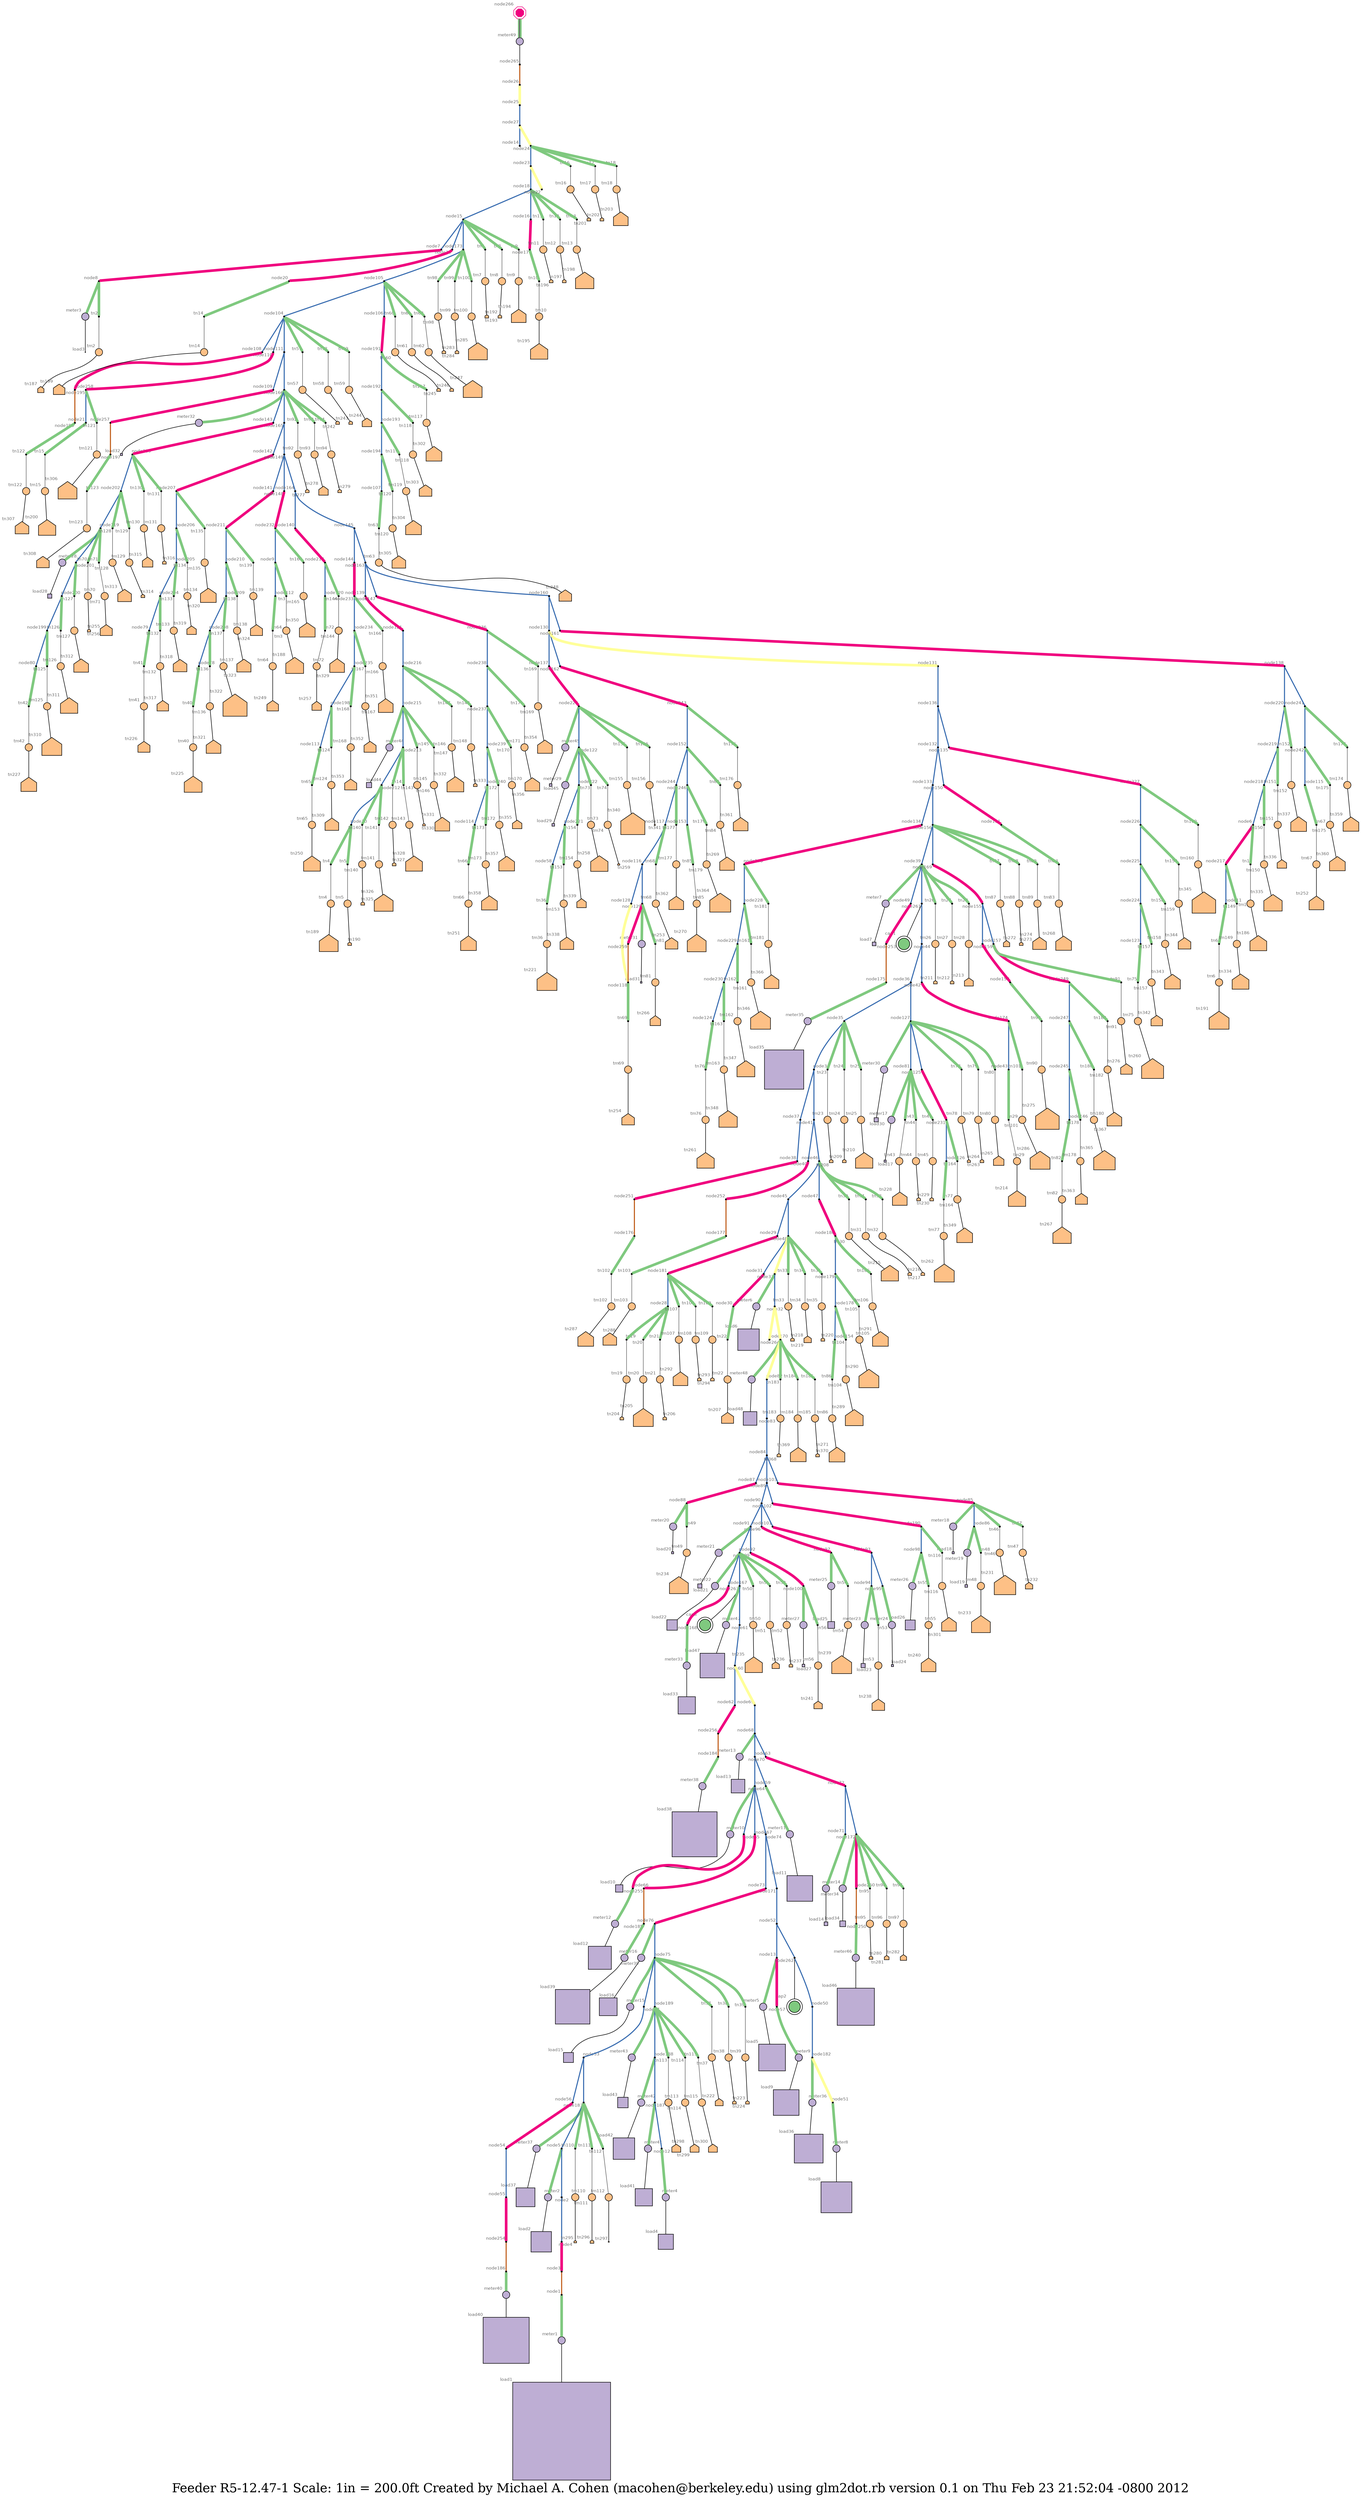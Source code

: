 graph "R5-12.47-1" {
	graph [bb="0,0,3538.1,3278.9",
		fontsize=24,
		label="Feeder R5-12.47-1 Scale: 1in = 200.0ft Created by Michael A. Cohen (macohen@berkeley.edu) using glm2dot.rb version 0.1 on Thu Feb\
 23 21:52:04 -0800 2012",
		lheight=0.40,
		lp="1769,18.4",
		lwidth=21.63
	];
	node [colorscheme=accent8,
		fontcolor=8,
		fontname=Helvetica,
		fontsize=8,
		label="\N"
	];
	edge [colorscheme=accent8];
	cap1	 [fillcolor=1,
		height=0.30556,
		label="",
		pos="2118.8,1878.4",
		shape=doublecircle,
		style=filled,
		width=0.30556,
		xlabel=cap1,
		xlp="2099.2,1894.2"];
	cap2	 [fillcolor=1,
		height=0.30556,
		label="",
		pos="3355.1,770.33",
		shape=doublecircle,
		style=filled,
		width=0.30556,
		xlabel=cap2,
		xlp="3335.5,786.13"];
	cap3	 [fillcolor=1,
		height=0.30556,
		label="",
		pos="2845.5,1138.2",
		shape=doublecircle,
		style=filled,
		width=0.30556,
		xlabel=cap3,
		xlp="2825.8,1154"];
	load1	 [fillcolor=2,
		height=2.5972,
		label="",
		pos="3045.8,130.3",
		shape=square,
		style=filled,
		width=2.5903,
		xlabel=load1,
		xlp="2942.5,228.6"];
	load2	 [fillcolor=2,
		height=0.54167,
		label="",
		pos="3094.2,268.88",
		shape=square,
		style=filled,
		width=0.53472,
		xlabel=load2,
		xlp="3064.9,254.18"];
	load3	 [fillcolor=2,
		height=0.013889,
		label="",
		pos="612.68,1766.6",
		shape=square,
		style=filled,
		width=0.0069444,
		xlabel=load3,
		xlp="602.39,1771.9"];
	load4	 [fillcolor=2,
		height=0.40278,
		label="",
		pos="3380.8,449.35",
		shape=square,
		style=filled,
		width=0.39583,
		xlabel=load4,
		xlp="3356.5,439.65"];
	load5	 [fillcolor=2,
		height=0.70833,
		label="",
		pos="3298.3,786.97",
		shape=square,
		style=filled,
		width=0.70139,
		xlabel=load5,
		xlp="3263,817.27"];
	load6	 [fillcolor=2,
		height=0.56944,
		label="",
		pos="2523.3,1559.2",
		shape=square,
		style=filled,
		width=0.5625,
		xlabel=load6,
		xlp="2493,1584.5"];
	load7	 [fillcolor=2,
		height=0.097222,
		label="",
		pos="1975.3,1935.5",
		shape=square,
		style=filled,
		width=0.090278,
		xlabel=load7,
		xlp="1962,1943.8"];
	load8	 [fillcolor=2,
		height=0.81944,
		label="",
		pos="3493.1,711.89",
		shape=square,
		style=filled,
		width=0.8125,
		xlabel=load8,
		xlp="3453.8,687.19"];
	load9	 [fillcolor=2,
		height=0.68056,
		label="",
		pos="3321.2,721.7",
		shape=square,
		style=filled,
		width=0.67361,
		xlabel=load9,
		xlp="3286.9,702"];
	load10	 [fillcolor=2,
		height=0.19444,
		label="",
		pos="3133,796.26",
		shape=square,
		style=filled,
		width=0.19444,
		xlabel=load10,
		xlp="3114,808.06"];
	load11	 [fillcolor=2,
		height=0.68056,
		label="",
		pos="3136.6,932.58",
		shape=square,
		style=filled,
		width=0.67361,
		xlabel=load11,
		xlp="3100.4,961.88"];
	load12	 [fillcolor=2,
		height=0.61111,
		label="",
		pos="3052.4,796.29",
		shape=square,
		style=filled,
		width=0.61111,
		xlabel=load12,
		xlp="3018.4,823.09"];
	load13	 [fillcolor=2,
		height=0.36111,
		label="",
		pos="3071.1,999.64",
		shape=square,
		style=filled,
		width=0.36111,
		xlabel=load13,
		xlp="3046.1,1017.4"];
	load14	 [fillcolor=2,
		height=0.097222,
		label="",
		pos="3293.7,1090.7",
		shape=square,
		style=filled,
		width=0.090278,
		xlabel=load14,
		xlp="3278.2,1099"];
	load15	 [fillcolor=2,
		height=0.26389,
		label="",
		pos="3077.6,599.14",
		shape=square,
		style=filled,
		width=0.25694,
		xlabel=load15,
		xlp="3056.1,613.44"];
	load16	 [fillcolor=2,
		height=0.47222,
		label="",
		pos="3091.7,685.18",
		shape=square,
		style=filled,
		width=0.47222,
		xlabel=load16,
		xlp="3062.7,706.98"];
	load17	 [fillcolor=2,
		height=0.055556,
		label="",
		pos="2462.7,2006.1",
		shape=square,
		style=filled,
		width=0.055556,
		xlabel=load17,
		xlp="2472.7,2012.9"];
	load18	 [fillcolor=2,
		height=0.055556,
		label="",
		pos="2605.8,1390.3",
		shape=square,
		style=filled,
		width=0.055556,
		xlabel=load18,
		xlp="2591.7,1393.1"];
	load19	 [fillcolor=2,
		height=0.069444,
		label="",
		pos="2541.8,1342.3",
		shape=square,
		style=filled,
		width=0.0625,
		xlabel=load19,
		xlp="2527.3,1335"];
	load20	 [fillcolor=2,
		height=0.055556,
		label="",
		pos="2547.2,1413.6",
		shape=square,
		style=filled,
		width=0.055556,
		xlabel=load20,
		xlp="2548.2,1406.8"];
	load21	 [fillcolor=2,
		height=0.11111,
		label="",
		pos="2739.7,1279.1",
		shape=square,
		style=filled,
		width=0.11111,
		xlabel=load21,
		xlp="2723.7,1287.9"];
	load22	 [fillcolor=2,
		height=0.27778,
		label="",
		pos="2721.5,1202.2",
		shape=square,
		style=filled,
		width=0.27778,
		xlabel=load22,
		xlp="2699.5,1217"];
	load23	 [fillcolor=2,
		height=0.11111,
		label="",
		pos="2891,1427.5",
		shape=square,
		style=filled,
		width=0.11111,
		xlabel=load23,
		xlp="2899,1436.3"];
	load24	 [fillcolor=2,
		height=0.055556,
		label="",
		pos="2835,1407.5",
		shape=square,
		style=filled,
		width=0.055556,
		xlabel=load24,
		xlp="2845,1414.3"];
	load25	 [fillcolor=2,
		height=0.18056,
		label="",
		pos="2690.2,1339.3",
		shape=square,
		style=filled,
		width=0.17361,
		xlabel=load25,
		xlp="2671.7,1350.6"];
	load26	 [fillcolor=2,
		height=0.26389,
		label="",
		pos="2799.6,1486.5",
		shape=square,
		style=filled,
		width=0.25694,
		xlabel=load26,
		xlp="2802.1,1500.8"];
	load27	 [fillcolor=2,
		height=0.069444,
		label="",
		pos="2834.6,1323.3",
		shape=square,
		style=filled,
		width=0.0625,
		xlabel=load27,
		xlp="2820.1,1330.6"];
	load28	 [fillcolor=2,
		height=0.11111,
		label="",
		pos="970.52,2349.8",
		shape=square,
		style=filled,
		width=0.11111,
		xlabel=load28,
		xlp="954.5,2358.6"];
	load29	 [fillcolor=2,
		height=0.069444,
		label="",
		pos="1799.1,2522.5",
		shape=square,
		style=filled,
		width=0.0625,
		xlabel=load29,
		xlp="1784.6,2515.2"];
	load30	 [fillcolor=2,
		height=0.11111,
		label="",
		pos="2343.1,1963.4",
		shape=square,
		style=filled,
		width=0.11111,
		xlabel=load30,
		xlp="2327.1,1972.2"];
	load31	 [fillcolor=2,
		height=0.041667,
		label="",
		pos="2076.5,3255.2",
		shape=square,
		style=filled,
		width=0.034722,
		xlabel=load31,
		xlp="2063,3261.5"];
	load32	 [fillcolor=2,
		height=0.055556,
		label="",
		pos="1150.4,2184.9",
		shape=square,
		style=filled,
		width=0.055556,
		xlabel=load32,
		xlp="1160.4,2191.7"];
	load33	 [fillcolor=2,
		height=0.45833,
		label="",
		pos="2689.7,1138.4",
		shape=square,
		style=filled,
		width=0.45139,
		xlabel=load33,
		xlp="2661.2,1159.7"];
	load34	 [fillcolor=2,
		height=0.15278,
		label="",
		pos="3428,1176.4",
		shape=square,
		style=filled,
		width=0.14583,
		xlabel=load34,
		xlp="3410.5,1186.7"];
	load35	 [fillcolor=2,
		height=1.0417,
		label="",
		pos="2080.9,2053",
		shape=square,
		style=filled,
		width=1.0347,
		xlabel=load35,
		xlp="2031.4,2095.3"];
	load36	 [fillcolor=2,
		height=0.76389,
		label="",
		pos="3474,767.37",
		shape=square,
		style=filled,
		width=0.75694,
		xlabel=load36,
		xlp="3434.5,799.67"];
	load37	 [fillcolor=2,
		height=0.5,
		label="",
		pos="3032.4,346.52",
		shape=square,
		style=filled,
		width=0.5,
		xlabel=load37,
		xlp="3002.4,333.32"];
	load38	 [fillcolor=2,
		height=1.1944,
		label="",
		pos="2859.7,1006.7",
		shape=square,
		style=filled,
		width=1.1944,
		xlabel=load38,
		xlp="2804.7,1054.5"];
	load39	 [fillcolor=2,
		height=0.91667,
		label="",
		pos="2984.1,733.7",
		shape=square,
		style=filled,
		width=0.91667,
		xlabel=load39,
		xlp="2939.1,771.5"];
	load40	 [fillcolor=2,
		height=1.2222,
		label="",
		pos="2905.4,367.79",
		shape=square,
		style=filled,
		width=1.2222,
		xlabel=load40,
		xlp="2849.4,416.59"];
	load41	 [fillcolor=2,
		height=0.45833,
		label="",
		pos="3292.8,454.94",
		shape=square,
		style=filled,
		width=0.45139,
		xlabel=load41,
		xlp="3264.3,476.24"];
	load42	 [fillcolor=2,
		height=0.56944,
		label="",
		pos="3264.7,537.66",
		shape=square,
		style=filled,
		width=0.5625,
		xlabel=load42,
		xlp="3232.2,562.96"];
	load43	 [fillcolor=2,
		height=0.27778,
		label="",
		pos="3171.7,586.1",
		shape=square,
		style=filled,
		width=0.27778,
		xlabel=load43,
		xlp="3149.7,600.9"];
	load44	 [fillcolor=2,
		height=0.13889,
		label="",
		pos="1425.3,2520.8",
		shape=square,
		style=filled,
		width=0.13889,
		xlabel=load44,
		xlp="1408.3,2530.6"];
	load45	 [fillcolor=2,
		height=0.069444,
		label="",
		pos="1666.1,2330.5",
		shape=square,
		style=filled,
		width=0.0625,
		xlabel=load45,
		xlp="1675.6,2323.2"];
	load46	 [fillcolor=2,
		height=0.98611,
		label="",
		pos="3502.8,1220.1",
		shape=square,
		style=filled,
		width=0.97917,
		xlabel=load46,
		xlp="3455.3,1260.4"];
	load47	 [fillcolor=2,
		height=0.65278,
		label="",
		pos="2887.2,1168.7",
		shape=square,
		style=filled,
		width=0.64583,
		xlabel=load47,
		xlp="2851.6,1197"];
	load48	 [fillcolor=2,
		height=0.36111,
		label="",
		pos="2562.6,1516.6",
		shape=square,
		style=filled,
		width=0.36111,
		xlabel=load48,
		xlp="2561.6,1498.8"];
	meter1	 [fillcolor=2,
		height=0.19444,
		label="",
		pos="3045,148.39",
		shape=circle,
		style=filled,
		width=0.19444,
		xlabel=meter1,
		xlp="3025.5,160.19"];
	meter1 -- load1	 [len=0.25,
		pos="3045.3,141.03 3045.3,140.87 3045.3,140.72 3045.3,140.56"];
	meter2	 [fillcolor=2,
		height=0.19444,
		label="",
		pos="3078,279.69",
		shape=circle,
		style=filled,
		width=0.19444,
		xlabel=meter2,
		xlp="3058.6,277.49"];
	meter2 -- load2	 [len=0.25,
		pos="3083.9,275.79 3084,275.69 3084.1,275.6 3084.3,275.5"];
	meter3	 [fillcolor=2,
		height=0.19444,
		label="",
		pos="602.41,1784",
		shape=circle,
		style=filled,
		width=0.19444,
		xlabel=meter3,
		xlp="582.96,1781.8"];
	meter3 -- load3	 [len=0.25,
		pos="606.12,1777.7 608.51,1773.7 611.34,1768.8 612.32,1767.2"];
	meter4	 [fillcolor=2,
		height=0.19444,
		label="",
		pos="3366.1,460.55",
		shape=circle,
		style=filled,
		width=0.19444,
		xlabel=meter4,
		xlp="3346.7,458.35"];
	meter4 -- load4	 [len=0.25,
		pos="3371.8,456.25 3371.9,456.15 3372,456.06 3372.1,455.96"];
	meter5	 [fillcolor=2,
		height=0.19444,
		label="",
		pos="3285.5,773.84",
		shape=circle,
		style=filled,
		width=0.19444,
		xlabel=meter5,
		xlp="3266,785.64"];
	meter5 -- load5	 [len=0.25,
		pos="3290.4,778.88 3290.5,778.99 3290.6,779.11 3290.7,779.23"];
	meter6	 [fillcolor=2,
		height=0.19444,
		label="",
		pos="2540.9,1570.1",
		shape=circle,
		style=filled,
		width=0.19444,
		xlabel=meter6,
		xlp="2560.3,1567.9"];
	meter6 -- load6	 [len=0.25,
		pos="2534.9,1566.4 2534.8,1566.3 2534.6,1566.2 2534.5,1566.1"];
	meter7	 [fillcolor=2,
		height=0.19444,
		label="",
		pos="1985.6,1951.5",
		shape=circle,
		style=filled,
		width=0.19444,
		xlabel=meter7,
		xlp="1966.1,1963.3"];
	meter7 -- load7	 [len=0.25,
		pos="1981.6,1945.4 1980.3,1943.2 1978.8,1941 1977.6,1939.1"];
	meter8	 [fillcolor=2,
		height=0.19444,
		label="",
		pos="3474.6,717",
		shape=circle,
		style=filled,
		width=0.19444,
		xlabel=meter8,
		xlp="3455.2,714.8"];
	meter8 -- load8	 [len=0.25,
		pos="3481.7,715.04 3481.9,714.99 3482,714.95 3482.2,714.9"];
	meter9	 [fillcolor=2,
		height=0.19444,
		label="",
		pos="3304.9,730.33",
		shape=circle,
		style=filled,
		width=0.19444,
		xlabel=meter9,
		xlp="3285.4,728.13"];
	meter9 -- load9	 [len=0.25,
		pos="3311.1,727.02 3311.3,726.94 3311.4,726.87 3311.6,726.79"];
	meter10	 [fillcolor=2,
		height=0.19444,
		label="",
		pos="3120.7,782.99",
		shape=circle,
		style=filled,
		width=0.19444,
		xlabel=meter10,
		xlp="3099,780.79"];
	meter10 -- load10	 [len=0.25,
		pos="3125.7,788.39 3125.9,788.62 3126.1,788.85 3126.3,789.08"];
	meter11	 [fillcolor=2,
		height=0.19444,
		label="",
		pos="3119.3,927.04",
		shape=circle,
		style=filled,
		width=0.19444,
		xlabel=meter11,
		xlp="3097.9,938.84"];
	meter11 -- load11	 [len=0.25,
		pos="3126.4,929.29 3126.5,929.34 3126.7,929.39 3126.8,929.44"];
	meter12	 [fillcolor=2,
		height=0.19444,
		label="",
		pos="3070,801.32",
		shape=circle,
		style=filled,
		width=0.19444,
		xlabel=meter12,
		xlp="3091.7,813.12"];
	meter12 -- load12	 [len=0.25,
		pos="3063.2,799.39 3063.1,799.34 3062.9,799.3 3062.8,799.25"];
	meter13	 [fillcolor=2,
		height=0.19444,
		label="",
		pos="3082.4,1011.1",
		shape=circle,
		style=filled,
		width=0.19444,
		xlabel=meter13,
		xlp="3090.1,1022.9"];
	meter13 -- load13	 [len=0.25,
		pos="3077.3,1005.9 3077.2,1005.8 3077.1,1005.7 3077,1005.6"];
	meter14	 [fillcolor=2,
		height=0.19444,
		label="",
		pos="3275.8,1087.4",
		shape=circle,
		style=filled,
		width=0.19444,
		xlabel=meter14,
		xlp="3254.1,1075.6"];
	meter14 -- load14	 [len=0.25,
		pos="3283.1,1088.7 3285.4,1089.2 3287.9,1089.6 3289.9,1090"];
	meter15	 [fillcolor=2,
		height=0.19444,
		label="",
		pos="3094.1,590.3",
		shape=circle,
		style=filled,
		width=0.19444,
		xlabel=meter15,
		xlp="3101.8,578.5"];
	meter15 -- load15	 [len=0.25,
		pos="3087.8,593.69 3087.6,593.77 3087.5,593.85 3087.3,593.93"];
	meter16	 [fillcolor=2,
		height=0.19444,
		label="",
		pos="3109.3,685.3",
		shape=circle,
		style=filled,
		width=0.19444,
		xlabel=meter16,
		xlp="3131,697.1"];
	meter16 -- load16	 [len=0.25,
		pos="3102.2,685.25 3102,685.25 3101.8,685.25 3101.7,685.25"];
	meter17	 [fillcolor=2,
		height=0.19444,
		label="",
		pos="2442,2005.4",
		shape=circle,
		style=filled,
		width=0.19444,
		xlabel=meter17,
		xlp="2420.3,2003.2"];
	meter17 -- load17	 [len=0.25,
		pos="2449,2005.6 2452.9,2005.8 2457.6,2005.9 2460.4,2006"];
	meter18	 [fillcolor=2,
		height=0.19444,
		label="",
		pos="2599.2,1405.3",
		shape=circle,
		style=filled,
		width=0.19444,
		xlabel=meter18,
		xlp="2606.9,1417.1"];
	meter18 -- load18	 [len=0.25,
		pos="2602,1398.9 2603,1396.6 2604.1,1394.2 2604.8,1392.5"];
	meter19	 [fillcolor=2,
		height=0.19444,
		label="",
		pos="2557.1,1358.5",
		shape=circle,
		style=filled,
		width=0.19444,
		xlabel=meter19,
		xlp="2578.8,1356.3"];
	meter19 -- load19	 [len=0.25,
		pos="2552.3,1353.4 2549.6,1350.5 2546.4,1347.2 2544.2,1344.9"];
	meter20	 [fillcolor=2,
		height=0.19444,
		label="",
		pos="2564.4,1426.9",
		shape=circle,
		style=filled,
		width=0.19444,
		xlabel=meter20,
		xlp="2542.7,1438.7"];
	meter20 -- load20	 [len=0.25,
		pos="2558.6,1422.4 2555.5,1420 2551.8,1417.1 2549.5,1415.3"];
	meter21	 [fillcolor=2,
		height=0.19444,
		label="",
		pos="2752.3,1290",
		shape=circle,
		style=filled,
		width=0.19444,
		xlabel=meter21,
		xlp="2730.7,1301.8"];
	meter21 -- load21	 [len=0.25,
		pos="2746.9,1285.3 2746,1284.5 2745,1283.6 2744,1282.8"];
	meter22	 [fillcolor=2,
		height=0.19444,
		label="",
		pos="2740.2,1207.8",
		shape=circle,
		style=filled,
		width=0.19444,
		xlabel=meter22,
		xlp="2747.8,1219.6"];
	meter22 -- load22	 [len=0.25,
		pos="2733.4,1205.8 2732.8,1205.6 2732.2,1205.4 2731.6,1205.2"];
	meter23	 [fillcolor=2,
		height=0.19444,
		label="",
		pos="2871.2,1428.6",
		shape=circle,
		style=filled,
		width=0.19444,
		xlabel=meter23,
		xlp="2849.6,1426.4"];
	meter23 -- load23	 [len=0.25,
		pos="2878.4,1428.2 2881.2,1428 2884.3,1427.9 2886.8,1427.7"];
	meter24	 [fillcolor=2,
		height=0.19444,
		label="",
		pos="2816.6,1406.4",
		shape=circle,
		style=filled,
		width=0.19444,
		xlabel=meter24,
		xlp="2794.9,1418.2"];
	meter24 -- load24	 [len=0.25,
		pos="2823.6,1406.8 2826.9,1407 2830.5,1407.3 2832.8,1407.4"];
	meter25	 [fillcolor=2,
		height=0.19444,
		label="",
		pos="2702.1,1354.8",
		shape=circle,
		style=filled,
		width=0.19444,
		xlabel=meter25,
		xlp="2680.4,1366.6"];
	meter25 -- load25	 [len=0.25,
		pos="2697.8,1349.2 2697.1,1348.3 2696.3,1347.2 2695.5,1346.2"];
	meter26	 [fillcolor=2,
		height=0.19444,
		label="",
		pos="2779.5,1483",
		shape=circle,
		style=filled,
		width=0.19444,
		xlabel=meter26,
		xlp="2757.8,1480.8"];
	meter26 -- load26	 [len=0.25,
		pos="2786.8,1484.3 2787.8,1484.5 2789,1484.7 2790.1,1484.9"];
	meter27	 [fillcolor=2,
		height=0.19444,
		label="",
		pos="2815.2,1317.2",
		shape=circle,
		style=filled,
		width=0.19444,
		xlabel=meter27,
		xlp="2793.6,1315"];
	meter27 -- load27	 [len=0.25,
		pos="2822.3,1319.4 2825.5,1320.4 2829.3,1321.6 2831.8,1322.4"];
	meter28	 [fillcolor=2,
		height=0.19444,
		label="",
		pos="986.65,2341.2",
		shape=circle,
		style=filled,
		width=0.19444,
		xlabel=meter28,
		xlp="964.98,2339"];
	meter28 -- load28	 [len=0.25,
		pos="980.46,2344.5 978.47,2345.6 976.32,2346.7 974.53,2347.7"];
	meter29	 [fillcolor=2,
		height=0.19444,
		label="",
		pos="1780.4,2526.9",
		shape=circle,
		style=filled,
		width=0.19444,
		xlabel=meter29,
		xlp="1758.8,2524.7"];
	meter29 -- load29	 [len=0.25,
		pos="1787.6,2525.2 1790.7,2524.5 1794.2,2523.7 1796.5,2523.1"];
	meter30	 [fillcolor=2,
		height=0.19444,
		label="",
		pos="2357.3,1952.8",
		shape=circle,
		style=filled,
		width=0.19444,
		xlabel=meter30,
		xlp="2335.7,1950.6"];
	meter30 -- load30	 [len=0.25,
		pos="2351.5,1957.1 2350.1,1958.2 2348.5,1959.4 2347.1,1960.4"];
	meter31	 [fillcolor=2,
		height=0.19444,
		label="",
		pos="2085.6,3238.1",
		shape=circle,
		style=filled,
		width=0.19444,
		xlabel=meter31,
		xlp="2063.9,3235.9"];
	meter31 -- load31	 [len=0.25,
		pos="2082.1,3244.6 2080.4,3247.8 2078.5,3251.3 2077.4,3253.4"];
	meter32	 [fillcolor=2,
		height=0.19444,
		label="",
		pos="1140.7,2201.1",
		shape=circle,
		style=filled,
		width=0.19444,
		xlabel=meter32,
		xlp="1119,2198.9"];
	meter32 -- load32	 [len=0.25,
		pos="1144.4,2194.9 1146,2192.2 1147.8,2189.1 1149,2187.1"];
	meter33	 [fillcolor=2,
		height=0.19444,
		label="",
		pos="2700,1155.7",
		shape=circle,
		style=filled,
		width=0.19444,
		xlabel=meter33,
		xlp="2707.7,1167.5"];
	meter33 -- load33	 [len=0.25,
		pos="2696.3,1149.4 2696.2,1149.3 2696.1,1149.1 2696,1149"];
	meter34	 [fillcolor=2,
		height=0.19444,
		label="",
		pos="3440.9,1164",
		shape=circle,
		style=filled,
		width=0.19444,
		xlabel=meter34,
		xlp="3419.2,1161.8"];
	meter34 -- load34	 [len=0.25,
		pos="3435.6,1169.1 3435,1169.7 3434.3,1170.4 3433.6,1171"];
	meter35	 [fillcolor=2,
		height=0.19444,
		label="",
		pos="2069.6,2038.4",
		shape=circle,
		style=filled,
		width=0.19444,
		xlabel=meter35,
		xlp="2048,2050.2"];
	meter35 -- load35	 [len=0.25,
		pos="2073.9,2044 2074,2044.1 2074.1,2044.3 2074.2,2044.4"];
	meter36	 [fillcolor=2,
		height=0.19444,
		label="",
		pos="3456.8,758.28",
		shape=circle,
		style=filled,
		width=0.19444,
		xlabel=meter36,
		xlp="3435.2,770.08"];
	meter36 -- load36	 [len=0.25,
		pos="3463,761.56 3463.2,761.64 3463.4,761.72 3463.5,761.8"];
	meter37	 [fillcolor=2,
		height=0.19444,
		label="",
		pos="3041.6,363.13",
		shape=circle,
		style=filled,
		width=0.19444,
		xlabel=meter37,
		xlp="3049.3,374.93"];
	meter37 -- load37	 [len=0.25,
		pos="3038.1,356.75 3038,356.61 3037.9,356.46 3037.9,356.31"];
	meter38	 [fillcolor=2,
		height=0.19444,
		label="",
		pos="2870.7,1022.2",
		shape=circle,
		style=filled,
		width=0.19444,
		xlabel=meter38,
		xlp="2892.4,1020"];
	meter38 -- load38	 [len=0.25,
		pos="2866.5,1016.3 2866.4,1016.1 2866.3,1016 2866.2,1015.9"];
	meter39	 [fillcolor=2,
		height=0.19444,
		label="",
		pos="2999.9,743.65",
		shape=circle,
		style=filled,
		width=0.19444,
		xlabel=meter39,
		xlp="3021.6,731.85"];
	meter39 -- load39	 [len=0.25,
		pos="2993.8,739.83 2993.7,739.74 2993.6,739.65 2993.4,739.56"];
	meter40	 [fillcolor=2,
		height=0.19444,
		label="",
		pos="2916.8,383.57",
		shape=circle,
		style=filled,
		width=0.19444,
		xlabel=meter40,
		xlp="2938.4,371.77"];
	meter40 -- load40	 [len=0.25,
		pos="2912.6,377.88 2912.5,377.73 2912.4,377.59 2912.3,377.45"];
	meter41	 [fillcolor=2,
		height=0.19444,
		label="",
		pos="3287.2,472.44",
		shape=circle,
		style=filled,
		width=0.19444,
		xlabel=meter41,
		xlp="3308.9,484.24"];
	meter41 -- load41	 [len=0.25,
		pos="3289.4,465.73 3289.4,465.57 3289.5,465.42 3289.5,465.26"];
	meter42	 [fillcolor=2,
		height=0.19444,
		label="",
		pos="3246.9,533.7",
		shape=circle,
		style=filled,
		width=0.19444,
		xlabel=meter42,
		xlp="3225.2,545.5"];
	meter42 -- load42	 [len=0.25,
		pos="3253.7,535.22 3253.9,535.25 3254,535.29 3254.2,535.32"];
	meter43	 [fillcolor=2,
		height=0.19444,
		label="",
		pos="3156.8,573.59",
		shape=circle,
		style=filled,
		width=0.19444,
		xlabel=meter43,
		xlp="3135.1,585.39"];
	meter43 -- load43	 [len=0.25,
		pos="3162.2,578.11 3162.3,578.22 3162.4,578.33 3162.6,578.44"];
	meter44	 [fillcolor=2,
		height=0.19444,
		label="",
		pos="1424.5,2502.2",
		shape=circle,
		style=filled,
		width=0.19444,
		xlabel=meter44,
		xlp="1402.9,2514"];
	meter44 -- load44	 [len=0.25,
		pos="1424.8,2509.3 1424.9,2511.5 1425,2513.8 1425.1,2515.7"];
	meter45	 [fillcolor=2,
		height=0.19444,
		label="",
		pos="1654.6,2316",
		shape=circle,
		style=filled,
		width=0.19444,
		xlabel=meter45,
		xlp="1632.9,2313.8"];
	meter45 -- load45	 [len=0.25,
		pos="1659,2321.6 1660.7,2323.7 1662.6,2326.1 1664,2327.9"];
	meter46	 [fillcolor=2,
		height=0.19444,
		label="",
		pos="3485.6,1210.5",
		shape=circle,
		style=filled,
		width=0.19444,
		xlabel=meter46,
		xlp="3464,1222.3"];
	meter46 -- load46	 [len=0.25,
		pos="3491.9,1214 3492,1214 3492.2,1214.1 3492.3,1214.2"];
	meter47	 [fillcolor=2,
		height=0.19444,
		label="",
		pos="2869.7,1162.1",
		shape=circle,
		style=filled,
		width=0.19444,
		xlabel=meter47,
		xlp="2848,1173.9"];
	meter47 -- load47	 [len=0.25,
		pos="2876.4,1164.6 2876.5,1164.7 2876.7,1164.7 2876.8,1164.8"];
	meter48	 [fillcolor=2,
		height=0.19444,
		label="",
		pos="2576.5,1530.3",
		shape=circle,
		style=filled,
		width=0.19444,
		xlabel=meter48,
		xlp="2598.2,1528.1"];
	meter48 -- load48	 [len=0.25,
		pos="2571.5,1525.3 2571.4,1525.2 2571.2,1525.1 2571.1,1525"];
	meter49	 [fillcolor=2,
		height=0.19444,
		label="",
		pos="56.718,1700.8",
		shape=circle,
		style=filled,
		width=0.19444,
		xlabel=meter49,
		xlp="35.044,1712.6"];
	node265	 [height=0.05,
		label="",
		pos="74.798,1701",
		shape=point,
		style=filled,
		width=0.038889,
		xlabel=node265,
		xlp="88.57,1707.6"];
	meter49 -- node265	 [len=0.25,
		pos="64.072,1700.9 67.2,1700.9 70.608,1700.9 72.724,1700.9"];
	node1	 [height=0.05,
		label="",
		pos="3042.9,166.42",
		shape=point,
		style=filled,
		width=0.038889,
		xlabel=node1,
		xlp="3055.8,159.82"];
	node1 -- meter1	 [color=1,
		len=0.25,
		penwidth=5,
		pos="3043.1,164.49 3043.4,162.31 3043.8,158.64 3044.2,155.35"];
	node2	 [height=0.05,
		label="",
		pos="3036.4,259.48",
		shape=point,
		style=filled,
		width=0.038889,
		xlabel=node2,
		xlp="3023.5,266.08"];
	node4	 [height=0.05,
		label="",
		pos="3031,241.48",
		shape=point,
		style=filled,
		width=0.038889,
		xlabel=node4,
		xlp="3018.1,248.08"];
	node2 -- node4	 [color=5,
		len=0.25,
		penwidth=2,
		pos="3035.8,257.56 3034.8,254.07 3032.6,246.77 3031.5,243.34",
		weight=5];
	node3	 [height=0.05,
		label="",
		pos="3029.5,222.96",
		shape=point,
		style=filled,
		width=0.038889,
		xlabel=node3,
		xlp="3016.6,229.56"];
	node3 -- node1	 [color=7,
		len=0.76,
		penwidth=2,
		pos="3029.9,221.08 3032,212.5 3040.4,177.09 3042.4,168.37",
		weight=5];
	node4 -- node3	 [color=6,
		len=0.25,
		penwidth=5,
		pos="3030.8,239.5 3030.5,235.92 3029.9,228.41 3029.7,224.87"];
	node5	 [height=0.05,
		label="",
		pos="3059.9,287.99",
		shape=point,
		style=filled,
		width=0.038889,
		xlabel=node5,
		xlp="3047,294.59"];
	node5 -- node2	 [color=5,
		len=0.445,
		penwidth=2,
		pos="3058.6,286.46 3054.5,281.46 3041.5,265.69 3037.5,260.89",
		weight=5];
	node5 -- meter2	 [color=1,
		len=0.25,
		penwidth=5,
		pos="3061.6,287.22 3063.8,286.2 3067.9,284.31 3071.5,282.69"];
	node6	 [height=0.05,
		label="",
		pos="1652.6,2992.4",
		shape=point,
		style=filled,
		width=0.038889,
		xlabel=node6,
		xlp="1639.7,2999"];
	node217	 [height=0.05,
		label="",
		pos="1639.9,3007.7",
		shape=point,
		style=filled,
		width=0.038889,
		xlabel=node217,
		xlp="1622.5,3014.3"];
	node6 -- node217	 [color=6,
		len=0.25,
		penwidth=5,
		pos="1651.5,2993.8 1649.1,2996.7 1643.8,3003 1641.3,3006.1"];
	tn1	 [height=0.05,
		label="",
		pos="1672.2,2994.7",
		shape=point,
		style=filled,
		width=0.038889,
		xlabel=tn1,
		xlp="1664.8,3001.3"];
	node6 -- tn1	 [color=1,
		len=0.25,
		penwidth=5,
		pos="1654.4,2992.6 1658.1,2993 1666.2,2994 1670.1,2994.4"];
	node7	 [height=0.05,
		label="",
		pos="579.03,1813.9",
		shape=point,
		style=filled,
		width=0.038889,
		xlabel=node7,
		xlp="588.35,1820.5"];
	node8	 [height=0.05,
		label="",
		pos="585.93,1793.8",
		shape=point,
		style=filled,
		width=0.038889,
		xlabel=node8,
		xlp="573,1800.4"];
	node7 -- node8	 [color=6,
		len=0.25,
		penwidth=5,
		pos="579.67,1812.1 580.95,1808.3 583.83,1799.9 585.19,1795.9"];
	tn2	 [height=0.05,
		label="",
		pos="583.49,1773",
		shape=point,
		style=filled,
		width=0.038889,
		xlabel=tn2,
		xlp="587.25,1766.4"];
	node8 -- tn2	 [color=1,
		len=0.25,
		penwidth=5,
		pos="585.7,1791.8 585.25,1788 584.23,1779.3 583.75,1775.2"];
	node8 -- meter3	 [color=1,
		len=0.25,
		penwidth=5,
		pos="587.69,1792.7 589.75,1791.5 593.27,1789.4 596.35,1787.6"];
	node9	 [height=0.05,
		label="",
		pos="1075,2564",
		shape=point,
		style=filled,
		width=0.038889,
		xlabel=node9,
		xlp="1062.1,2570.6"];
	node112	 [height=0.05,
		label="",
		pos="954.28,1518.6",
		shape=point,
		style=filled,
		width=0.038889,
		xlabel=node112,
		xlp="937.2,1525.2"];
	node9 -- node112	 [color=5,
		len=4.525,
		penwidth=2,
		pos="1074.8,2562 1069.1,2512.9 960.03,1568.4 954.49,1520.5",
		weight=5];
	tn3	 [height=0.05,
		label="",
		pos="1065.8,2580.8",
		shape=point,
		style=filled,
		width=0.038889,
		xlabel=tn3,
		xlp="1058.4,2583.8"];
	node9 -- tn3	 [color=1,
		len=0.25,
		penwidth=5,
		pos="1074,2565.8 1072.2,2569.1 1068.5,2575.9 1066.7,2579.1"];
	node10	 [height=0.05,
		label="",
		pos="1338.5,3141.3",
		shape=point,
		style=filled,
		width=0.038889,
		xlabel=node10,
		xlp="1323.3,3134.7"];
	tn4	 [height=0.05,
		label="",
		pos="1354.5,3153.5",
		shape=point,
		style=filled,
		width=0.038889,
		xlabel=tn4,
		xlp="1347.1,3160.1"];
	node10 -- tn4	 [color=1,
		len=0.25,
		penwidth=5,
		pos="1340,3142.4 1342.9,3144.7 1349.6,3149.8 1352.8,3152.2"];
	tn5	 [height=0.05,
		label="",
		pos="1319.5,3147.4",
		shape=point,
		style=filled,
		width=0.038889,
		xlabel=tn5,
		xlp="1323.2,3154"];
	node10 -- tn5	 [color=1,
		len=0.25,
		penwidth=5,
		pos="1336.7,3141.8 1333.2,3143 1325.3,3145.6 1321.5,3146.8"];
	node11	 [height=0.05,
		label="",
		pos="1672.7,3190.4",
		shape=point,
		style=filled,
		width=0.038889,
		xlabel=node11,
		xlp="1657.9,3197"];
	tn6	 [height=0.05,
		label="",
		pos="1675.2,3208.9",
		shape=point,
		style=filled,
		width=0.038889,
		xlabel=tn6,
		xlp="1679,3215.5"];
	node11 -- tn6	 [color=1,
		len=0.25,
		penwidth=5,
		pos="1673,3192.4 1673.5,3195.9 1674.5,3203.4 1675,3207"];
	node12	 [height=0.05,
		label="",
		pos="3351.2,471.66",
		shape=point,
		style=filled,
		width=0.038889,
		xlabel=node12,
		xlp="3336.1,474.66"];
	node12 -- meter4	 [color=1,
		len=0.25,
		penwidth=5,
		pos="3353.1,470.3 3354.9,468.96 3357.7,466.83 3360.3,464.9"];
	node13	 [height=0.05,
		label="",
		pos="3279.1,756.25",
		shape=point,
		style=filled,
		width=0.038889,
		xlabel=node13,
		xlp="3280,749.65"];
	node57	 [height=0.05,
		label="",
		pos="3290.2,741.22",
		shape=point,
		style=filled,
		width=0.038889,
		xlabel=node57,
		xlp="3275,734.62"];
	node13 -- node57	 [color=6,
		len=0.25,
		penwidth=5,
		pos="3280.5,754.41 3282.7,751.4 3287,745.49 3289.1,742.72"];
	node13 -- meter5	 [color=1,
		len=0.25,
		penwidth=5,
		pos="3279.8,758.13 3280.6,760.26 3281.9,763.84 3283,767.05"];
	node14	 [height=0.05,
		label="",
		pos="233.29,1753.4",
		shape=point,
		style=filled,
		width=0.038889,
		xlabel=node14,
		xlp="218.14,1760"];
	node15	 [height=0.05,
		label="",
		pos="566.39,1831.7",
		shape=point,
		style=filled,
		width=0.038889,
		xlabel=node15,
		xlp="551.25,1825.1"];
	node15 -- node7	 [color=5,
		len=0.25,
		penwidth=2,
		pos="567.56,1830 570,1826.6 575.63,1818.7 577.98,1815.4",
		weight=5];
	node19	 [height=0.05,
		label="",
		pos="544.12,1837.4",
		shape=point,
		style=filled,
		width=0.038889,
		xlabel=node19,
		xlp="528.97,1840.4"];
	node15 -- node19	 [color=5,
		len=0.25,
		penwidth=2,
		pos="564.65,1832.1 560.54,1833.2 550.32,1835.8 546.05,1836.9",
		weight=5];
	node173	 [height=0.05,
		label="",
		pos="619.97,1863.1",
		shape=point,
		style=filled,
		width=0.038889,
		xlabel=node173,
		xlp="602.6,1869.7"];
	node15 -- node173	 [color=5,
		len=0.685,
		penwidth=2,
		pos="568.18,1832.7 576.31,1837.5 609.86,1857.2 618.12,1862.1",
		weight=5];
	tn7	 [height=0.05,
		label="",
		pos="571.69,1847.1",
		shape=point,
		style=filled,
		width=0.038889,
		xlabel=tn7,
		xlp="564.33,1853.7"];
	node15 -- tn7	 [color=1,
		len=0.25,
		penwidth=5,
		pos="567.04,1833.6 568.06,1836.5 570.02,1842.2 571.04,1845.2"];
	tn8	 [height=0.05,
		label="",
		pos="556.58,1845.2",
		shape=point,
		style=filled,
		width=0.038889,
		xlabel=tn8,
		xlp="549.22,1848.2"];
	node15 -- tn8	 [color=1,
		len=0.25,
		penwidth=5,
		pos="565.19,1833.3 563.31,1835.9 559.68,1840.9 557.79,1843.5"];
	tn9	 [height=0.05,
		label="",
		pos="560.2,1818",
		shape=point,
		style=filled,
		width=0.038889,
		xlabel=tn9,
		xlp="563.96,1811.4"];
	node15 -- tn9	 [color=1,
		len=0.25,
		penwidth=5,
		pos="565.63,1830 564.44,1827.4 562.16,1822.3 560.96,1819.7"];
	node16	 [height=0.05,
		label="",
		pos="445.45,1728.1",
		shape=point,
		style=filled,
		width=0.038889,
		xlabel=node16,
		xlp="430.3,1734.7"];
	node17	 [height=0.05,
		label="",
		pos="439.1,1707.9",
		shape=point,
		style=filled,
		width=0.038889,
		xlabel=node17,
		xlp="423.95,1714.5"];
	node16 -- node17	 [color=6,
		len=0.25,
		penwidth=5,
		pos="444.86,1726.2 443.68,1722.5 441.03,1714.1 439.78,1710.1"];
	tn10	 [height=0.05,
		label="",
		pos="438.1,1686.7",
		shape=point,
		style=filled,
		width=0.038889,
		xlabel=tn10,
		xlp="428.51,1693.3"];
	node17 -- tn10	 [color=1,
		len=0.25,
		penwidth=5,
		pos="439.01,1706 438.82,1702 438.4,1693.2 438.21,1689"];
	node18	 [height=0.05,
		label="",
		pos="460.8,1741.5",
		shape=point,
		style=filled,
		width=0.038889,
		xlabel=node18,
		xlp="445.65,1748.1"];
	node18 -- node15	 [color=5,
		len=1.535,
		penwidth=2,
		pos="462.29,1742.8 474.12,1752.9 552.61,1819.9 564.8,1830.3",
		weight=5];
	node18 -- node16	 [color=5,
		len=0.25,
		penwidth=2,
		pos="459.38,1740.3 456.53,1737.8 450.12,1732.2 447.09,1729.5",
		weight=5];
	tn11	 [height=0.05,
		label="",
		pos="465.52,1724.4",
		shape=point,
		style=filled,
		width=0.038889,
		xlabel=tn11,
		xlp="456.23,1731"];
	node18 -- tn11	 [color=1,
		len=0.25,
		penwidth=5,
		pos="461.3,1739.7 462.21,1736.4 464.13,1729.4 465.03,1726.1"];
	tn12	 [height=0.05,
		label="",
		pos="449.85,1756.5",
		shape=point,
		style=filled,
		width=0.038889,
		xlabel=tn12,
		xlp="455.84,1763.1"];
	node18 -- tn12	 [color=1,
		len=0.25,
		penwidth=5,
		pos="459.45,1743.4 457.26,1746.4 452.96,1752.2 450.94,1755"];
	tn13	 [height=0.05,
		label="",
		pos="478.54,1735",
		shape=point,
		style=filled,
		width=0.038889,
		xlabel=tn13,
		xlp="484.52,1741.6"];
	node18 -- tn13	 [color=1,
		len=0.25,
		penwidth=5,
		pos="462.69,1740.8 466.13,1739.6 473.32,1737 476.7,1735.7"];
	node20	 [height=0.05,
		label="",
		pos="524.72,1849.9",
		shape=point,
		style=filled,
		width=0.038889,
		xlabel=node20,
		xlp="509.58,1856.5"];
	node19 -- node20	 [color=6,
		len=0.25,
		penwidth=5,
		pos="542.6,1838.4 539.02,1840.7 530.12,1846.4 526.4,1848.8"];
	tn14	 [height=0.05,
		label="",
		pos="508.24,1865",
		shape=point,
		style=filled,
		width=0.038889,
		xlabel=tn14,
		xlp="498.66,1868"];
	node20 -- tn14	 [color=1,
		len=0.25,
		penwidth=5,
		pos="523.2,1851.3 520.01,1854.2 512.68,1860.9 509.62,1863.8"];
	node21	 [height=0.05,
		label="",
		pos="918.95,1853.2",
		shape=point,
		style=filled,
		width=0.038889,
		xlabel=node21,
		xlp="903.8,1859.8"];
	tn15	 [height=0.05,
		label="",
		pos="915.93,1834.7",
		shape=point,
		style=filled,
		width=0.038889,
		xlabel=tn15,
		xlp="906.34,1841.3"];
	node21 -- tn15	 [color=1,
		len=0.25,
		penwidth=5,
		pos="918.62,1851.2 918.04,1847.6 916.81,1840.1 916.24,1836.6"];
	node22	 [height=0.05,
		label="",
		pos="327.25,1759.8",
		shape=point,
		style=filled,
		width=0.038889,
		xlabel=node22,
		xlp="312.1,1766.4"];
	node23	 [height=0.05,
		label="",
		pos="321.5,1775.8",
		shape=point,
		style=filled,
		width=0.038889,
		xlabel=node23,
		xlp="306.35,1782.4"];
	node23 -- node18	 [color=5,
		len=1.555,
		penwidth=2,
		pos="323.47,1775.4 339.07,1771.5 442.61,1746 458.7,1742",
		weight=5];
	node23 -- node22	 [color=4,
		len=0.25,
		penwidth=5,
		pos="322.2,1773.9 323.31,1770.8 325.43,1764.8 326.54,1761.8"];
	node24	 [height=0.05,
		label="",
		pos="267.85,1764.7",
		shape=point,
		style=filled,
		width=0.038889,
		xlabel=node24,
		xlp="252.7,1767.7"];
	node24 -- node23	 [color=5,
		len=0.615,
		penwidth=2,
		pos="269.63,1765.1 277.78,1766.8 311.38,1773.7 319.65,1775.5",
		weight=5];
	tn16	 [height=0.05,
		label="",
		pos="269.13,1785.3",
		shape=point,
		style=filled,
		width=0.038889,
		xlabel=tn16,
		xlp="259.54,1791.9"];
	node24 -- tn16	 [color=1,
		len=0.25,
		penwidth=5,
		pos="267.96,1766.6 268.2,1770.4 268.74,1779 268.99,1783.1"];
	tn17	 [height=0.05,
		label="",
		pos="275.13,1745.8",
		shape=point,
		style=filled,
		width=0.038889,
		xlabel=tn17,
		xlp="281.12,1739.2"];
	node24 -- tn17	 [color=1,
		len=0.25,
		penwidth=5,
		pos="268.52,1763 269.87,1759.4 272.91,1751.6 274.35,1747.8"];
	tn18	 [height=0.05,
		label="",
		pos="252.11,1776.6",
		shape=point,
		style=filled,
		width=0.038889,
		xlabel=tn18,
		xlp="261.69,1779.6"];
	node24 -- tn18	 [color=1,
		len=0.25,
		penwidth=5,
		pos="266.39,1765.8 263.47,1768 256.9,1773 253.79,1775.3"];
	node25	 [height=0.05,
		label="",
		pos="240.22,1731.6",
		shape=point,
		style=filled,
		width=0.038889,
		xlabel=node25,
		xlp="225.07,1738.2"];
	node27	 [height=0.05,
		label="",
		pos="252.24,1750.7",
		shape=point,
		style=filled,
		width=0.038889,
		xlabel=node27,
		xlp="263.79,1757.3"];
	node25 -- node27	 [color=5,
		len=0.265,
		penwidth=2,
		pos="241.33,1733.4 243.65,1737 249,1745.5 251.23,1749.1",
		weight=5];
	node26	 [height=0.05,
		label="",
		pos="225.56,1718.4",
		shape=point,
		style=filled,
		width=0.038889,
		xlabel=node26,
		xlp="210.41,1725"];
	node26 -- node25	 [color=4,
		len=0.25,
		penwidth=5,
		pos="226.91,1719.6 229.63,1722.1 235.76,1727.6 238.65,1730.2"];
	node27 -- node14	 [color=5,
		len=0.25,
		penwidth=2,
		pos="250.21,1750.9 246.54,1751.5 238.86,1752.6 235.24,1753.1",
		weight=5];
	node27 -- node24	 [color=4,
		len=0.25,
		penwidth=5,
		pos="253.68,1752 256.58,1754.6 263.1,1760.4 266.18,1763.2"];
	node28	 [height=0.05,
		label="",
		pos="2719.2,1810.8",
		shape=point,
		style=filled,
		width=0.038889,
		xlabel=node28,
		xlp="2704,1817.4"];
	tn19	 [height=0.05,
		label="",
		pos="2735.6,1820.9",
		shape=point,
		style=filled,
		width=0.038889,
		xlabel=tn19,
		xlp="2726,1814.3"];
	node28 -- tn19	 [color=1,
		len=0.25,
		penwidth=5,
		pos="2721.2,1812 2724.5,1814.1 2731,1818 2734,1819.9"];
	tn20	 [height=0.05,
		label="",
		pos="2734.8,1797.7",
		shape=point,
		style=filled,
		width=0.038889,
		xlabel=tn20,
		xlp="2725.2,1791.1"];
	node28 -- tn20	 [color=1,
		len=0.25,
		penwidth=5,
		pos="2720.6,1809.6 2723.5,1807.2 2730,1801.7 2733.1,1799.1"];
	tn21	 [height=0.05,
		label="",
		pos="2714.5,1830.7",
		shape=point,
		style=filled,
		width=0.038889,
		xlabel=tn21,
		xlp="2704.9,1837.3"];
	node28 -- tn21	 [color=1,
		len=0.25,
		penwidth=5,
		pos="2718.8,1812.6 2717.9,1816.3 2715.9,1824.6 2715,1828.6"];
	node29	 [height=0.05,
		label="",
		pos="2561.7,1707",
		shape=point,
		style=filled,
		width=0.038889,
		xlabel=node29,
		xlp="2546.6,1713.6"];
	node181	 [height=0.05,
		label="",
		pos="2578,1720.3",
		shape=point,
		style=filled,
		width=0.038889,
		xlabel=node181,
		xlp="2560.7,1726.9"];
	node29 -- node181	 [color=6,
		len=0.25,
		penwidth=5,
		pos="2563.3,1708.2 2566.3,1710.7 2573.1,1716.3 2576.3,1718.9"];
	node30	 [height=0.05,
		label="",
		pos="2507.6,1581.9",
		shape=point,
		style=filled,
		width=0.038889,
		xlabel=node30,
		xlp="2522.7,1584.9"];
	tn22	 [height=0.05,
		label="",
		pos="2488.5,1570.9",
		shape=point,
		style=filled,
		width=0.038889,
		xlabel=tn22,
		xlp="2478.9,1573.9"];
	node30 -- tn22	 [color=1,
		len=0.25,
		penwidth=5,
		pos="2505.8,1580.9 2502.1,1578.8 2493.6,1573.9 2490.1,1571.8"];
	node31	 [height=0.05,
		label="",
		pos="2528.3,1591.8",
		shape=point,
		style=filled,
		width=0.038889,
		xlabel=node31,
		xlp="2539.9,1598.4"];
	node31 -- node30	 [color=6,
		len=0.25,
		penwidth=5,
		pos="2526.7,1591 2522.9,1589.2 2513.4,1584.7 2509.4,1582.8"];
	node32	 [height=0.05,
		label="",
		pos="2571.5,1562.1",
		shape=point,
		style=filled,
		width=0.038889,
		xlabel=node32,
		xlp="2583,1555.5"];
	node170	 [height=0.05,
		label="",
		pos="2557.7,1554.4",
		shape=point,
		style=filled,
		width=0.038889,
		xlabel=node170,
		xlp="2558.6,1547.8"];
	node32 -- node170	 [color=4,
		len=0.25,
		penwidth=5,
		pos="2569.8,1561.2 2567.1,1559.7 2562.1,1556.8 2559.4,1555.4"];
	node264	 [height=0.05,
		label="",
		pos="2582.6,1542.6",
		shape=point,
		style=filled,
		width=0.038889,
		xlabel=node264,
		xlp="2599.9,1545.6"];
	node32 -- node264	 [color=4,
		len=0.25,
		penwidth=5,
		pos="2572.5,1560.3 2574.6,1556.5 2579.6,1547.9 2581.6,1544.3"];
	node33	 [height=0.05,
		label="",
		pos="2557.9,1579",
		shape=point,
		style=filled,
		width=0.038889,
		xlabel=node33,
		xlp="2569.4,1585.6"];
	node33 -- node32	 [color=5,
		len=0.25,
		penwidth=2,
		pos="2559.1,1577.4 2561.8,1574.1 2567.8,1566.6 2570.3,1563.5",
		weight=5];
	node33 -- meter6	 [color=1,
		len=0.25,
		penwidth=5,
		pos="2556,1578 2553.9,1576.9 2550.3,1575 2547.1,1573.3"];
	node34	 [height=0.05,
		label="",
		pos="2385.4,1754.2",
		shape=point,
		style=filled,
		width=0.038889,
		xlabel=node34,
		xlp="2370.2,1760.8"];
	node37	 [height=0.05,
		label="",
		pos="2375.5,1736.1",
		shape=point,
		style=filled,
		width=0.038889,
		xlabel=node37,
		xlp="2360.4,1742.7"];
	node34 -- node37	 [color=5,
		len=0.25,
		penwidth=2,
		pos="2384.5,1752.5 2382.6,1749.2 2378.5,1741.6 2376.6,1738.1",
		weight=5];
	node41	 [height=0.05,
		label="",
		pos="2450.9,1748.2",
		shape=point,
		style=filled,
		width=0.038889,
		xlabel=node41,
		xlp="2435.7,1754.8"];
	node34 -- node41	 [color=5,
		len=0.73,
		penwidth=2,
		pos="2387.3,1754 2396.7,1753.1 2438.3,1749.3 2448.6,1748.4",
		weight=5];
	node35	 [height=0.05,
		label="",
		pos="2370,1769.9",
		shape=point,
		style=filled,
		width=0.038889,
		xlabel=node35,
		xlp="2381.5,1776.5"];
	node35 -- node34	 [color=5,
		len=0.265,
		penwidth=2,
		pos="2371.4,1768.5 2374.4,1765.4 2381.2,1758.4 2384.1,1755.5",
		weight=5];
	tn23	 [height=0.05,
		label="",
		pos="2355.4,1779.2",
		shape=point,
		style=filled,
		width=0.038889,
		xlabel=tn23,
		xlp="2360.7,1772.6"];
	node35 -- tn23	 [color=1,
		len=0.25,
		penwidth=5,
		pos="2368.2,1771.1 2365.4,1772.9 2360,1776.3 2357.2,1778.1"];
	tn24	 [height=0.05,
		label="",
		pos="2354.2,1759.8",
		shape=point,
		style=filled,
		width=0.038889,
		xlabel=tn24,
		xlp="2344.6,1762.8"];
	node35 -- tn24	 [color=1,
		len=0.25,
		penwidth=5,
		pos="2368,1768.7 2364.9,1766.7 2358.7,1762.7 2355.8,1760.8"];
	tn25	 [height=0.05,
		label="",
		pos="2376.4,1785.3",
		shape=point,
		style=filled,
		width=0.038889,
		xlabel=tn25,
		xlp="2386,1788.3"];
	node35 -- tn25	 [color=1,
		len=0.25,
		penwidth=5,
		pos="2370.8,1771.8 2372,1774.8 2374.4,1780.5 2375.6,1783.4"];
	node36	 [height=0.05,
		label="",
		pos="2322.6,1842.3",
		shape=point,
		style=filled,
		width=0.038889,
		xlabel=node36,
		xlp="2307.4,1848.9"];
	node36 -- node35	 [color=5,
		len=0.875,
		penwidth=2,
		pos="2323.6,1840.8 2329.7,1831.5 2362.3,1781.7 2368.8,1771.7",
		weight=5];
	node127	 [height=0.05,
		label="",
		pos="2372.9,1947",
		shape=point,
		style=filled,
		width=0.038889,
		xlabel=node127,
		xlp="2373.8,1940.4"];
	node36 -- node127	 [color=5,
		len=1.21,
		penwidth=2,
		pos="2323.5,1844.1 2329.6,1856.9 2365.8,1932.3 2372,1945.1",
		weight=5];
	node38	 [height=0.05,
		label="",
		pos="2361.1,1720.7",
		shape=point,
		style=filled,
		width=0.038889,
		xlabel=node38,
		xlp="2345.9,1727.3"];
	node37 -- node38	 [color=5,
		len=0.25,
		penwidth=2,
		pos="2374.2,1734.7 2371.5,1731.8 2365.5,1725.4 2362.6,1722.4",
		weight=5];
	node251	 [height=0.05,
		label="",
		pos="2345.8,1706.9",
		shape=point,
		style=filled,
		width=0.038889,
		xlabel=node251,
		xlp="2328.4,1713.5"];
	node38 -- node251	 [color=6,
		len=0.25,
		penwidth=5,
		pos="2359.6,1719.4 2356.8,1716.9 2350.4,1711.1 2347.4,1708.4"];
	node39	 [height=0.05,
		label="",
		pos="2002.3,1956.7",
		shape=point,
		style=filled,
		width=0.038889,
		xlabel=node39,
		xlp="2013.9,1963.3"];
	node49	 [height=0.05,
		label="",
		pos="2017.3,1970.2",
		shape=point,
		style=filled,
		width=0.038889,
		xlabel=node49,
		xlp="2028.8,1976.8"];
	node39 -- node49	 [color=5,
		len=0.25,
		penwidth=2,
		pos="2003.7,1958 2006.5,1960.5 2012.7,1966.1 2015.7,1968.8",
		weight=5];
	node261	 [height=0.05,
		label="",
		pos="2130.5,1890.2",
		shape=point,
		style=filled,
		width=0.038889,
		xlabel=node261,
		xlp="2144.3,1896.8"];
	node39 -- node261	 [color=5,
		len=1.655,
		penwidth=2,
		pos="2004.1,1955.8 2018.5,1948.3 2113.8,1898.9 2128.6,1891.2",
		weight=5];
	tn26	 [height=0.05,
		label="",
		pos="2015.2,1946.9",
		shape=point,
		style=filled,
		width=0.038889,
		xlabel=tn26,
		xlp="2005.6,1949.9"];
	node39 -- tn26	 [color=1,
		len=0.25,
		penwidth=5,
		pos="2003.9,1955.5 2006.4,1953.6 2011.1,1950 2013.6,1948.1"];
	tn27	 [height=0.05,
		label="",
		pos="1998,1936.4",
		shape=point,
		style=filled,
		width=0.038889,
		xlabel=tn27,
		xlp="1988.4,1939.4"];
	node39 -- tn27	 [color=1,
		len=0.25,
		penwidth=5,
		pos="2001.9,1954.8 2001.1,1951.1 1999.3,1942.6 1998.5,1938.6"];
	tn28	 [height=0.05,
		label="",
		pos="1997.8,1973.6",
		shape=point,
		style=filled,
		width=0.038889,
		xlabel=tn28,
		xlp="1988.2,1980.2"];
	node39 -- tn28	 [color=1,
		len=0.25,
		penwidth=5,
		pos="2001.9,1958.5 2001,1961.8 1999.2,1968.6 1998.3,1971.9"];
	node39 -- meter7	 [color=1,
		len=0.25,
		penwidth=5,
		pos="2000.5,1956.1 1998.6,1955.5 1995.3,1954.5 1992.4,1953.6"];
	node40	 [height=0.05,
		label="",
		pos="2456.8,1765.7",
		shape=point,
		style=filled,
		width=0.038889,
		xlabel=node40,
		xlp="2441.6,1772.3"];
	node252	 [height=0.05,
		label="",
		pos="2465,1783.5",
		shape=point,
		style=filled,
		width=0.038889,
		xlabel=node252,
		xlp="2447.6,1790.1"];
	node40 -- node252	 [color=6,
		len=0.25,
		penwidth=5,
		pos="2457.5,1767.4 2459.1,1770.7 2462.5,1778.1 2464.1,1781.6"];
	node41 -- node40	 [color=5,
		len=0.25,
		penwidth=2,
		pos="2451.5,1750.1 2452.6,1753.5 2455,1760.6 2456.2,1763.9",
		weight=5];
	node46	 [height=0.05,
		label="",
		pos="2525.4,1708.6",
		shape=point,
		style=filled,
		width=0.038889,
		xlabel=node46,
		xlp="2510.3,1715.2"];
	node41 -- node46	 [color=5,
		len=0.8,
		penwidth=2,
		pos="2452.7,1747.2 2463,1741.7 2513.5,1714.9 2523.7,1709.6",
		weight=5];
	node42	 [height=0.05,
		label="",
		pos="2164.5,1828.2",
		shape=point,
		style=filled,
		width=0.038889,
		xlabel=node42,
		xlp="2149.3,1834.8"];
	node174	 [height=0.05,
		label="",
		pos="2154.4,1812.3",
		shape=point,
		style=filled,
		width=0.038889,
		xlabel=node174,
		xlp="2137.1,1818.9"];
	node42 -- node174	 [color=6,
		len=0.25,
		penwidth=5,
		pos="2163.2,1826.2 2161.2,1823.1 2157.3,1816.8 2155.4,1813.9"];
	node43	 [height=0.05,
		label="",
		pos="2075.5,1688.2",
		shape=point,
		style=filled,
		width=0.038889,
		xlabel=node43,
		xlp="2060.4,1694.8"];
	tn29	 [height=0.05,
		label="",
		pos="2065.5,1671.4",
		shape=point,
		style=filled,
		width=0.038889,
		xlabel=tn29,
		xlp="2055.9,1678"];
	node43 -- tn29	 [color=1,
		len=0.25,
		penwidth=5,
		pos="2074.6,1686.7 2072.7,1683.5 2068.5,1676.5 2066.5,1673.2"];
	node44	 [height=0.05,
		label="",
		pos="2173.4,1844.7",
		shape=point,
		style=filled,
		width=0.038889,
		xlabel=node44,
		xlp="2158.3,1851.3"];
	node44 -- node36	 [color=5,
		len=1.555,
		penwidth=2,
		pos="2175.6,1844.6 2192.4,1844.4 2305,1842.6 2320.8,1842.4",
		weight=5];
	node44 -- node42	 [color=5,
		len=0.25,
		penwidth=2,
		pos="2172.5,1842.9 2170.8,1839.7 2167.1,1833 2165.4,1829.9",
		weight=5];
	node45	 [height=0.05,
		label="",
		pos="2543.1,1697.1",
		shape=point,
		style=filled,
		width=0.038889,
		xlabel=node45,
		xlp="2528,1700.1"];
	node45 -- node29	 [color=5,
		len=0.25,
		penwidth=2,
		pos="2544.8,1698 2548.3,1699.9 2556.1,1704 2559.8,1706",
		weight=5];
	node48	 [height=0.05,
		label="",
		pos="2548.4,1598",
		shape=point,
		style=filled,
		width=0.038889,
		xlabel=node48,
		xlp="2563.6,1604.6"];
	node45 -- node48	 [color=5,
		len=1.035,
		penwidth=2,
		pos="2543.2,1695 2543.9,1682.1 2547.6,1612.9 2548.3,1600.1",
		weight=5];
	node46 -- node45	 [color=5,
		len=0.25,
		penwidth=2,
		pos="2527.1,1707.5 2530.4,1705.4 2537.7,1700.6 2541.2,1698.3",
		weight=5];
	node47	 [height=0.05,
		label="",
		pos="2511.1,1710.2",
		shape=point,
		style=filled,
		width=0.038889,
		xlabel=node47,
		xlp="2522.6,1716.8"];
	node46 -- node47	 [color=5,
		len=0.25,
		penwidth=2,
		pos="2523.2,1708.9 2520.4,1709.2 2515.7,1709.7 2513.1,1710",
		weight=5];
	tn30	 [height=0.05,
		label="",
		pos="2512.6,1697.5",
		shape=point,
		style=filled,
		width=0.038889,
		xlabel=tn30,
		xlp="2522.2,1690.9"];
	node46 -- tn30	 [color=1,
		len=0.25,
		penwidth=5,
		pos="2523.9,1707.2 2521.4,1705.1 2516.7,1701 2514.2,1698.9"];
	tn31	 [height=0.05,
		label="",
		pos="2516.3,1724.5",
		shape=point,
		style=filled,
		width=0.038889,
		xlabel=tn31,
		xlp="2506.7,1727.5"];
	node46 -- tn31	 [color=1,
		len=0.25,
		penwidth=5,
		pos="2524.3,1710.6 2522.5,1713.7 2518.9,1720 2517.2,1722.9"];
	tn32	 [height=0.05,
		label="",
		pos="2531.4,1723.7",
		shape=point,
		style=filled,
		width=0.038889,
		xlabel=tn32,
		xlp="2521.8,1730.3"];
	node46 -- tn32	 [color=1,
		len=0.25,
		penwidth=5,
		pos="2526.2,1710.5 2527.3,1713.4 2529.5,1718.9 2530.7,1721.8"];
	node180	 [height=0.05,
		label="",
		pos="2499,1699.5",
		shape=point,
		style=filled,
		width=0.038889,
		xlabel=node180,
		xlp="2508.2,1692.9"];
	node47 -- node180	 [color=6,
		len=0.25,
		penwidth=5,
		pos="2509.6,1708.9 2507.3,1706.8 2502.8,1702.9 2500.5,1700.8"];
	node48 -- node31	 [color=5,
		len=0.25,
		penwidth=2,
		pos="2546.6,1597.4 2542.8,1596.3 2534.5,1593.7 2530.5,1592.5",
		weight=5];
	node48 -- node33	 [color=4,
		len=0.25,
		penwidth=5,
		pos="2549.3,1596.2 2551,1592.7 2555,1584.8 2556.9,1581"];
	tn33	 [height=0.05,
		label="",
		pos="2534.2,1606",
		shape=point,
		style=filled,
		width=0.038889,
		xlabel=tn33,
		xlp="2540.1,1612.6"];
	node48 -- tn33	 [color=1,
		len=0.25,
		penwidth=5,
		pos="2546.7,1599 2543.9,1600.5 2538.7,1603.5 2535.9,1605"];
	tn34	 [height=0.05,
		label="",
		pos="2554.9,1613.5",
		shape=point,
		style=filled,
		width=0.038889,
		xlabel=tn34,
		xlp="2545.3,1620.1"];
	node48 -- tn34	 [color=1,
		len=0.25,
		penwidth=5,
		pos="2549.2,1599.9 2550.5,1602.9 2552.9,1608.6 2554.1,1611.6"];
	tn35	 [height=0.05,
		label="",
		pos="2564.7,1605.9",
		shape=point,
		style=filled,
		width=0.038889,
		xlabel=tn35,
		xlp="2555.1,1612.5"];
	node48 -- tn35	 [color=1,
		len=0.25,
		penwidth=5,
		pos="2550.4,1599 2553.5,1600.5 2559.5,1603.4 2562.7,1604.9"];
	node253	 [height=0.05,
		label="",
		pos="2031.3,1984.7",
		shape=point,
		style=filled,
		width=0.038889,
		xlabel=node253,
		xlp="2045,1991.3"];
	node49 -- node253	 [color=6,
		len=0.25,
		penwidth=5,
		pos="2018.6,1971.5 2021.2,1974.2 2027,1980.3 2029.8,1983.1"];
	node50	 [height=0.05,
		label="",
		pos="3424.5,743.45",
		shape=point,
		style=filled,
		width=0.038889,
		xlabel=node50,
		xlp="3409.3,750.05"];
	node182	 [height=0.05,
		label="",
		pos="3444.6,742.19",
		shape=point,
		style=filled,
		width=0.038889,
		xlabel=node182,
		xlp="3427.2,748.79"];
	node50 -- node182	 [color=5,
		len=0.25,
		penwidth=2,
		pos="3426.3,743.34 3430.1,743.1 3438.5,742.57 3442.4,742.33",
		weight=5];
	node51	 [height=0.05,
		label="",
		pos="3457.3,726.24",
		shape=point,
		style=filled,
		width=0.038889,
		xlabel=node51,
		xlp="3442.1,732.84"];
	node51 -- meter8	 [color=1,
		len=0.25,
		penwidth=5,
		pos="3458.9,725.39 3461,724.25 3465,722.15 3468.4,720.34"];
	node52	 [height=0.05,
		label="",
		pos="3261.1,752.35",
		shape=point,
		style=filled,
		width=0.038889,
		xlabel=node52,
		xlp="3246,758.95"];
	node52 -- node13	 [color=5,
		len=0.275,
		penwidth=2,
		pos="3263,752.77 3266.5,753.52 3273.8,755.1 3277.3,755.85",
		weight=5];
	node262	 [height=0.05,
		label="",
		pos="3344.8,756.15",
		shape=point,
		style=filled,
		width=0.038889,
		xlabel=node262,
		xlp="3362.2,749.55"];
	node52 -- node262	 [color=5,
		len=0.74,
		penwidth=2,
		pos="3263.2,752.45 3274.8,752.97 3331.4,755.54 3342.8,756.06",
		weight=5];
	node53	 [height=0.05,
		label="",
		pos="3026.8,438.87",
		shape=point,
		style=filled,
		width=0.038889,
		xlabel=node53,
		xlp="3011.7,445.47"];
	node56	 [height=0.05,
		label="",
		pos="3006.4,438.72",
		shape=point,
		style=filled,
		width=0.038889,
		xlabel=node56,
		xlp="3017.9,432.12"];
	node53 -- node56	 [color=5,
		len=0.25,
		penwidth=2,
		pos="3024.9,438.86 3021.1,438.83 3012.6,438.77 3008.6,438.74",
		weight=5];
	node183	 [height=0.05,
		label="",
		pos="3050.2,378.19",
		shape=point,
		style=filled,
		width=0.038889,
		xlabel=node183,
		xlp="3032.8,384.79"];
	node53 -- node183	 [color=5,
		len=0.695,
		penwidth=2,
		pos="3027.5,437.12 3030.9,428.42 3045.7,389.83 3049.4,380.31",
		weight=5];
	node54	 [height=0.05,
		label="",
		pos="2986.3,434.82",
		shape=point,
		style=filled,
		width=0.038889,
		xlabel=node54,
		xlp="2971.1,441.42"];
	node55	 [height=0.05,
		label="",
		pos="2967.3,427.19",
		shape=point,
		style=filled,
		width=0.038889,
		xlabel=node55,
		xlp="2952.1,430.19"];
	node54 -- node55	 [color=5,
		len=0.25,
		penwidth=2,
		pos="2984.5,434.11 2981,432.7 2973.1,429.51 2969.3,428.01",
		weight=5];
	node254	 [height=0.05,
		label="",
		pos="2950,416.47",
		shape=point,
		style=filled,
		width=0.038889,
		xlabel=node254,
		xlp="2932.6,419.47"];
	node55 -- node254	 [color=6,
		len=0.25,
		penwidth=5,
		pos="2965.7,426.2 2962.5,424.21 2955.3,419.73 2951.9,417.62"];
	node56 -- node54	 [color=6,
		len=0.25,
		penwidth=5,
		pos="3004.5,438.36 3000.8,437.63 2992.4,436 2988.4,435.23"];
	node57 -- meter9	 [color=1,
		len=0.25,
		penwidth=5,
		pos="3292,739.89 3293.7,738.57 3296.6,736.48 3299.1,734.6"];
	node58	 [height=0.05,
		label="",
		pos="1930.5,2904.8",
		shape=point,
		style=filled,
		width=0.038889,
		xlabel=node58,
		xlp="1915.3,2911.4"];
	tn36	 [height=0.05,
		label="",
		pos="1938.7,2921.7",
		shape=point,
		style=filled,
		width=0.038889,
		xlabel=tn36,
		xlp="1929.1,2928.3"];
	node58 -- tn36	 [color=1,
		len=0.25,
		penwidth=5,
		pos="1931.4,2906.6 1933,2909.9 1936.3,2916.7 1937.9,2920"];
	node59	 [height=0.05,
		label="",
		pos="3104.6,773.18",
		shape=point,
		style=filled,
		width=0.038889,
		xlabel=node59,
		xlp="3116.2,766.58"];
	node65	 [height=0.05,
		label="",
		pos="3099.7,789.45",
		shape=point,
		style=filled,
		width=0.038889,
		xlabel=node65,
		xlp="3111.2,796.05"];
	node59 -- node65	 [color=5,
		len=0.25,
		penwidth=2,
		pos="3104,775.18 3103.1,778.3 3101.3,784.3 3100.3,787.44",
		weight=5];
	node67	 [height=0.05,
		label="",
		pos="3086.1,767.2",
		shape=point,
		style=filled,
		width=0.038889,
		xlabel=node67,
		xlp="3087,760.6"];
	node59 -- node67	 [color=5,
		len=0.25,
		penwidth=2,
		pos="3102.6,772.54 3099,771.39 3091.5,768.96 3088,767.82",
		weight=5];
	node74	 [height=0.05,
		label="",
		pos="3136.7,728.21",
		shape=point,
		style=filled,
		width=0.038889,
		xlabel=node74,
		xlp="3121.5,734.81"];
	node59 -- node74	 [color=5,
		len=0.63,
		penwidth=2,
		pos="3105.7,771.69 3110.5,764.86 3130.6,736.7 3135.6,729.76",
		weight=5];
	node59 -- meter10	 [color=1,
		len=0.25,
		penwidth=5,
		pos="3106.6,774.39 3108.6,775.61 3111.8,777.58 3114.7,779.33"];
	node60	 [height=0.05,
		label="",
		pos="2910.4,1088.1",
		shape=point,
		style=filled,
		width=0.038889,
		xlabel=node60,
		xlp="2895.2,1094.7"];
	node62	 [height=0.05,
		label="",
		pos="2900.8,1070.9",
		shape=point,
		style=filled,
		width=0.038889,
		xlabel=node62,
		xlp="2885.6,1077.5"];
	node60 -- node62	 [color=5,
		len=0.25,
		penwidth=2,
		pos="2909.5,1086.5 2907.7,1083.3 2903.7,1076.1 2901.8,1072.7",
		weight=5];
	node69	 [height=0.05,
		label="",
		pos="2930.9,1087",
		shape=point,
		style=filled,
		width=0.038889,
		xlabel=node69,
		xlp="2915.8,1080.4"];
	node60 -- node69	 [color=4,
		len=0.25,
		penwidth=5,
		pos="2912.3,1088 2916.1,1087.8 2924.7,1087.3 2928.7,1087.1"];
	node61	 [height=0.05,
		label="",
		pos="2900.9,1105.4",
		shape=point,
		style=filled,
		width=0.038889,
		xlabel=node61,
		xlp="2885.7,1112"];
	node61 -- node60	 [color=5,
		len=0.25,
		penwidth=2,
		pos="2901.8,1103.8 2903.5,1100.6 2907.5,1093.4 2909.3,1089.9",
		weight=5];
	node256	 [height=0.05,
		label="",
		pos="2891.5,1054.2",
		shape=point,
		style=filled,
		width=0.038889,
		xlabel=node256,
		xlp="2874.1,1060.8"];
	node62 -- node256	 [color=6,
		len=0.25,
		penwidth=5,
		pos="2899.8,1069.1 2898,1065.9 2894.2,1059.1 2892.4,1055.9"];
	node63	 [height=0.05,
		label="",
		pos="3078.8,916.96",
		shape=point,
		style=filled,
		width=0.038889,
		xlabel=node63,
		xlp="3063.6,923.56"];
	node63 -- node59	 [color=5,
		len=1.52,
		penwidth=2,
		pos="3079.1,914.92 3082,898.81 3101.2,791.95 3104.2,775.35",
		weight=5];
	node64	 [height=0.05,
		label="",
		pos="3102.3,921.92",
		shape=point,
		style=filled,
		width=0.038889,
		xlabel=node64,
		xlp="3096,915.32"];
	node63 -- node64	 [color=5,
		len=0.375,
		penwidth=2,
		pos="3080.6,917.35 3085,918.28 3096.2,920.63 3100.5,921.55",
		weight=5];
	node64 -- meter11	 [color=1,
		len=0.25,
		penwidth=5,
		pos="3104.1,922.47 3106.1,923.07 3109.4,924.06 3112.4,924.97"];
	node66	 [height=0.05,
		label="",
		pos="3087.9,801.27",
		shape=point,
		style=filled,
		width=0.038889,
		xlabel=node66,
		xlp="3081.7,794.67"];
	node65 -- node66	 [color=6,
		len=0.25,
		penwidth=5,
		pos="3098.3,790.9 3096,793.16 3091.6,797.53 3089.4,799.81"];
	node66 -- meter12	 [color=1,
		len=0.25,
		penwidth=5,
		pos="3086,801.27 3083.9,801.28 3080.4,801.29 3077.2,801.3"];
	node255	 [height=0.05,
		label="",
		pos="3066.8,764.26",
		shape=point,
		style=filled,
		width=0.038889,
		xlabel=node255,
		xlp="3049.4,767.26"];
	node67 -- node255	 [color=6,
		len=0.25,
		penwidth=5,
		pos="3084.3,766.93 3080.7,766.39 3072.7,765.16 3068.9,764.58"];
	node68	 [height=0.05,
		label="",
		pos="3098.2,1010.5",
		shape=point,
		style=filled,
		width=0.038889,
		xlabel=node68,
		xlp="3109.8,1003.9"];
	node68 -- node63	 [color=5,
		len=0.94,
		penwidth=2,
		pos="3097.8,1008.6 3095.3,996.39 3081.7,931.05 3079.2,918.9",
		weight=5];
	node70	 [height=0.05,
		label="",
		pos="3113.4,1022.1",
		shape=point,
		style=filled,
		width=0.038889,
		xlabel=node70,
		xlp="3125,1015.5"];
	node68 -- node70	 [color=5,
		len=0.25,
		penwidth=2,
		pos="3100.1,1011.9 3103.2,1014.3 3109.1,1018.8 3111.9,1021",
		weight=5];
	node68 -- meter13	 [color=1,
		len=0.25,
		penwidth=5,
		pos="3096.3,1010.6 3094.6,1010.7 3092,1010.8 3089.5,1010.9"];
	node69 -- node68	 [color=5,
		len=2.01,
		penwidth=2,
		pos="2932.8,1086.1 2950,1078.2 3080.4,1018.7 3096.6,1011.3",
		weight=5];
	node72	 [height=0.05,
		label="",
		pos="3130.3,1031.5",
		shape=point,
		style=filled,
		width=0.038889,
		xlabel=node72,
		xlp="3115.2,1038.1"];
	node70 -- node72	 [color=6,
		len=0.25,
		penwidth=5,
		pos="3115.2,1023.1 3118.5,1025 3125.4,1028.8 3128.6,1030.5"];
	node71	 [height=0.05,
		label="",
		pos="3258.2,1082.9",
		shape=point,
		style=filled,
		width=0.038889,
		xlabel=node71,
		xlp="3243,1089.5"];
	node71 -- meter14	 [color=1,
		len=0.25,
		penwidth=5,
		pos="3260.1,1083.4 3262.2,1083.9 3265.8,1084.9 3269,1085.7"];
	node72 -- node71	 [color=5,
		len=1.925,
		penwidth=2,
		pos="3132.1,1032.2 3146.5,1038 3241.5,1076.2 3256.3,1082.2",
		weight=5];
	node172	 [height=0.05,
		label="",
		pos="3458.7,1157.3",
		shape=point,
		style=filled,
		width=0.038889,
		xlabel=node172,
		xlp="3441.3,1150.7"];
	node72 -- node172	 [color=5,
		len=3.255,
		penwidth=2,
		pos="3132.1,1032.2 3156.7,1041.6 3431.1,1146.7 3456.8,1156.5",
		weight=5];
	node73	 [height=0.05,
		label="",
		pos="3131.8,708.53",
		shape=point,
		style=filled,
		width=0.038889,
		xlabel=node73,
		xlp="3116.6,715.13"];
	node76	 [height=0.05,
		label="",
		pos="3126,688.88",
		shape=point,
		style=filled,
		width=0.038889,
		xlabel=node76,
		xlp="3137.5,682.28"];
	node73 -- node76	 [color=6,
		len=0.25,
		penwidth=5,
		pos="3131.2,706.72 3130.2,703.07 3127.7,694.86 3126.6,690.98"];
	node74 -- node73	 [color=5,
		len=0.25,
		penwidth=2,
		pos="3136.2,726.4 3135.3,722.74 3133.3,714.52 3132.3,710.64",
		weight=5];
	node171	 [height=0.05,
		label="",
		pos="3204.5,744.78",
		shape=point,
		style=filled,
		width=0.038889,
		xlabel=node171,
		xlp="3187.1,751.38"];
	node74 -- node171	 [color=5,
		len=0.73,
		penwidth=2,
		pos="3138.6,728.69 3148.5,731.11 3193.1,741.98 3202.7,744.33",
		weight=5];
	node75	 [height=0.05,
		label="",
		pos="3103.6,574.98",
		shape=point,
		style=filled,
		width=0.038889,
		xlabel=node75,
		xlp="3088.4,568.38"];
	node77	 [height=0.05,
		label="",
		pos="3046.2,483.96",
		shape=point,
		style=filled,
		width=0.038889,
		xlabel=node77,
		xlp="3031,490.56"];
	node75 -- node77	 [color=5,
		len=1.125,
		penwidth=2,
		pos="3102.6,573.4 3095.6,562.35 3054.2,496.77 3047.2,485.58",
		weight=5];
	node189	 [height=0.05,
		label="",
		pos="3152.4,557.42",
		shape=point,
		style=filled,
		width=0.038889,
		xlabel=node189,
		xlp="3135,560.42"];
	node75 -- node189	 [color=5,
		len=0.565,
		penwidth=2,
		pos="3105.7,574.22 3113.7,571.33 3142.4,561 3150.4,558.15",
		weight=5];
	tn37	 [height=0.05,
		label="",
		pos="3095.6,560.05",
		shape=point,
		style=filled,
		width=0.038889,
		xlabel=tn37,
		xlp="3101.6,553.45"];
	node75 -- tn37	 [color=1,
		len=0.25,
		penwidth=5,
		pos="3102.6,573.15 3101.1,570.28 3098.1,564.77 3096.6,561.89"];
	tn38	 [height=0.05,
		label="",
		pos="3113.6,586.37",
		shape=point,
		style=filled,
		width=0.038889,
		xlabel=tn38,
		xlp="3119.6,592.97"];
	node75 -- tn38	 [color=1,
		len=0.25,
		penwidth=5,
		pos="3104.8,576.38 3106.7,578.56 3110.5,582.77 3112.4,584.97"];
	tn39	 [height=0.05,
		label="",
		pos="3084.2,576.28",
		shape=point,
		style=filled,
		width=0.038889,
		xlabel=tn39,
		xlp="3074.7,582.88"];
	node75 -- tn39	 [color=1,
		len=0.25,
		penwidth=5,
		pos="3101.5,575.12 3097.8,575.37 3089.9,575.9 3086.2,576.14"];
	node75 -- meter15	 [color=1,
		len=0.25,
		penwidth=5,
		pos="3102.4,576.86 3101.3,578.71 3099.4,581.65 3097.8,584.3"];
	node76 -- node75	 [color=5,
		len=1.135,
		penwidth=2,
		pos="3125.6,686.9 3122.9,673.08 3106.7,591.01 3104,577.01",
		weight=5];
	node76 -- meter16	 [color=1,
		len=0.25,
		penwidth=5,
		pos="3124.2,688.5 3122.3,688.09 3119.2,687.43 3116.4,686.81"];
	node77 -- node53	 [color=5,
		len=0.555,
		penwidth=2,
		pos="3045.3,482.02 3042.2,474.6 3030.8,448.07 3027.6,440.75",
		weight=5];
	node78	 [height=0.05,
		label="",
		pos="1002.1,2967",
		shape=point,
		style=filled,
		width=0.038889,
		xlabel=node78,
		xlp="986.96,2973.6"];
	tn40	 [height=0.05,
		label="",
		pos="993.61,2983.6",
		shape=point,
		style=filled,
		width=0.038889,
		xlabel=tn40,
		xlp="1003.2,2990.2"];
	node78 -- tn40	 [color=1,
		len=0.25,
		penwidth=5,
		pos="1001.2,2968.7 999.56,2972 996.11,2978.7 994.49,2981.9"];
	node79	 [height=0.05,
		label="",
		pos="830.58,2887.4",
		shape=point,
		style=filled,
		width=0.038889,
		xlabel=node79,
		xlp="815.43,2894"];
	tn41	 [height=0.05,
		label="",
		pos="820.27,2902.8",
		shape=point,
		style=filled,
		width=0.038889,
		xlabel=tn41,
		xlp="810.68,2905.8"];
	node79 -- tn41	 [color=1,
		len=0.25,
		penwidth=5,
		pos="829.31,2889.3 827.25,2892.4 823.19,2898.5 821.29,2901.3"];
	node80	 [height=0.05,
		label="",
		pos="619.75,2746.2",
		shape=point,
		style=filled,
		width=0.038889,
		xlabel=node80,
		xlp="604.6,2752.8"];
	tn42	 [height=0.05,
		label="",
		pos="606.5,2759.1",
		shape=point,
		style=filled,
		width=0.038889,
		xlabel=tn42,
		xlp="612.49,2765.7"];
	node80 -- tn42	 [color=1,
		len=0.25,
		penwidth=5,
		pos="618.12,2747.8 615.47,2750.4 610.26,2755.5 607.82,2757.9"];
	node81	 [height=0.05,
		label="",
		pos="2429,2017.4",
		shape=point,
		style=filled,
		width=0.038889,
		xlabel=node81,
		xlp="2413.8,2024"];
	tn43	 [height=0.05,
		label="",
		pos="2435,2035.6",
		shape=point,
		style=filled,
		width=0.038889,
		xlabel=tn43,
		xlp="2425.4,2038.6"];
	node81 -- tn43	 [color=1,
		len=0.25,
		penwidth=5,
		pos="2429.6,2019.3 2430.8,2022.8 2433.3,2030.2 2434.4,2033.7"];
	tn44	 [height=0.05,
		label="",
		pos="2449.7,2022.7",
		shape=point,
		style=filled,
		width=0.038889,
		xlabel=tn44,
		xlp="2450.6,2016.1"];
	node81 -- tn44	 [color=1,
		len=0.25,
		penwidth=5,
		pos="2430.9,2017.9 2434.8,2018.8 2443.4,2021.1 2447.5,2022.1"];
	tn45	 [height=0.05,
		label="",
		pos="2415.3,2031.4",
		shape=point,
		style=filled,
		width=0.038889,
		xlabel=tn45,
		xlp="2405.7,2038"];
	node81 -- tn45	 [color=1,
		len=0.25,
		penwidth=5,
		pos="2427.7,2018.7 2425.2,2021.3 2419.4,2027.2 2416.7,2029.9"];
	node81 -- meter17	 [color=1,
		len=0.25,
		penwidth=5,
		pos="2430.6,2015.9 2432.1,2014.5 2434.5,2012.3 2436.6,2010.3"];
	node82	 [height=0.05,
		label="",
		pos="2591.5,1520.6",
		shape=point,
		style=filled,
		width=0.038889,
		xlabel=node82,
		xlp="2603,1514"];
	node83	 [height=0.05,
		label="",
		pos="2597.5,1500.6",
		shape=point,
		style=filled,
		width=0.038889,
		xlabel=node83,
		xlp="2609.1,1494"];
	node82 -- node83	 [color=5,
		len=0.25,
		penwidth=2,
		pos="2592,1518.7 2593.1,1515 2595.7,1506.7 2596.9,1502.7",
		weight=5];
	node84	 [height=0.05,
		label="",
		pos="2608.5,1446",
		shape=point,
		style=filled,
		width=0.038889,
		xlabel=node84,
		xlp="2593.4,1452.6"];
	node83 -- node84	 [color=5,
		len=0.615,
		penwidth=2,
		pos="2597.9,1498.8 2599.6,1490.5 2606.5,1456.3 2608.2,1447.9",
		weight=5];
	node87	 [height=0.05,
		label="",
		pos="2592.6,1446.7",
		shape=point,
		style=filled,
		width=0.038889,
		xlabel=node87,
		xlp="2593.5,1440.1"];
	node84 -- node87	 [color=5,
		len=0.25,
		penwidth=2,
		pos="2606.6,1446.1 2603.5,1446.2 2597.6,1446.5 2594.6,1446.6",
		weight=5];
	node89	 [height=0.05,
		label="",
		pos="2686.4,1431.5",
		shape=point,
		style=filled,
		width=0.038889,
		xlabel=node89,
		xlp="2671.3,1438.1"];
	node84 -- node89	 [color=5,
		len=0.805,
		penwidth=2,
		pos="2610.5,1445.7 2621.2,1443.7 2674,1433.8 2684.6,1431.9",
		weight=5];
	node103	 [height=0.05,
		label="",
		pos="2598.8,1427.2",
		shape=point,
		style=filled,
		width=0.038889,
		xlabel=node103,
		xlp="2616.1,1430.2"];
	node84 -- node103	 [color=5,
		len=0.25,
		penwidth=2,
		pos="2607.6,1444.3 2605.8,1440.8 2601.7,1432.9 2599.8,1429.2",
		weight=5];
	node85	 [height=0.05,
		label="",
		pos="2582.7,1408.9",
		shape=point,
		style=filled,
		width=0.038889,
		xlabel=node85,
		xlp="2567.6,1415.5"];
	node86	 [height=0.05,
		label="",
		pos="2573.8,1375",
		shape=point,
		style=filled,
		width=0.038889,
		xlabel=node86,
		xlp="2585.3,1381.6"];
	node85 -- node86	 [color=5,
		len=0.37,
		penwidth=2,
		pos="2582.3,1407.1 2580.7,1401.3 2575.9,1383.1 2574.3,1377",
		weight=5];
	tn46	 [height=0.05,
		label="",
		pos="2570.7,1395.9",
		shape=point,
		style=filled,
		width=0.038889,
		xlabel=tn46,
		xlp="2576.7,1402.5"];
	node85 -- tn46	 [color=1,
		len=0.25,
		penwidth=5,
		pos="2581.3,1407.3 2578.9,1404.8 2574.5,1400 2572.2,1397.6"];
	tn47	 [height=0.05,
		label="",
		pos="2561.9,1406.1",
		shape=point,
		style=filled,
		width=0.038889,
		xlabel=tn47,
		xlp="2558.5,1399.5"];
	node85 -- tn47	 [color=1,
		len=0.25,
		penwidth=5,
		pos="2580.8,1408.7 2577,1408.1 2568.2,1406.9 2564.1,1406.4"];
	node85 -- meter18	 [color=1,
		len=0.25,
		penwidth=5,
		pos="2584.8,1408.5 2586.6,1408.1 2589.5,1407.5 2592.2,1406.9"];
	tn48	 [height=0.05,
		label="",
		pos="2584,1360.9",
		shape=point,
		style=filled,
		width=0.038889,
		xlabel=tn48,
		xlp="2590,1367.5"];
	node86 -- tn48	 [color=1,
		len=0.25,
		penwidth=5,
		pos="2575,1373.3 2577,1370.6 2580.8,1365.4 2582.8,1362.7"];
	node86 -- meter19	 [color=1,
		len=0.25,
		penwidth=5,
		pos="2572.2,1373.5 2570,1371.3 2565.7,1367 2562.2,1363.5"];
	node88	 [height=0.05,
		label="",
		pos="2572,1440",
		shape=point,
		style=filled,
		width=0.038889,
		xlabel=node88,
		xlp="2556.9,1446.6"];
	node87 -- node88	 [color=6,
		len=0.25,
		penwidth=5,
		pos="2590.7,1446 2586.7,1444.8 2577.6,1441.8 2573.8,1440.6"];
	tn49	 [height=0.05,
		label="",
		pos="2547.5,1431.3",
		shape=point,
		style=filled,
		width=0.038889,
		xlabel=tn49,
		xlp="2548.4,1424.7"];
	node88 -- tn49	 [color=1,
		len=0.25,
		penwidth=5,
		pos="2570.1,1439.3 2565.5,1437.7 2553.9,1433.6 2549.4,1432"];
	node88 -- meter20	 [color=1,
		len=0.25,
		penwidth=5,
		pos="2571.1,1438.4 2570.3,1437.1 2569.2,1435.1 2568.1,1433.2"];
	node90	 [height=0.05,
		label="",
		pos="2735.6,1386.7",
		shape=point,
		style=filled,
		width=0.038889,
		xlabel=node90,
		xlp="2720.5,1393.3"];
	node89 -- node90	 [color=5,
		len=0.705,
		penwidth=2,
		pos="2688.1,1430 2695.5,1423.2 2726.3,1395.2 2733.9,1388.3",
		weight=5];
	node102	 [height=0.05,
		label="",
		pos="2701,1444.1",
		shape=point,
		style=filled,
		width=0.038889,
		xlabel=node102,
		xlp="2683.6,1450.7"];
	node89 -- node102	 [color=5,
		len=0.25,
		penwidth=2,
		pos="2688.2,1433.1 2691.1,1435.6 2696.8,1440.5 2699.5,1442.8",
		weight=5];
	node91	 [height=0.05,
		label="",
		pos="2764.9,1299.3",
		shape=point,
		style=filled,
		width=0.038889,
		xlabel=node91,
		xlp="2776.4,1292.7"];
	node90 -- node91	 [color=5,
		len=0.95,
		penwidth=2,
		pos="2736.2,1384.9 2740,1373.5 2760.5,1312.5 2764.3,1301.1",
		weight=5];
	node96	 [height=0.05,
		label="",
		pos="2726.3,1374.1",
		shape=point,
		style=filled,
		width=0.038889,
		xlabel=node96,
		xlp="2711.1,1380.7"];
	node90 -- node96	 [color=5,
		len=0.25,
		penwidth=2,
		pos="2734.5,1385.2 2732.7,1382.8 2729.2,1378.1 2727.4,1375.6",
		weight=5];
	node101	 [height=0.05,
		label="",
		pos="2754.3,1392.3",
		shape=point,
		style=filled,
		width=0.038889,
		xlabel=node101,
		xlp="2768.1,1385.7"];
	node90 -- node101	 [color=5,
		len=0.25,
		penwidth=2,
		pos="2737.6,1387.3 2741.2,1388.4 2748.8,1390.7 2752.4,1391.7",
		weight=5];
	node92	 [height=0.05,
		label="",
		pos="2750.5,1196.6",
		shape=point,
		style=filled,
		width=0.038889,
		xlabel=node92,
		xlp="2765.7,1199.6"];
	node91 -- node92	 [color=5,
		len=1.05,
		penwidth=2,
		pos="2764.6,1297.1 2762.7,1283.7 2752.5,1210.8 2750.8,1198.4",
		weight=5];
	node99	 [height=0.05,
		label="",
		pos="2783,1301.4",
		shape=point,
		style=filled,
		width=0.038889,
		xlabel=node99,
		xlp="2767.8,1308"];
	node91 -- node99	 [color=5,
		len=0.25,
		penwidth=2,
		pos="2766.8,1299.5 2770.3,1299.9 2777.7,1300.7 2781.1,1301.1",
		weight=5];
	node91 -- meter21	 [color=1,
		len=0.25,
		penwidth=5,
		pos="2763.3,1298.1 2762.1,1297.2 2760.2,1295.9 2758.4,1294.5"];
	node167	 [height=0.05,
		label="",
		pos="2730.3,1186.8",
		shape=point,
		style=filled,
		width=0.038889,
		xlabel=node167,
		xlp="2712.9,1180.2"];
	node92 -- node167	 [color=5,
		len=0.25,
		penwidth=2,
		pos="2748.7,1195.7 2744.7,1193.8 2735.7,1189.5 2731.9,1187.6",
		weight=5];
	node263	 [height=0.05,
		label="",
		pos="2853,1154.1",
		shape=point,
		style=filled,
		width=0.038889,
		xlabel=node263,
		xlp="2835.6,1160.7"];
	node92 -- node263	 [color=5,
		len=1.165,
		penwidth=2,
		pos="2752.3,1195.9 2764.8,1190.7 2838.6,1160.1 2851.2,1154.8",
		weight=5];
	tn50	 [height=0.05,
		label="",
		pos="2767.3,1205.5",
		shape=point,
		style=filled,
		width=0.038889,
		xlabel=tn50,
		xlp="2757.7,1208.5"];
	node92 -- tn50	 [color=1,
		len=0.25,
		penwidth=5,
		pos="2752.3,1197.6 2755.6,1199.3 2762.4,1202.9 2765.6,1204.6"];
	tn51	 [height=0.05,
		label="",
		pos="2745.1,1179.5",
		shape=point,
		style=filled,
		width=0.038889,
		xlabel=tn51,
		xlp="2751.1,1186.1"];
	node92 -- tn51	 [color=1,
		len=0.25,
		penwidth=5,
		pos="2750,1194.8 2748.9,1191.5 2746.7,1184.5 2745.7,1181.3"];
	tn52	 [height=0.05,
		label="",
		pos="2764.4,1186.6",
		shape=point,
		style=filled,
		width=0.038889,
		xlabel=tn52,
		xlp="2774,1189.6"];
	node92 -- tn52	 [color=1,
		len=0.25,
		penwidth=5,
		pos="2752.2,1195.4 2754.9,1193.5 2760,1189.8 2762.7,1187.9"];
	node92 -- meter22	 [color=1,
		len=0.25,
		penwidth=5,
		pos="2749.3,1198 2748.2,1199.1 2746.7,1200.8 2745.2,1202.4"];
	node93	 [height=0.05,
		label="",
		pos="2773.3,1399.4",
		shape=point,
		style=filled,
		width=0.038889,
		xlabel=node93,
		xlp="2758.1,1406"];
	node94	 [height=0.05,
		label="",
		pos="2856.2,1440.5",
		shape=point,
		style=filled,
		width=0.038889,
		xlabel=node94,
		xlp="2841.1,1447.1"];
	node93 -- node94	 [color=5,
		len=0.805,
		penwidth=2,
		pos="2775,1400.3 2785.8,1405.6 2843.8,1434.3 2854.5,1439.6",
		weight=5];
	node95	 [height=0.05,
		label="",
		pos="2798.8,1404",
		shape=point,
		style=filled,
		width=0.038889,
		xlabel=node95,
		xlp="2792.6,1397.4"];
	node93 -- node95	 [color=5,
		len=0.4,
		penwidth=2,
		pos="2775.3,1399.8 2780.1,1400.6 2792.2,1402.8 2796.9,1403.6",
		weight=5];
	tn53	 [height=0.05,
		label="",
		pos="2871.4,1455.5",
		shape=point,
		style=filled,
		width=0.038889,
		xlabel=tn53,
		xlp="2861.8,1462.1"];
	node94 -- tn53	 [color=1,
		len=0.25,
		penwidth=5,
		pos="2857.6,1441.9 2860.5,1444.7 2866.8,1451 2869.8,1453.9"];
	node94 -- meter23	 [color=1,
		len=0.25,
		penwidth=5,
		pos="2858.1,1439 2860,1437.5 2863,1435.2 2865.6,1433"];
	node95 -- meter24	 [color=1,
		len=0.25,
		penwidth=5,
		pos="2800.7,1404.2 2802.8,1404.5 2806.2,1405 2809.4,1405.4"];
	node97	 [height=0.05,
		label="",
		pos="2718.8,1358.8",
		shape=point,
		style=filled,
		width=0.038889,
		xlabel=node97,
		xlp="2730.3,1365.4"];
	node96 -- node97	 [color=6,
		len=0.25,
		penwidth=5,
		pos="2725.4,1372.2 2723.9,1369.2 2721.2,1363.6 2719.7,1360.7"];
	tn54	 [height=0.05,
		label="",
		pos="2716.2,1340.2",
		shape=point,
		style=filled,
		width=0.038889,
		xlabel=tn54,
		xlp="2722.2,1346.8"];
	node97 -- tn54	 [color=1,
		len=0.25,
		penwidth=5,
		pos="2718.5,1356.8 2718,1353.2 2716.9,1345.7 2716.4,1342.1"];
	node97 -- meter25	 [color=1,
		len=0.25,
		penwidth=5,
		pos="2717,1358.3 2715.1,1357.9 2712,1357.2 2709.2,1356.5"];
	node98	 [height=0.05,
		label="",
		pos="2761.6,1489.5",
		shape=point,
		style=filled,
		width=0.038889,
		xlabel=node98,
		xlp="2746.4,1496.1"];
	tn55	 [height=0.05,
		label="",
		pos="2776.9,1505.2",
		shape=point,
		style=filled,
		width=0.038889,
		xlabel=tn55,
		xlp="2767.4,1511.8"];
	node98 -- tn55	 [color=1,
		len=0.25,
		penwidth=5,
		pos="2763,1491 2766,1494 2772.8,1501 2775.7,1503.9"];
	node98 -- meter26	 [color=1,
		len=0.25,
		penwidth=5,
		pos="2763.5,1488.8 2765.7,1488 2769.6,1486.6 2772.9,1485.4"];
	node100	 [height=0.05,
		label="",
		pos="2802.2,1303.8",
		shape=point,
		style=filled,
		width=0.038889,
		xlabel=node100,
		xlp="2803.1,1297.2"];
	node99 -- node100	 [color=6,
		len=0.25,
		penwidth=5,
		pos="2785,1301.6 2788.8,1302.1 2796.5,1303.1 2800.2,1303.6"];
	tn56	 [height=0.05,
		label="",
		pos="2820.7,1297.1",
		shape=point,
		style=filled,
		width=0.038889,
		xlabel=tn56,
		xlp="2826.7,1303.7"];
	node100 -- tn56	 [color=1,
		len=0.25,
		penwidth=5,
		pos="2803.9,1303.2 2807.3,1301.9 2815,1299.1 2818.7,1297.8"];
	node100 -- meter27	 [color=1,
		len=0.25,
		penwidth=5,
		pos="2803.8,1305.4 2805.3,1307 2807.7,1309.5 2809.9,1311.7"];
	node101 -- node93	 [color=6,
		len=0.25,
		penwidth=5,
		pos="2756,1393 2759.6,1394.3 2767.5,1397.2 2771.3,1398.6"];
	node190	 [height=0.05,
		label="",
		pos="2716.2,1456.6",
		shape=point,
		style=filled,
		width=0.038889,
		xlabel=node190,
		xlp="2698.9,1463.2"];
	node102 -- node190	 [color=6,
		len=0.25,
		penwidth=5,
		pos="2702.4,1445.2 2705.2,1447.5 2711.6,1452.8 2714.6,1455.3"];
	node103 -- node85	 [color=6,
		len=0.25,
		penwidth=5,
		pos="2597.3,1425.5 2594.2,1422 2587.1,1413.8 2584.1,1410.4"];
	node104	 [height=0.05,
		label="",
		pos="904.66,2062.2",
		shape=point,
		style=filled,
		width=0.038889,
		xlabel=node104,
		xlp="918.43,2068.8"];
	node108	 [height=0.05,
		label="",
		pos="900.3,2079",
		shape=point,
		style=filled,
		width=0.038889,
		xlabel=node108,
		xlp="917.67,2082"];
	node104 -- node108	 [color=5,
		len=0.25,
		penwidth=2,
		pos="904.19,2064 903.38,2067.1 901.73,2073.5 900.86,2076.9",
		weight=5];
	node110	 [height=0.05,
		label="",
		pos="910.21,2042.3",
		shape=point,
		style=filled,
		width=0.038889,
		xlabel=node110,
		xlp="911.11,2035.7"];
	node104 -- node110	 [color=5,
		len=0.25,
		penwidth=2,
		pos="905.17,2060.4 906.2,2056.7 908.52,2048.4 909.62,2044.4",
		weight=5];
	node111	 [height=0.05,
		label="",
		pos="928.56,2087.7",
		shape=point,
		style=filled,
		width=0.038889,
		xlabel=node111,
		xlp="911.78,2094.3"];
	node104 -- node111	 [color=5,
		len=0.375,
		penwidth=2,
		pos="905.94,2063.6 910.05,2068 922.87,2081.6 927.15,2086.2",
		weight=5];
	tn57	 [height=0.05,
		label="",
		pos="892.38,2050.2",
		shape=point,
		style=filled,
		width=0.038889,
		xlabel=tn57,
		xlp="882.8,2056.8"];
	node104 -- tn57	 [color=1,
		len=0.25,
		penwidth=5,
		pos="903.15,2060.8 900.8,2058.4 896.26,2054 893.9,2051.7"];
	tn58	 [height=0.05,
		label="",
		pos="888.51,2068.5",
		shape=point,
		style=filled,
		width=0.038889,
		xlabel=tn58,
		xlp="894.49,2061.9"];
	node104 -- tn58	 [color=1,
		len=0.25,
		penwidth=5,
		pos="902.68,2063 899.58,2064.2 893.61,2066.5 890.5,2067.7"];
	tn59	 [height=0.05,
		label="",
		pos="920.9,2058.8",
		shape=point,
		style=filled,
		width=0.038889,
		xlabel=tn59,
		xlp="911.31,2052.2"];
	node104 -- tn59	 [color=1,
		len=0.25,
		penwidth=5,
		pos="906.65,2061.8 909.76,2061.1 915.76,2059.9 918.89,2059.2"];
	node105	 [height=0.05,
		label="",
		pos="776.31,2039.4",
		shape=point,
		style=filled,
		width=0.038889,
		xlabel=node105,
		xlp="758.94,2042.4"];
	node105 -- node104	 [color=5,
		len=1.34,
		penwidth=2,
		pos="778.13,2039.7 792.51,2042.3 887.91,2059.3 902.72,2061.9",
		weight=5];
	node106	 [height=0.05,
		label="",
		pos="757.54,2049.7",
		shape=point,
		style=filled,
		width=0.038889,
		xlabel=node106,
		xlp="740.17,2052.7"];
	node105 -- node106	 [color=5,
		len=0.25,
		penwidth=2,
		pos="774.58,2040.3 771.09,2042.2 763.25,2046.6 759.55,2048.6",
		weight=5];
	tn60	 [height=0.05,
		label="",
		pos="768.32,2024.6",
		shape=point,
		style=filled,
		width=0.038889,
		xlabel=tn60,
		xlp="758.74,2031.2"];
	node105 -- tn60	 [color=1,
		len=0.25,
		penwidth=5,
		pos="775.33,2037.6 773.8,2034.7 770.85,2029.3 769.31,2026.4"];
	tn61	 [height=0.05,
		label="",
		pos="788.39,2025.1",
		shape=point,
		style=filled,
		width=0.038889,
		xlabel=tn61,
		xlp="778.81,2031.7"];
	node105 -- tn61	 [color=1,
		len=0.25,
		penwidth=5,
		pos="777.79,2037.6 780.21,2034.8 784.97,2029.1 787.19,2026.5"];
	tn62	 [height=0.05,
		label="",
		pos="783.06,2053.5",
		shape=point,
		style=filled,
		width=0.038889,
		xlabel=tn62,
		xlp="773.47,2056.5"];
	node105 -- tn62	 [color=1,
		len=0.25,
		penwidth=5,
		pos="777.14,2041.1 778.43,2043.8 780.92,2049 782.22,2051.7"];
	node191	 [height=0.05,
		label="",
		pos="741.68,2061.7",
		shape=point,
		style=filled,
		width=0.038889,
		xlabel=node191,
		xlp="724.3,2064.7"];
	node106 -- node191	 [color=6,
		len=0.25,
		penwidth=5,
		pos="756.08,2050.8 753.13,2053 746.5,2058 743.37,2060.4"];
	node107	 [height=0.05,
		label="",
		pos="388.84,2318.5",
		shape=point,
		style=filled,
		width=0.038889,
		xlabel=node107,
		xlp="371.47,2311.9"];
	tn63	 [height=0.05,
		label="",
		pos="372.25,2326.6",
		shape=point,
		style=filled,
		width=0.038889,
		xlabel=tn63,
		xlp="378.24,2333.2"];
	node107 -- tn63	 [color=1,
		len=0.25,
		penwidth=5,
		pos="387.07,2319.3 383.86,2320.9 377.13,2324.2 373.96,2325.8"];
	node258	 [height=0.05,
		label="",
		pos="889.3,2094.9",
		shape=point,
		style=filled,
		width=0.038889,
		xlabel=node258,
		xlp="871.92,2101.5"];
	node108 -- node258	 [color=6,
		len=0.25,
		penwidth=5,
		pos="898.95,2081 896.75,2084.2 892.42,2090.4 890.39,2093.4"];
	node109	 [height=0.05,
		label="",
		pos="927,2105.9",
		shape=point,
		style=filled,
		width=0.038889,
		xlabel=node109,
		xlp="909.63,2112.5"];
	node257	 [height=0.05,
		label="",
		pos="917.73,2122.7",
		shape=point,
		style=filled,
		width=0.038889,
		xlabel=node257,
		xlp="900.36,2129.3"];
	node109 -- node257	 [color=6,
		len=0.25,
		penwidth=5,
		pos="926.01,2107.7 924.22,2110.9 920.46,2117.7 918.69,2120.9"];
	node195	 [height=0.05,
		label="",
		pos="915.97,2022.1",
		shape=point,
		style=filled,
		width=0.038889,
		xlabel=node195,
		xlp="916.87,2015.5"];
	node110 -- node195	 [color=6,
		len=0.25,
		penwidth=5,
		pos="910.74,2040.4 911.81,2036.7 914.22,2028.2 915.36,2024.2"];
	node111 -- node109	 [color=5,
		len=0.25,
		penwidth=2,
		pos="928.39,2089.6 928.09,2093.1 927.46,2100.5 927.16,2104",
		weight=5];
	node166	 [height=0.05,
		label="",
		pos="1123.2,2206.7",
		shape=point,
		style=filled,
		width=0.038889,
		xlabel=node166,
		xlp="1137,2213.3"];
	node111 -- node166	 [color=5,
		len=2.63,
		penwidth=2,
		pos="930.24,2088.7 948.08,2099.6 1102.1,2193.8 1121.3,2205.5",
		weight=5];
	tn64	 [height=0.05,
		label="",
		pos="945.97,1501.5",
		shape=point,
		style=filled,
		width=0.038889,
		xlabel=tn64,
		xlp="936.39,1508.1"];
	node112 -- tn64	 [color=1,
		len=0.25,
		penwidth=5,
		pos="953.39,1516.8 951.78,1513.4 948.41,1506.5 946.83,1503.3"];
	node113	 [height=0.05,
		label="",
		pos="1136,1502.1",
		shape=point,
		style=filled,
		width=0.038889,
		xlabel=node113,
		xlp="1118.9,1508.7"];
	tn65	 [height=0.05,
		label="",
		pos="1127.6,1485.2",
		shape=point,
		style=filled,
		width=0.038889,
		xlabel=tn65,
		xlp="1118,1491.8"];
	node113 -- tn65	 [color=1,
		len=0.25,
		penwidth=5,
		pos="1135.1,1500.3 1133.5,1497 1130.1,1490.2 1128.5,1487"];
	node114	 [height=0.05,
		label="",
		pos="1433.5,3054.8",
		shape=point,
		style=filled,
		width=0.038889,
		xlabel=node114,
		xlp="1416.4,3061.4"];
	tn66	 [height=0.05,
		label="",
		pos="1434.1,3073.7",
		shape=point,
		style=filled,
		width=0.038889,
		xlabel=tn66,
		xlp="1424.5,3080.3"];
	node114 -- tn66	 [color=1,
		len=0.25,
		penwidth=5,
		pos="1433.5,3056.9 1433.6,3060.5 1433.9,3068.2 1434,3071.8"];
	node115	 [height=0.05,
		label="",
		pos="1243.8,3119.5",
		shape=point,
		style=filled,
		width=0.038889,
		xlabel=node115,
		xlp="1226.7,3126.1"];
	tn67	 [height=0.05,
		label="",
		pos="1241,3138.6",
		shape=point,
		style=filled,
		width=0.038889,
		xlabel=tn67,
		xlp="1231.4,3145.2"];
	node115 -- tn67	 [color=1,
		len=0.25,
		penwidth=5,
		pos="1243.5,3121.5 1243,3125.2 1241.8,3133 1241.3,3136.6"];
	node116	 [height=0.05,
		label="",
		pos="2024.2,3063.1",
		shape=point,
		style=filled,
		width=0.038889,
		xlabel=node116,
		xlp="2007.1,3069.7"];
	node128	 [height=0.05,
		label="",
		pos="2023.4,3080.4",
		shape=point,
		style=filled,
		width=0.038889,
		xlabel=node128,
		xlp="2006,3087"];
	node116 -- node128	 [color=5,
		len=0.25,
		penwidth=2,
		pos="2024.1,3064.9 2023.9,3068.1 2023.7,3074.7 2023.5,3078.1",
		weight=5];
	node129	 [height=0.05,
		label="",
		pos="2101,3225.8",
		shape=point,
		style=filled,
		width=0.038889,
		xlabel=node129,
		xlp="2083.6,3219.2"];
	node116 -- node129	 [color=5,
		len=1.865,
		penwidth=2,
		pos="2025,3064.9 2032.9,3081.5 2091.8,3206.3 2100,3223.7",
		weight=5];
	node117	 [height=0.05,
		label="",
		pos="2028.9,3014",
		shape=point,
		style=filled,
		width=0.038889,
		xlabel=node117,
		xlp="2011.9,3020.6"];
	node117 -- node116	 [color=5,
		len=0.605,
		penwidth=2,
		pos="2028.7,3016.1 2027.9,3024.1 2025.1,3053.1 2024.4,3061",
		weight=5];
	tn68	 [height=0.05,
		label="",
		pos="2047.1,3008.6",
		shape=point,
		style=filled,
		width=0.038889,
		xlabel=tn68,
		xlp="2037.5,3002"];
	node117 -- tn68	 [color=1,
		len=0.25,
		penwidth=5,
		pos="2030.9,3013.4 2034.4,3012.3 2041.8,3010.1 2045.2,3009.1"];
	node118	 [height=0.05,
		label="",
		pos="2022.9,3097.9",
		shape=point,
		style=filled,
		width=0.038889,
		xlabel=node118,
		xlp="2005.8,3104.5"];
	tn69	 [height=0.05,
		label="",
		pos="2019.2,3115.4",
		shape=point,
		style=filled,
		width=0.038889,
		xlabel=tn69,
		xlp="2009.6,3122"];
	node118 -- tn69	 [color=1,
		len=0.25,
		penwidth=5,
		pos="2022.5,3099.8 2021.8,3103.1 2020.3,3110.2 2019.6,3113.6"];
	node119	 [height=0.05,
		label="",
		pos="1001.7,2334.3",
		shape=point,
		style=filled,
		width=0.038889,
		xlabel=node119,
		xlp="984.65,2327.7"];
	node201	 [height=0.05,
		label="",
		pos="947.19,2411.2",
		shape=point,
		style=filled,
		width=0.038889,
		xlabel=node201,
		xlp="929.81,2417.8"];
	node119 -- node201	 [color=5,
		len=0.985,
		penwidth=2,
		pos="1000.6,2336 993.49,2346 955.4,2399.7 948.32,2409.6",
		weight=5];
	tn70	 [height=0.05,
		label="",
		pos="987.99,2320",
		shape=point,
		style=filled,
		width=0.038889,
		xlabel=tn70,
		xlp="988.89,2313.4"];
	node119 -- tn70	 [color=1,
		len=0.25,
		penwidth=5,
		pos="1000.5,2333 997.91,2330.4 992.17,2324.4 989.46,2321.6"];
	tn71	 [height=0.05,
		label="",
		pos="1003,2355.1",
		shape=point,
		style=filled,
		width=0.038889,
		xlabel=tn71,
		xlp="993.39,2361.7"];
	node119 -- tn71	 [color=1,
		len=0.25,
		penwidth=5,
		pos="1001.8,2336.3 1002.1,2340.1 1002.6,2348.8 1002.8,2352.9"];
	node119 -- meter28	 [color=1,
		len=0.25,
		penwidth=5,
		pos="999.88,2335.2 998.18,2336 995.56,2337.1 993.1,2338.3"];
	node120	 [height=0.05,
		label="",
		pos="1345.1,2382.9",
		shape=point,
		style=filled,
		width=0.038889,
		xlabel=node120,
		xlp="1327.8,2389.5"];
	tn72	 [height=0.05,
		label="",
		pos="1338.7,2400.8",
		shape=point,
		style=filled,
		width=0.038889,
		xlabel=tn72,
		xlp="1329.1,2403.8"];
	node120 -- tn72	 [color=1,
		len=0.25,
		penwidth=5,
		pos="1344.4,2384.8 1343.2,2388.3 1340.6,2395.5 1339.3,2399"];
	node121	 [height=0.05,
		label="",
		pos="1465.2,2327.1",
		shape=point,
		style=filled,
		width=0.038889,
		xlabel=node121,
		xlp="1479,2333.7"];
	node216	 [height=0.05,
		label="",
		pos="1460.9,2346.5",
		shape=point,
		style=filled,
		width=0.038889,
		xlabel=node216,
		xlp="1478.3,2349.5"];
	node121 -- node216	 [color=5,
		len=0.255,
		penwidth=2,
		pos="1464.8,2328.9 1464,2332.5 1462.2,2340.6 1461.4,2344.5",
		weight=5];
	node122	 [height=0.05,
		label="",
		pos="1770.3,2542.3",
		shape=point,
		style=filled,
		width=0.038889,
		xlabel=node122,
		xlp="1753,2535.7"];
	node222	 [height=0.05,
		label="",
		pos="1794.7,2619.4",
		shape=point,
		style=filled,
		width=0.038889,
		xlabel=node222,
		xlp="1777.4,2626"];
	node122 -- node222	 [color=5,
		len=0.825,
		penwidth=2,
		pos="1771,2544.2 1774.3,2554.8 1790.8,2607 1794.1,2617.5",
		weight=5];
	tn73	 [height=0.05,
		label="",
		pos="1754.4,2550.4",
		shape=point,
		style=filled,
		width=0.038889,
		xlabel=tn73,
		xlp="1760.4,2557"];
	node122 -- tn73	 [color=1,
		len=0.25,
		penwidth=5,
		pos="1768.4,2543.3 1765.3,2544.8 1759.5,2547.8 1756.4,2549.4"];
	tn74	 [height=0.05,
		label="",
		pos="1786.4,2550.4",
		shape=point,
		style=filled,
		width=0.038889,
		xlabel=tn74,
		xlp="1776.8,2557"];
	node122 -- tn74	 [color=1,
		len=0.25,
		penwidth=5,
		pos="1772.3,2543.3 1775.4,2544.8 1781.3,2547.8 1784.4,2549.4"];
	node122 -- meter29	 [color=1,
		len=0.25,
		penwidth=5,
		pos="1771.6,2540.4 1772.8,2538.5 1774.7,2535.6 1776.5,2532.9"];
	node123	 [height=0.05,
		label="",
		pos="2058,2593.9",
		shape=point,
		style=filled,
		width=0.038889,
		xlabel=node123,
		xlp="2040.6,2600.5"];
	tn75	 [height=0.05,
		label="",
		pos="2069.5,2609.6",
		shape=point,
		style=filled,
		width=0.038889,
		xlabel=tn75,
		xlp="2060,2616.2"];
	node123 -- tn75	 [color=1,
		len=0.25,
		penwidth=5,
		pos="2059.4,2595.8 2061.7,2599 2066.3,2605.2 2068.4,2608.1"];
	node124	 [height=0.05,
		label="",
		pos="2226.9,2573.9",
		shape=point,
		style=filled,
		width=0.038889,
		xlabel=node124,
		xlp="2209.5,2580.5"];
	tn76	 [height=0.05,
		label="",
		pos="2239.1,2588.9",
		shape=point,
		style=filled,
		width=0.038889,
		xlabel=tn76,
		xlp="2229.5,2595.5"];
	node124 -- tn76	 [color=1,
		len=0.25,
		penwidth=5,
		pos="2228.4,2575.8 2230.8,2578.8 2235.6,2584.7 2237.9,2587.4"];
	node125	 [height=0.05,
		label="",
		pos="2359.7,1932.8",
		shape=point,
		style=filled,
		width=0.038889,
		xlabel=node125,
		xlp="2342.3,1939.4"];
	node231	 [height=0.05,
		label="",
		pos="2344.4,1923.5",
		shape=point,
		style=filled,
		width=0.038889,
		xlabel=node231,
		xlp="2327,1916.9"];
	node125 -- node231	 [color=6,
		len=0.25,
		penwidth=5,
		pos="2357.8,1931.6 2354.9,1929.9 2349.2,1926.5 2346.3,1924.7"];
	node126	 [height=0.05,
		label="",
		pos="2165.4,1612.5",
		shape=point,
		style=filled,
		width=0.038889,
		xlabel=node126,
		xlp="2148,1619.1"];
	tn77	 [height=0.05,
		label="",
		pos="2155.8,1593.8",
		shape=point,
		style=filled,
		width=0.038889,
		xlabel=tn77,
		xlp="2146.2,1600.4"];
	node126 -- tn77	 [color=1,
		len=0.25,
		penwidth=5,
		pos="2164.5,1610.7 2162.7,1607.3 2158.7,1599.5 2156.8,1595.8"];
	node127 -- node81	 [color=5,
		len=0.86,
		penwidth=2,
		pos="2374,1948.5 2381.3,1957.6 2420.5,2006.8 2427.8,2015.9",
		weight=5];
	node127 -- node125	 [color=5,
		len=0.25,
		penwidth=2,
		pos="2371.2,1945.3 2368.6,1942.4 2363.4,1936.8 2361,1934.2",
		weight=5];
	tn78	 [height=0.05,
		label="",
		pos="2388.7,1952.2",
		shape=point,
		style=filled,
		width=0.038889,
		xlabel=tn78,
		xlp="2379.1,1955.2"];
	node127 -- tn78	 [color=1,
		len=0.25,
		penwidth=5,
		pos="2374.8,1947.6 2377.8,1948.6 2383.7,1950.6 2386.7,1951.6"];
	tn79	 [height=0.05,
		label="",
		pos="2381.1,1932.7",
		shape=point,
		style=filled,
		width=0.038889,
		xlabel=tn79,
		xlp="2371.5,1926.1"];
	node127 -- tn79	 [color=1,
		len=0.25,
		penwidth=5,
		pos="2373.9,1945.2 2375.4,1942.5 2378.5,1937.2 2380.1,1934.4"];
	tn80	 [height=0.05,
		label="",
		pos="2371.3,1964.7",
		shape=point,
		style=filled,
		width=0.038889,
		xlabel=tn80,
		xlp="2361.7,1967.7"];
	node127 -- tn80	 [color=1,
		len=0.25,
		penwidth=5,
		pos="2372.7,1948.9 2372.4,1952.3 2371.8,1959.5 2371.5,1962.8"];
	node127 -- meter30	 [color=1,
		len=0.25,
		penwidth=5,
		pos="2370.9,1947.7 2369.2,1948.4 2366.5,1949.4 2364,1950.3"];
	node128 -- node118	 [color=4,
		len=0.25,
		penwidth=5,
		pos="2023.4,3082.2 2023.2,3085.6 2023,3092.7 2022.9,3096.1"];
	node259	 [height=0.05,
		label="",
		pos="2106.9,3208.9",
		shape=point,
		style=filled,
		width=0.038889,
		xlabel=node259,
		xlp="2089.5,3202.3"];
	node129 -- node259	 [color=6,
		len=0.25,
		penwidth=5,
		pos="2101.6,3224 2102.8,3220.7 2105.1,3213.9 2106.2,3210.7"];
	tn81	 [height=0.05,
		label="",
		pos="2119.7,3233.1",
		shape=point,
		style=filled,
		width=0.038889,
		xlabel=tn81,
		xlp="2110.1,3239.7"];
	node129 -- tn81	 [color=1,
		len=0.25,
		penwidth=5,
		pos="2102.7,3226.4 2106.2,3227.8 2114,3230.9 2117.7,3232.3"];
	node129 -- meter31	 [color=1,
		len=0.25,
		penwidth=5,
		pos="2099.6,3226.9 2097.7,3228.4 2094.2,3231.2 2091.1,3233.6"];
	node130	 [height=0.05,
		label="",
		pos="1637,2270.5",
		shape=point,
		style=filled,
		width=0.038889,
		xlabel=node130,
		xlp="1619.7,2277.1"];
	node137	 [height=0.05,
		label="",
		pos="1636.9,2287.7",
		shape=point,
		style=filled,
		width=0.038889,
		xlabel=node137,
		xlp="1619.5,2294.3"];
	node130 -- node137	 [color=5,
		len=0.25,
		penwidth=2,
		pos="1637,2272.3 1637,2275.5 1636.9,2282.1 1636.9,2285.5",
		weight=5];
	node162	 [height=0.05,
		label="",
		pos="1621.8,2268",
		shape=point,
		style=filled,
		width=0.038889,
		xlabel=node162,
		xlp="1604.5,2261.4"];
	node130 -- node162	 [color=5,
		len=0.25,
		penwidth=2,
		pos="1635.2,2270.2 1632.3,2269.7 1626.6,2268.8 1623.7,2268.3",
		weight=5];
	node131	 [height=0.05,
		label="",
		pos="1652.1,2255.1",
		shape=point,
		style=filled,
		width=0.038889,
		xlabel=node131,
		xlp="1634.8,2261.7"];
	node130 -- node131	 [color=4,
		len=0.25,
		penwidth=5,
		pos="1638.4,2269 1641.4,2266.1 1648.1,2259.2 1650.9,2256.4"];
	node136	 [height=0.05,
		label="",
		pos="1702.5,2210.9",
		shape=point,
		style=filled,
		width=0.038889,
		xlabel=node136,
		xlp="1685.1,2217.5"];
	node131 -- node136	 [color=5,
		len=0.755,
		penwidth=2,
		pos="1653.8,2253.6 1661.5,2246.9 1693,2219.2 1700.7,2212.4",
		weight=5];
	node132	 [height=0.05,
		label="",
		pos="1731.2,2171.4",
		shape=point,
		style=filled,
		width=0.038889,
		xlabel=node132,
		xlp="1713.8,2178"];
	node133	 [height=0.05,
		label="",
		pos="1801,2120.3",
		shape=point,
		style=filled,
		width=0.038889,
		xlabel=node133,
		xlp="1783.7,2126.9"];
	node132 -- node133	 [color=5,
		len=0.86,
		penwidth=2,
		pos="1732.7,2170.3 1741.7,2163.7 1789.7,2128.6 1799.3,2121.6",
		weight=5];
	node150	 [height=0.05,
		label="",
		pos="1718.5,2157.9",
		shape=point,
		style=filled,
		width=0.038889,
		xlabel=node150,
		xlp="1701.1,2164.5"];
	node132 -- node150	 [color=5,
		len=0.25,
		penwidth=2,
		pos="1729.6,2169.7 1727.1,2167 1722.1,2161.7 1719.8,2159.3",
		weight=5];
	node134	 [height=0.05,
		label="",
		pos="1814.9,2132.6",
		shape=point,
		style=filled,
		width=0.038889,
		xlabel=node134,
		xlp="1797.5,2139.2"];
	node133 -- node134	 [color=5,
		len=0.25,
		penwidth=2,
		pos="1802.7,2121.8 1805.5,2124.3 1811,2129.1 1813.5,2131.3",
		weight=5];
	node156	 [height=0.05,
		label="",
		pos="1832.2,2049.8",
		shape=point,
		style=filled,
		width=0.038889,
		xlabel=node156,
		xlp="1846,2043.2"];
	node133 -- node156	 [color=5,
		len=0.75,
		penwidth=2,
		pos="1801.8,2118.6 1806.1,2108.8 1827.2,2061.1 1831.5,2051.5",
		weight=5];
	node248	 [height=0.05,
		label="",
		pos="1828.9,2144.1",
		shape=point,
		style=filled,
		width=0.038889,
		xlabel=node248,
		xlp="1811.5,2150.7"];
	node134 -- node248	 [color=6,
		len=0.25,
		penwidth=5,
		pos="1816.6,2134 1819.4,2136.3 1824.9,2140.9 1827.5,2143"];
	node135	 [height=0.05,
		label="",
		pos="1715.3,2222",
		shape=point,
		style=filled,
		width=0.038889,
		xlabel=node135,
		xlp="1697.9,2228.6"];
	node227	 [height=0.05,
		label="",
		pos="1727.4,2234",
		shape=point,
		style=filled,
		width=0.038889,
		xlabel=node227,
		xlp="1710,2240.6"];
	node135 -- node227	 [color=6,
		len=0.25,
		penwidth=5,
		pos="1716.8,2223.5 1719.1,2225.8 1723.6,2230.2 1725.9,2232.5"];
	node136 -- node132	 [color=5,
		len=0.575,
		penwidth=2,
		pos="1703.7,2209.2 1708.4,2202.7 1725.3,2179.4 1730,2173",
		weight=5];
	node136 -- node135	 [color=5,
		len=0.25,
		penwidth=2,
		pos="1704.1,2212.2 1706.5,2214.4 1711.3,2218.5 1713.7,2220.6",
		weight=5];
	node223	 [height=0.05,
		label="",
		pos="1645.1,2303.1",
		shape=point,
		style=filled,
		width=0.038889,
		xlabel=node223,
		xlp="1658.9,2296.5"];
	node137 -- node223	 [color=6,
		len=0.25,
		penwidth=5,
		pos="1637.9,2289.6 1639.5,2292.5 1642.5,2298.2 1644.1,2301.2"];
	node138	 [height=0.05,
		label="",
		pos="1538.4,2306.5",
		shape=point,
		style=filled,
		width=0.038889,
		xlabel=node138,
		xlp="1521.1,2313.1"];
	node220	 [height=0.05,
		label="",
		pos="1567.8,2419.6",
		shape=point,
		style=filled,
		width=0.038889,
		xlabel=node220,
		xlp="1550.4,2426.2"];
	node138 -- node220	 [color=5,
		len=1.26,
		penwidth=2,
		pos="1538.9,2308.4 1542.5,2322.2 1563.7,2403.7 1567.3,2417.6",
		weight=5];
	node241	 [height=0.05,
		label="",
		pos="1499.8,2122",
		shape=point,
		style=filled,
		width=0.038889,
		xlabel=node241,
		xlp="1482.4,2128.6"];
	node138 -- node241	 [color=5,
		len=1.995,
		penwidth=2,
		pos="1538,2304.4 1534,2285.4 1503.9,2141.7 1500.2,2123.9",
		weight=5];
	node139	 [height=0.05,
		label="",
		pos="1467.1,2307.5",
		shape=point,
		style=filled,
		width=0.038889,
		xlabel=node139,
		xlp="1449.7,2300.9"];
	node139 -- node121	 [color=6,
		len=0.25,
		penwidth=5,
		pos="1466.9,2309.3 1466.6,2313 1465.8,2321.1 1465.4,2325"];
	node140	 [height=0.05,
		label="",
		pos="1380.2,2274.9",
		shape=point,
		style=filled,
		width=0.038889,
		xlabel=node140,
		xlp="1362.8,2281.5"];
	node214	 [height=0.05,
		label="",
		pos="1376.8,2258.5",
		shape=point,
		style=filled,
		width=0.038889,
		xlabel=node214,
		xlp="1359.5,2265.1"];
	node140 -- node214	 [color=6,
		len=0.25,
		penwidth=5,
		pos="1379.8,2272.9 1379.1,2269.7 1377.9,2263.7 1377.2,2260.6"];
	node141	 [height=0.05,
		label="",
		pos="1299.6,2255.6",
		shape=point,
		style=filled,
		width=0.038889,
		xlabel=node141,
		xlp="1282.2,2262.2"];
	node211	 [height=0.05,
		label="",
		pos="1285.1,2251.1",
		shape=point,
		style=filled,
		width=0.038889,
		xlabel=node211,
		xlp="1268.1,2244.5"];
	node141 -- node211	 [color=6,
		len=0.25,
		penwidth=5,
		pos="1297.8,2255.1 1295,2254.2 1289.7,2252.6 1286.9,2251.7"];
	node142	 [height=0.05,
		label="",
		pos="1220.9,2264",
		shape=point,
		style=filled,
		width=0.038889,
		xlabel=node142,
		xlp="1203.6,2270.6"];
	node207	 [height=0.05,
		label="",
		pos="1214.3,2280.1",
		shape=point,
		style=filled,
		width=0.038889,
		xlabel=node207,
		xlp="1196.9,2286.7"];
	node142 -- node207	 [color=6,
		len=0.25,
		penwidth=5,
		pos="1220.1,2266 1218.9,2269.1 1216.4,2275 1215.1,2278.1"];
	node143	 [height=0.05,
		label="",
		pos="1109.9,2222.1",
		shape=point,
		style=filled,
		width=0.038889,
		xlabel=node143,
		xlp="1092.5,2215.5"];
	node203	 [height=0.05,
		label="",
		pos="1095.6,2234.7",
		shape=point,
		style=filled,
		width=0.038889,
		xlabel=node203,
		xlp="1078.2,2241.3"];
	node143 -- node203	 [color=6,
		len=0.25,
		penwidth=5,
		pos="1108.2,2223.6 1105.3,2226.2 1099.6,2231.1 1097,2233.5"];
	node144	 [height=0.05,
		label="",
		pos="1418.3,2257.9",
		shape=point,
		style=filled,
		width=0.038889,
		xlabel=node144,
		xlp="1400.9,2264.5"];
	node233	 [height=0.05,
		label="",
		pos="1420,2239.9",
		shape=point,
		style=filled,
		width=0.038889,
		xlabel=node233,
		xlp="1402.6,2246.5"];
	node144 -- node233	 [color=6,
		len=0.25,
		penwidth=5,
		pos="1418.5,2256 1418.8,2252.5 1419.5,2245.2 1419.8,2241.8"];
	node145	 [height=0.05,
		label="",
		pos="1413.9,2275.7",
		shape=point,
		style=filled,
		width=0.038889,
		xlabel=node145,
		xlp="1427.6,2282.3"];
	node145 -- node144	 [color=5,
		len=0.25,
		penwidth=2,
		pos="1414.3,2273.8 1415.2,2270.4 1417,2263.1 1417.8,2259.7",
		weight=5];
	node163	 [height=0.05,
		label="",
		pos="1462.4,2288.3",
		shape=point,
		style=filled,
		width=0.038889,
		xlabel=node163,
		xlp="1479.8,2294.9"];
	node145 -- node163	 [color=5,
		len=0.495,
		penwidth=2,
		pos="1416,2276.3 1423.9,2278.4 1452.5,2285.8 1460.4,2287.8",
		weight=5];
	node146	 [height=0.05,
		label="",
		pos="1556.4,1440.9",
		shape=point,
		style=filled,
		width=0.038889,
		xlabel=node146,
		xlp="1539,1447.5"];
	tn82	 [height=0.05,
		label="",
		pos="1548.9,1423.6",
		shape=point,
		style=filled,
		width=0.038889,
		xlabel=tn82,
		xlp="1539.4,1430.2"];
	node146 -- tn82	 [color=1,
		len=0.25,
		penwidth=5,
		pos="1555.6,1439.1 1554.1,1435.7 1551.1,1428.7 1549.7,1425.4"];
	node147	 [height=0.05,
		label="",
		pos="1452.2,2293.3",
		shape=point,
		style=filled,
		width=0.038889,
		xlabel=node147,
		xlp="1466,2286.7"];
	node236	 [height=0.05,
		label="",
		pos="1451.5,2309.1",
		shape=point,
		style=filled,
		width=0.038889,
		xlabel=node236,
		xlp="1434.1,2312.1"];
	node147 -- node236	 [color=6,
		len=0.25,
		penwidth=5,
		pos="1452.1,2295.3 1452,2298.3 1451.7,2304.1 1451.6,2307.1"];
	node148	 [height=0.05,
		label="",
		pos="1296.5,2279",
		shape=point,
		style=filled,
		width=0.038889,
		xlabel=node148,
		xlp="1279.1,2285.6"];
	node232	 [height=0.05,
		label="",
		pos="1297,2293.7",
		shape=point,
		style=filled,
		width=0.038889,
		xlabel=node232,
		xlp="1279.6,2296.7"];
	node148 -- node232	 [color=6,
		len=0.25,
		penwidth=5,
		pos="1296.5,2280.8 1296.6,2283.7 1296.8,2289.1 1296.9,2291.9"];
	node149	 [height=0.05,
		label="",
		pos="1305.3,2268.3",
		shape=point,
		style=filled,
		width=0.038889,
		xlabel=node149,
		xlp="1319.1,2274.9"];
	node149 -- node141	 [color=5,
		len=0.25,
		penwidth=2,
		pos="1304.4,2266.3 1303.3,2263.8 1301.4,2259.7 1300.4,2257.4",
		weight=5];
	node149 -- node148	 [color=5,
		len=0.25,
		penwidth=2,
		pos="1304,2269.9 1302.2,2272 1299.3,2275.5 1297.7,2277.5",
		weight=5];
	node164	 [height=0.05,
		label="",
		pos="1393.6,2279.8",
		shape=point,
		style=filled,
		width=0.038889,
		xlabel=node164,
		xlp="1394.5,2273.2"];
	node149 -- node164	 [color=5,
		len=0.945,
		penwidth=2,
		pos="1307.2,2268.5 1318.7,2270 1380.3,2278.1 1391.7,2279.6",
		weight=5];
	node151	 [height=0.05,
		label="",
		pos="1718.1,2140.7",
		shape=point,
		style=filled,
		width=0.038889,
		xlabel=node151,
		xlp="1700.7,2147.3"];
	node150 -- node151	 [color=6,
		len=0.25,
		penwidth=5,
		pos="1718.5,2156.1 1718.4,2152.9 1718.2,2146.3 1718.2,2142.9"];
	tn83	 [height=0.05,
		label="",
		pos="1733.9,2140.8",
		shape=point,
		style=filled,
		width=0.038889,
		xlabel=tn83,
		xlp="1724.3,2147.4"];
	node151 -- tn83	 [color=1,
		len=0.25,
		penwidth=5,
		pos="1720,2140.7 1723.1,2140.7 1728.9,2140.7 1731.9,2140.7"];
	node152	 [height=0.05,
		label="",
		pos="1857.6,2649.8",
		shape=point,
		style=filled,
		width=0.038889,
		xlabel=node152,
		xlp="1840.2,2656.4"];
	node244	 [height=0.05,
		label="",
		pos="1883.9,2742.4",
		shape=point,
		style=filled,
		width=0.038889,
		xlabel=node244,
		xlp="1866.5,2749"];
	node152 -- node244	 [color=5,
		len=0.955,
		penwidth=2,
		pos="1858.2,2651.7 1861.6,2663.8 1879.9,2728.4 1883.3,2740.5",
		weight=5];
	node246	 [height=0.05,
		label="",
		pos="1887.1,2656.5",
		shape=point,
		style=filled,
		width=0.038889,
		xlabel=node246,
		xlp="1900.8,2663.1"];
	node152 -- node246	 [color=5,
		len=0.4,
		penwidth=2,
		pos="1859.5,2650.2 1864.9,2651.5 1879.7,2654.8 1885.1,2656.1",
		weight=5];
	tn84	 [height=0.05,
		label="",
		pos="1846.4,2663.1",
		shape=point,
		style=filled,
		width=0.038889,
		xlabel=tn84,
		xlp="1852.4,2669.7"];
	node152 -- tn84	 [color=1,
		len=0.25,
		penwidth=5,
		pos="1856.2,2651.4 1854.1,2654 1849.9,2658.9 1847.8,2661.4"];
	node153	 [height=0.05,
		label="",
		pos="1972.8,2724.9",
		shape=point,
		style=filled,
		width=0.038889,
		xlabel=node153,
		xlp="1955.4,2731.5"];
	tn85	 [height=0.05,
		label="",
		pos="1991.5,2726",
		shape=point,
		style=filled,
		width=0.038889,
		xlabel=tn85,
		xlp="1992.4,2719.4"];
	node153 -- tn85	 [color=1,
		len=0.25,
		penwidth=5,
		pos="1974.8,2725 1978.4,2725.2 1986,2725.6 1989.6,2725.8"];
	node154	 [height=0.05,
		label="",
		pos="2975.9,2066",
		shape=point,
		style=filled,
		width=0.038889,
		xlabel=node154,
		xlp="2958.5,2072.6"];
	tn86	 [height=0.05,
		label="",
		pos="2991.2,2076.6",
		shape=point,
		style=filled,
		width=0.038889,
		xlabel=tn86,
		xlp="2981.6,2083.2"];
	node154 -- tn86	 [color=1,
		len=0.25,
		penwidth=5,
		pos="2977.8,2067.3 2980.8,2069.4 2986.8,2073.6 2989.6,2075.5"];
	node155	 [height=0.05,
		label="",
		pos="1821,2012.5",
		shape=point,
		style=filled,
		width=0.038889,
		xlabel=node155,
		xlp="1803.6,2005.9"];
	node157	 [height=0.05,
		label="",
		pos="1812.5,1998.6",
		shape=point,
		style=filled,
		width=0.038889,
		xlabel=node157,
		xlp="1826.3,1992"];
	node155 -- node157	 [color=5,
		len=0.25,
		penwidth=2,
		pos="1819.9,2010.8 1818.3,2008.1 1815.2,2003 1813.5,2000.3",
		weight=5];
	node159	 [height=0.05,
		label="",
		pos="1750.8,1903.2",
		shape=point,
		style=filled,
		width=0.038889,
		xlabel=node159,
		xlp="1733.4,1909.8"];
	node155 -- node159	 [color=5,
		len=1.33,
		penwidth=2,
		pos="1820,2011 1812.1,1998.7 1760,1917.5 1751.9,1904.9",
		weight=5];
	node156 -- node39	 [color=5,
		len=2.305,
		penwidth=2,
		pos="1834.1,2048.7 1851.6,2039.2 1984.2,1966.7 2000.6,1957.6",
		weight=5];
	node169	 [height=0.05,
		label="",
		pos="1829.7,2029.8",
		shape=point,
		style=filled,
		width=0.038889,
		xlabel=node169,
		xlp="1843.4,2023.2"];
	node156 -- node169	 [color=5,
		len=0.25,
		penwidth=2,
		pos="1832,2047.9 1831.5,2044.2 1830.4,2035.9 1829.9,2031.9",
		weight=5];
	tn87	 [height=0.05,
		label="",
		pos="1830,2065.7",
		shape=point,
		style=filled,
		width=0.038889,
		xlabel=tn87,
		xlp="1836,2059.1"];
	node156 -- tn87	 [color=1,
		len=0.25,
		penwidth=5,
		pos="1831.9,2051.7 1831.5,2054.8 1830.7,2060.7 1830.3,2063.7"];
	tn88	 [height=0.05,
		label="",
		pos="1847.7,2055.1",
		shape=point,
		style=filled,
		width=0.038889,
		xlabel=tn88,
		xlp="1857.3,2048.5"];
	node156 -- tn88	 [color=1,
		len=0.25,
		penwidth=5,
		pos="1834.1,2050.4 1837.1,2051.5 1842.8,2053.4 1845.8,2054.4"];
	tn89	 [height=0.05,
		label="",
		pos="1817.1,2046.9",
		shape=point,
		style=filled,
		width=0.038889,
		xlabel=tn89,
		xlp="1823.1,2053.5"];
	node156 -- tn89	 [color=1,
		len=0.25,
		penwidth=5,
		pos="1830.4,2049.4 1827.5,2048.9 1821.9,2047.8 1819,2047.2"];
	node158	 [height=0.05,
		label="",
		pos="1799.2,1988.8",
		shape=point,
		style=filled,
		width=0.038889,
		xlabel=node158,
		xlp="1781.8,1995.4"];
	node157 -- node158	 [color=6,
		len=0.25,
		penwidth=5,
		pos="1810.9,1997.4 1808.3,1995.5 1803.4,1991.9 1800.8,1990"];
	tn90	 [height=0.05,
		label="",
		pos="1788.5,1976.2",
		shape=point,
		style=filled,
		width=0.038889,
		xlabel=tn90,
		xlp="1778.9,1982.8"];
	node158 -- tn90	 [color=1,
		len=0.25,
		penwidth=5,
		pos="1797.9,1987.2 1795.8,1984.8 1791.9,1980.1 1789.8,1977.7"];
	node249	 [height=0.05,
		label="",
		pos="1736.6,1890.2",
		shape=point,
		style=filled,
		width=0.038889,
		xlabel=node249,
		xlp="1719.2,1896.8"];
	node159 -- node249	 [color=6,
		len=0.25,
		penwidth=5,
		pos="1749.1,1901.6 1746.2,1899 1740.6,1893.9 1738,1891.5"];
	tn91	 [height=0.05,
		label="",
		pos="1766,1893.2",
		shape=point,
		style=filled,
		width=0.038889,
		xlabel=tn91,
		xlp="1756.4,1896.2"];
	node159 -- tn91	 [color=1,
		len=0.25,
		penwidth=5,
		pos="1752.7,1902 1755.7,1900 1761.7,1896.1 1764.5,1894.2"];
	node160	 [height=0.05,
		label="",
		pos="1524.2,2278.6",
		shape=point,
		style=filled,
		width=0.038889,
		xlabel=node160,
		xlp="1506.8,2285.2"];
	node160 -- node130	 [color=5,
		len=1.15,
		penwidth=2,
		pos="1526.1,2278.4 1539.8,2277.4 1621.2,2271.6 1635,2270.6",
		weight=5];
	node161	 [height=0.05,
		label="",
		pos="1532.5,2291.2",
		shape=point,
		style=filled,
		width=0.038889,
		xlabel=node161,
		xlp="1515.1,2297.8"];
	node160 -- node161	 [color=5,
		len=0.25,
		penwidth=2,
		pos="1525.2,2280.1 1526.8,2282.5 1529.8,2287.2 1531.4,2289.6",
		weight=5];
	node161 -- node138	 [color=6,
		len=0.25,
		penwidth=5,
		pos="1533.2,2293 1534.3,2296 1536.5,2301.6 1537.7,2304.6"];
	node243	 [height=0.05,
		label="",
		pos="1624.4,2253.6",
		shape=point,
		style=filled,
		width=0.038889,
		xlabel=node243,
		xlp="1607,2247"];
	node162 -- node243	 [color=6,
		len=0.25,
		penwidth=5,
		pos="1622.2,2265.7 1622.7,2262.9 1623.6,2258.2 1624.1,2255.6"];
	node163 -- node139	 [color=5,
		len=0.25,
		penwidth=2,
		pos="1462.8,2290.1 1463.7,2293.7 1465.7,2301.7 1466.6,2305.5",
		weight=5];
	node163 -- node147	 [color=5,
		len=0.25,
		penwidth=2,
		pos="1460.4,2289.3 1458.6,2290.2 1455.8,2291.6 1454,2292.4",
		weight=5];
	node163 -- node160	 [color=5,
		len=0.735,
		penwidth=2,
		pos="1464.2,2288 1473,2286.6 1512.3,2280.4 1522,2278.9",
		weight=5];
	node164 -- node140	 [color=5,
		len=0.25,
		penwidth=2,
		pos="1391.5,2279.1 1388.9,2278.1 1384.5,2276.5 1382,2275.6",
		weight=5];
	node164 -- node145	 [color=5,
		len=0.25,
		penwidth=2,
		pos="1395.4,2279.5 1399.2,2278.7 1407.7,2277 1411.7,2276.2",
		weight=5];
	node165	 [height=0.05,
		label="",
		pos="1227.8,2248.6",
		shape=point,
		style=filled,
		width=0.038889,
		xlabel=node165,
		xlp="1210.5,2255.2"];
	node165 -- node142	 [color=5,
		len=0.25,
		penwidth=2,
		pos="1227,2250.5 1225.7,2253.5 1223.1,2259.1 1221.8,2262.1",
		weight=5];
	node165 -- node149	 [color=5,
		len=0.775,
		penwidth=2,
		pos="1229.7,2249.1 1240.5,2251.8 1292.9,2265.1 1303.5,2267.8",
		weight=5];
	node166 -- node143	 [color=5,
		len=0.25,
		penwidth=2,
		pos="1122,2208.1 1119.5,2211 1114,2217.4 1111.3,2220.4",
		weight=5];
	node166 -- node165	 [color=5,
		len=1.185,
		penwidth=2,
		pos="1125,2207.4 1137.7,2212.5 1213.1,2242.7 1226,2247.9",
		weight=5];
	tn92	 [height=0.05,
		label="",
		pos="1132.8,2217.5",
		shape=point,
		style=filled,
		width=0.038889,
		xlabel=tn92,
		xlp="1123.2,2210.9"];
	node166 -- tn92	 [color=1,
		len=0.25,
		penwidth=5,
		pos="1124.7,2208.4 1126.6,2210.5 1129.7,2214 1131.5,2216"];
	tn93	 [height=0.05,
		label="",
		pos="1113.4,2192.1",
		shape=point,
		style=filled,
		width=0.038889,
		xlabel=tn93,
		xlp="1119.4,2185.5"];
	node166 -- tn93	 [color=1,
		len=0.25,
		penwidth=5,
		pos="1122,2204.9 1120.1,2202.1 1116.5,2196.7 1114.6,2193.9"];
	tn94	 [height=0.05,
		label="",
		pos="1129.9,2189",
		shape=point,
		style=filled,
		width=0.038889,
		xlabel=tn94,
		xlp="1139.5,2192"];
	node166 -- tn94	 [color=1,
		len=0.25,
		penwidth=5,
		pos="1123.9,2204.8 1125.2,2201.4 1127.9,2194.2 1129.2,2190.8"];
	node166 -- meter32	 [color=1,
		len=0.25,
		penwidth=5,
		pos="1125.1,2206.1 1127.2,2205.4 1130.8,2204.3 1133.9,2203.2"];
	node168	 [height=0.05,
		label="",
		pos="2713.1,1172.4",
		shape=point,
		style=filled,
		width=0.038889,
		xlabel=node168,
		xlp="2695.7,1179"];
	node167 -- node168	 [color=6,
		len=0.25,
		penwidth=5,
		pos="2728.7,1185.5 2725.3,1182.7 2717.7,1176.3 2714.5,1173.6"];
	node168 -- meter33	 [color=1,
		len=0.25,
		penwidth=5,
		pos="2711.9,1170.8 2710.2,1168.7 2707.1,1164.7 2704.5,1161.4"];
	node169 -- node155	 [color=6,
		len=0.25,
		penwidth=5,
		pos="1828.7,2027.9 1827,2024.6 1823.5,2017.6 1821.9,2014.3"];
	node171 -- node52	 [color=5,
		len=0.66,
		penwidth=2,
		pos="3206.4,745.03 3215,746.18 3250.4,750.92 3259.2,752.09",
		weight=5];
	node260	 [height=0.05,
		label="",
		pos="3461.5,1178.5",
		shape=point,
		style=filled,
		width=0.038889,
		xlabel=node260,
		xlp="3475.3,1171.9"];
	node172 -- node260	 [color=6,
		len=0.25,
		penwidth=5,
		pos="3459,1159.2 3459.5,1163.2 3460.6,1172.1 3461.2,1176.3"];
	tn95	 [height=0.05,
		label="",
		pos="3477.9,1161.3",
		shape=point,
		style=filled,
		width=0.038889,
		xlabel=tn95,
		xlp="3468.3,1154.7"];
	node172 -- tn95	 [color=1,
		len=0.25,
		penwidth=5,
		pos="3460.5,1157.7 3464,1158.4 3472,1160.1 3475.8,1160.8"];
	tn96	 [height=0.05,
		label="",
		pos="3470.5,1140.5",
		shape=point,
		style=filled,
		width=0.038889,
		xlabel=tn96,
		xlp="3460.9,1133.9"];
	node172 -- tn96	 [color=1,
		len=0.25,
		penwidth=5,
		pos="3459.8,1155.7 3462,1152.6 3466.9,1145.6 3469.3,1142.3"];
	tn97	 [height=0.05,
		label="",
		pos="3446.8,1141.1",
		shape=point,
		style=filled,
		width=0.038889,
		xlabel=tn97,
		xlp="3447.7,1134.5"];
	node172 -- tn97	 [color=1,
		len=0.25,
		penwidth=5,
		pos="3457.6,1155.8 3455.4,1152.8 3450.4,1146 3448.1,1142.8"];
	node172 -- meter34	 [color=1,
		len=0.25,
		penwidth=5,
		pos="3456.8,1158 3454.6,1158.9 3450.8,1160.3 3447.4,1161.5"];
	node173 -- node105	 [color=5,
		len=2.73,
		penwidth=2,
		pos="621.32,1864.7 635.77,1880.9 761.4,2022.6 775.1,2038",
		weight=5];
	tn98	 [height=0.05,
		label="",
		pos="632.92,1873.4",
		shape=point,
		style=filled,
		width=0.038889,
		xlabel=tn98,
		xlp="638.91,1866.8"];
	node173 -- tn98	 [color=1,
		len=0.25,
		penwidth=5,
		pos="621.56,1864.4 624.04,1866.4 628.83,1870.1 631.32,1872.1"];
	tn99	 [height=0.05,
		label="",
		pos="635.93,1850.3",
		shape=point,
		style=filled,
		width=0.038889,
		xlabel=tn99,
		xlp="626.34,1856.9"];
	node173 -- tn99	 [color=1,
		len=0.25,
		penwidth=5,
		pos="621.44,1862 624.41,1859.6 631.07,1854.2 634.22,1851.6"];
	tn100	 [height=0.05,
		label="",
		pos="610.86,1881.5",
		shape=point,
		style=filled,
		width=0.038889,
		xlabel=tn100,
		xlp="599.05,1884.5"];
	node173 -- tn100	 [color=1,
		len=0.25,
		penwidth=5,
		pos="619.13,1864.8 617.44,1868.3 613.64,1875.9 611.84,1879.6"];
	node174 -- node43	 [color=5,
		len=1.39,
		penwidth=2,
		pos="2153.3,1810.6 2144.4,1796.6 2084.8,1702.8 2076.5,1689.7",
		weight=5];
	tn101	 [height=0.05,
		label="",
		pos="2144.6,1798",
		shape=point,
		style=filled,
		width=0.038889,
		xlabel=tn101,
		xlp="2132.8,1804.6"];
	node174 -- tn101	 [color=1,
		len=0.25,
		penwidth=5,
		pos="2153.2,1810.6 2151.3,1807.8 2147.7,1802.6 2145.8,1799.8"];
	node175	 [height=0.05,
		label="",
		pos="2058.6,2023.8",
		shape=point,
		style=filled,
		width=0.038889,
		xlabel=node175,
		xlp="2041.2,2017.2"];
	node175 -- meter35	 [color=1,
		len=0.25,
		penwidth=5,
		pos="2060,2025.6 2061.3,2027.4 2063.4,2030.2 2065.3,2032.7"];
	node176	 [height=0.05,
		label="",
		pos="2246.8,1571.2",
		shape=point,
		style=filled,
		width=0.038889,
		xlabel=node176,
		xlp="2229.4,1577.8"];
	tn102	 [height=0.05,
		label="",
		pos="2236.9,1553.9",
		shape=point,
		style=filled,
		width=0.038889,
		xlabel=tn102,
		xlp="2225.1,1560.5"];
	node176 -- tn102	 [color=1,
		len=0.25,
		penwidth=5,
		pos="2245.9,1569.6 2244,1566.4 2239.9,1559.1 2238,1555.7"];
	node177	 [height=0.05,
		label="",
		pos="2562,1886.8",
		shape=point,
		style=filled,
		width=0.038889,
		xlabel=node177,
		xlp="2544.6,1893.4"];
	tn103	 [height=0.05,
		label="",
		pos="2576.2,1901.7",
		shape=point,
		style=filled,
		width=0.038889,
		xlabel=tn103,
		xlp="2564.3,1908.3"];
	node177 -- tn103	 [color=1,
		len=0.25,
		penwidth=5,
		pos="2563.3,1888.2 2565.9,1891 2571.9,1897.2 2574.6,1900.1"];
	node178	 [height=0.05,
		label="",
		pos="2779.5,1931",
		shape=point,
		style=filled,
		width=0.038889,
		xlabel=node178,
		xlp="2762.1,1937.6"];
	node178 -- node154	 [color=5,
		len=2.615,
		penwidth=2,
		pos="2781.2,1932.2 2799.3,1944.6 2957.2,2053.1 2974.4,2064.9",
		weight=5];
	tn104	 [height=0.05,
		label="",
		pos="2794.8,1941.8",
		shape=point,
		style=filled,
		width=0.038889,
		xlabel=tn104,
		xlp="2783,1948.4"];
	node178 -- tn104	 [color=1,
		len=0.25,
		penwidth=5,
		pos="2781.4,1932.3 2784.4,1934.5 2790.4,1938.8 2793.3,1940.8"];
	node179	 [height=0.05,
		label="",
		pos="2676.2,1863.6",
		shape=point,
		style=filled,
		width=0.038889,
		xlabel=node179,
		xlp="2658.8,1870.2"];
	node179 -- node178	 [color=5,
		len=1.12,
		penwidth=2,
		pos="2678,1864.7 2690.6,1873 2766.2,1922.3 2778,1930",
		weight=5];
	tn105	 [height=0.05,
		label="",
		pos="2686.8,1878.4",
		shape=point,
		style=filled,
		width=0.038889,
		xlabel=tn105,
		xlp="2675,1885"];
	node179 -- tn105	 [color=1,
		len=0.25,
		penwidth=5,
		pos="2677.5,1865.4 2679.6,1868.4 2683.8,1874.2 2685.8,1877"];
	node180 -- node179	 [color=5,
		len=1.745,
		penwidth=2,
		pos="2500.6,1700.9 2516.9,1716.1 2659.3,1847.9 2674.8,1862.3",
		weight=5];
	tn106	 [height=0.05,
		label="",
		pos="2482.2,1692.3",
		shape=point,
		style=filled,
		width=0.038889,
		xlabel=tn106,
		xlp="2494,1685.7"];
	node180 -- tn106	 [color=1,
		len=0.25,
		penwidth=5,
		pos="2497.2,1698.8 2494,1697.4 2487.2,1694.4 2484,1693.1"];
	node181 -- node28	 [color=5,
		len=1.725,
		penwidth=2,
		pos="2579.6,1721.3 2594,1730.6 2702.3,1800 2717.4,1809.7",
		weight=5];
	tn107	 [height=0.05,
		label="",
		pos="2595.6,1713.8",
		shape=point,
		style=filled,
		width=0.038889,
		xlabel=tn107,
		xlp="2583.8,1716.8"];
	node181 -- tn107	 [color=1,
		len=0.25,
		penwidth=5,
		pos="2579.9,1719.6 2583.3,1718.4 2590.5,1715.7 2593.8,1714.5"];
	tn108	 [height=0.05,
		label="",
		pos="2578.2,1740.1",
		shape=point,
		style=filled,
		width=0.038889,
		xlabel=tn108,
		xlp="2586.4,1746.7"];
	node181 -- tn108	 [color=1,
		len=0.25,
		penwidth=5,
		pos="2578.1,1722.1 2578.1,1725.8 2578.2,1734.1 2578.2,1738"];
	tn109	 [height=0.05,
		label="",
		pos="2592.1,1730.7",
		shape=point,
		style=filled,
		width=0.038889,
		xlabel=tn109,
		xlp="2580.2,1737.3"];
	node181 -- tn109	 [color=1,
		len=0.25,
		penwidth=5,
		pos="2579.8,1721.6 2582.5,1723.6 2587.6,1727.4 2590.3,1729.4"];
	node182 -- node51	 [color=4,
		len=0.25,
		penwidth=5,
		pos="3445.8,740.72 3448.1,737.76 3453.4,731.1 3455.9,727.95"];
	node182 -- meter36	 [color=1,
		len=0.25,
		penwidth=5,
		pos="3445.7,743.68 3447.2,745.67 3450,749.32 3452.4,752.47"];
	node183 -- node5	 [color=5,
		len=0.945,
		penwidth=2,
		pos="3050.4,376.31 3051.7,364.57 3058.4,301.57 3059.7,289.86",
		weight=5];
	tn110	 [height=0.05,
		label="",
		pos="3068.7,383.21",
		shape=point,
		style=filled,
		width=0.038889,
		xlabel=tn110,
		xlp="3057.2,389.81"];
	node183 -- tn110	 [color=1,
		len=0.25,
		penwidth=5,
		pos="3052.2,378.73 3055.8,379.7 3063.3,381.73 3066.8,382.69"];
	tn111	 [height=0.05,
		label="",
		pos="3030.3,376.7",
		shape=point,
		style=filled,
		width=0.038889,
		xlabel=tn111,
		xlp="3019.1,379.7"];
	node183 -- tn111	 [color=1,
		len=0.25,
		penwidth=5,
		pos="3048.4,378.05 3044.7,377.78 3036.4,377.16 3032.4,376.86"];
	tn112	 [height=0.05,
		label="",
		pos="3063,363.96",
		shape=point,
		style=filled,
		width=0.038889,
		xlabel=tn112,
		xlp="3058.5,357.36"];
	node183 -- tn112	 [color=1,
		len=0.25,
		penwidth=5,
		pos="3051.8,376.44 3054.3,373.59 3059.3,368 3061.7,365.37"];
	node183 -- meter37	 [color=1,
		len=0.25,
		penwidth=5,
		pos="3049.2,376.34 3048.2,374.58 3046.6,371.83 3045.1,369.3"];
	node184	 [height=0.05,
		label="",
		pos="2881.4,1038",
		shape=point,
		style=filled,
		width=0.038889,
		xlabel=node184,
		xlp="2898.7,1044.6"];
	node184 -- meter38	 [color=1,
		len=0.25,
		penwidth=5,
		pos="2880,1036.1 2878.7,1034.1 2876.6,1030.9 2874.7,1028.1"];
	node185	 [height=0.05,
		label="",
		pos="3016.7,752.06",
		shape=point,
		style=filled,
		width=0.038889,
		xlabel=node185,
		xlp="3034.1,758.66"];
	node185 -- meter39	 [color=1,
		len=0.25,
		penwidth=5,
		pos="3014.9,751.16 3012.9,750.14 3009.5,748.43 3006.4,746.89"];
	node186	 [height=0.05,
		label="",
		pos="2929.8,398.52",
		shape=point,
		style=filled,
		width=0.038889,
		xlabel=node186,
		xlp="2947.2,391.92"];
	node186 -- meter40	 [color=1,
		len=0.25,
		penwidth=5,
		pos="2928.6,397.14 2927,395.29 2924,391.9 2921.5,388.97"];
	node187	 [height=0.05,
		label="",
		pos="3284.1,490.2",
		shape=point,
		style=filled,
		width=0.038889,
		xlabel=node187,
		xlp="3266.7,496.8"];
	node187 -- node12	 [color=5,
		len=0.82,
		penwidth=2,
		pos="3286,489.66 3295.8,486.96 3339.9,474.79 3349.4,472.16",
		weight=5];
	node187 -- meter41	 [color=1,
		len=0.25,
		penwidth=5,
		pos="3284.4,488.3 3284.8,486.22 3285.4,482.77 3285.9,479.62"];
	node188	 [height=0.05,
		label="",
		pos="3230,527.69",
		shape=point,
		style=filled,
		width=0.038889,
		xlabel=node188,
		xlp="3212.7,534.29"];
	node188 -- node187	 [color=5,
		len=0.765,
		penwidth=2,
		pos="3231.8,526.44 3240,520.75 3273.9,497.27 3282.2,491.49",
		weight=5];
	node188 -- meter42	 [color=1,
		len=0.25,
		penwidth=5,
		pos="3231.8,528.33 3233.8,529.03 3237.1,530.2 3240.1,531.27"];
	node189 -- node188	 [color=5,
		len=0.855,
		penwidth=2,
		pos="3154.3,556.68 3165.1,552.57 3217.6,532.44 3228.2,528.4",
		weight=5];
	tn113	 [height=0.05,
		label="",
		pos="3171.2,563.46",
		shape=point,
		style=filled,
		width=0.038889,
		xlabel=tn113,
		xlp="3172.1,556.86"];
	node189 -- tn113	 [color=1,
		len=0.25,
		penwidth=5,
		pos="3154.1,557.97 3157.6,559.1 3165.5,561.62 3169.2,562.81"];
	tn114	 [height=0.05,
		label="",
		pos="3143.9,541.09",
		shape=point,
		style=filled,
		width=0.038889,
		xlabel=tn114,
		xlp="3132.4,547.69"];
	node189 -- tn114	 [color=1,
		len=0.25,
		penwidth=5,
		pos="3151.4,555.41 3149.7,552.14 3146.3,545.72 3144.8,542.71"];
	tn115	 [height=0.05,
		label="",
		pos="3163.3,543.72",
		shape=point,
		style=filled,
		width=0.038889,
		xlabel=tn115,
		xlp="3151.8,550.32"];
	node189 -- tn115	 [color=1,
		len=0.25,
		penwidth=5,
		pos="3153.7,555.74 3155.8,553.11 3159.9,548.05 3162,545.41"];
	node189 -- meter43	 [color=1,
		len=0.25,
		penwidth=5,
		pos="3152.9,559.4 3153.4,561.22 3154.2,564.03 3154.9,566.67"];
	node190 -- node98	 [color=5,
		len=0.495,
		penwidth=2,
		pos="2717.7,1457.7 2724.6,1462.7 2753,1483.3 2760,1488.4",
		weight=5];
	tn116	 [height=0.05,
		label="",
		pos="2728.3,1463.1",
		shape=point,
		style=filled,
		width=0.038889,
		xlabel=tn116,
		xlp="2729.2,1456.5"];
	node190 -- tn116	 [color=1,
		len=0.25,
		penwidth=5,
		pos="2718.1,1457.6 2720.5,1458.9 2724.4,1461 2726.6,1462.2"];
	node192	 [height=0.05,
		label="",
		pos="669.97,2135.8",
		shape=point,
		style=filled,
		width=0.038889,
		xlabel=node192,
		xlp="652.59,2129.2"];
	node191 -- node192	 [color=5,
		len=1.02,
		penwidth=2,
		pos="740.18,2063.2 730.85,2072.9 680.76,2124.6 671.46,2134.2",
		weight=5];
	tn117	 [height=0.05,
		label="",
		pos="728.58,2071.6",
		shape=point,
		style=filled,
		width=0.038889,
		xlabel=tn117,
		xlp="736.49,2078.2"];
	node191 -- tn117	 [color=1,
		len=0.25,
		penwidth=5,
		pos="740.07,2062.9 737.56,2064.8 732.72,2068.5 730.2,2070.4"];
	node193	 [height=0.05,
		label="",
		pos="594.05,2201.2",
		shape=point,
		style=filled,
		width=0.038889,
		xlabel=node193,
		xlp="607.82,2207.8"];
	node192 -- node193	 [color=5,
		len=0.99,
		penwidth=2,
		pos="668.38,2137.1 658.5,2145.7 605.48,2191.4 595.62,2199.8",
		weight=5];
	tn118	 [height=0.05,
		label="",
		pos="655.03,2142.1",
		shape=point,
		style=filled,
		width=0.038889,
		xlabel=tn118,
		xlp="666.54,2145.1"];
	node192 -- tn118	 [color=1,
		len=0.25,
		penwidth=5,
		pos="668.13,2136.5 665.27,2137.8 659.75,2140.1 656.87,2141.3"];
	node194	 [height=0.05,
		label="",
		pos="508.24,2258.5",
		shape=point,
		style=filled,
		width=0.038889,
		xlabel=node194,
		xlp="490.86,2251.9"];
	node193 -- node194	 [color=5,
		len=1.095,
		penwidth=2,
		pos="592.25,2202.4 580.99,2209.9 520.12,2250.6 509.74,2257.5",
		weight=5];
	tn119	 [height=0.05,
		label="",
		pos="577.27,2203.4",
		shape=point,
		style=filled,
		width=0.038889,
		xlabel=tn119,
		xlp="578.17,2196.8"];
	node193 -- tn119	 [color=1,
		len=0.25,
		penwidth=5,
		pos="592.25,2201.4 589.14,2201.8 582.76,2202.7 579.42,2203.1"];
	node194 -- node107	 [color=5,
		len=1.46,
		penwidth=2,
		pos="506.55,2259.3 493.17,2266.1 404.42,2310.6 390.64,2317.6",
		weight=5];
	tn120	 [height=0.05,
		label="",
		pos="491.66,2263.8",
		shape=point,
		style=filled,
		width=0.038889,
		xlabel=tn120,
		xlp="499.87,2270.4"];
	node194 -- tn120	 [color=1,
		len=0.25,
		penwidth=5,
		pos="506.46,2259.1 503.39,2260 497.08,2262 493.78,2263.1"];
	node195 -- node21	 [color=5,
		len=1.95,
		penwidth=2,
		pos="916.01,2020.2 916.31,2002.9 918.59,1873.4 918.91,1855.3",
		weight=5];
	tn121	 [height=0.05,
		label="",
		pos="921.38,2003.4",
		shape=point,
		style=filled,
		width=0.038889,
		xlabel=tn121,
		xlp="929.59,1996.8"];
	node195 -- tn121	 [color=1,
		len=0.25,
		penwidth=5,
		pos="916.55,2020.1 917.6,2016.5 919.79,2008.9 920.82,2005.3"];
	node196	 [height=0.05,
		label="",
		pos="803.66,2170.6",
		shape=point,
		style=filled,
		width=0.038889,
		xlabel=node196,
		xlp="786.29,2173.6"];
	tn122	 [height=0.05,
		label="",
		pos="787.17,2181.8",
		shape=point,
		style=filled,
		width=0.038889,
		xlabel=tn122,
		xlp="795.38,2188.4"];
	node196 -- tn122	 [color=1,
		len=0.25,
		penwidth=5,
		pos="802.14,2171.7 799.07,2173.7 792.18,2178.4 788.93,2180.6"];
	node197	 [height=0.05,
		label="",
		pos="806.39,2231.9",
		shape=point,
		style=filled,
		width=0.038889,
		xlabel=node197,
		xlp="789.02,2238.5"];
	tn123	 [height=0.05,
		label="",
		pos="790.85,2244.9",
		shape=point,
		style=filled,
		width=0.038889,
		xlabel=tn123,
		xlp="799.06,2251.5"];
	node197 -- tn123	 [color=1,
		len=0.25,
		penwidth=5,
		pos="804.95,2233.1 802.07,2235.5 795.58,2241 792.51,2243.5"];
	node198	 [height=0.05,
		label="",
		pos="1245.4,1736.1",
		shape=point,
		style=filled,
		width=0.038889,
		xlabel=node198,
		xlp="1228,1742.7"];
	node198 -- node113	 [color=5,
		len=2.53,
		penwidth=2,
		pos="1244.6,1734.3 1235.1,1714.1 1146.5,1524.6 1136.8,1503.9",
		weight=5];
	tn124	 [height=0.05,
		label="",
		pos="1238.9,1719.1",
		shape=point,
		style=filled,
		width=0.038889,
		xlabel=tn124,
		xlp="1227.1,1725.7"];
	node198 -- tn124	 [color=1,
		len=0.25,
		penwidth=5,
		pos="1244.7,1734.3 1243.4,1731 1240.8,1724.1 1239.6,1720.9"];
	node199	 [height=0.05,
		label="",
		pos="726.5,2638.6",
		shape=point,
		style=filled,
		width=0.038889,
		xlabel=node199,
		xlp="740.27,2645.2"];
	node199 -- node80	 [color=5,
		len=1.65,
		penwidth=2,
		pos="724.99,2640.2 712.93,2652.3 632.33,2733.5 621.05,2744.9",
		weight=5];
	tn125	 [height=0.05,
		label="",
		pos="709.4,2643.2",
		shape=point,
		style=filled,
		width=0.038889,
		xlabel=tn125,
		xlp="710.3,2636.6"];
	node199 -- tn125	 [color=1,
		len=0.25,
		penwidth=5,
		pos="724.67,2639.1 721.36,2640 714.43,2641.9 711.17,2642.7"];
	node200	 [height=0.05,
		label="",
		pos="844.26,2519.1",
		shape=point,
		style=filled,
		width=0.038889,
		xlabel=node200,
		xlp="826.89,2522.1"];
	node200 -- node199	 [color=5,
		len=1.775,
		penwidth=2,
		pos="842.94,2520.5 830.91,2532.7 740.61,2624.3 727.96,2637.2",
		weight=5];
	tn126	 [height=0.05,
		label="",
		pos="830.39,2529.6",
		shape=point,
		style=filled,
		width=0.038889,
		xlabel=tn126,
		xlp="838.6,2536.2"];
	node200 -- tn126	 [color=1,
		len=0.25,
		penwidth=5,
		pos="842.56,2520.4 839.9,2522.4 834.78,2526.3 832.1,2528.3"];
	node201 -- node200	 [color=5,
		len=1.615,
		penwidth=2,
		pos="945.73,2412.8 934.1,2424.9 856.4,2506.4 845.53,2517.8",
		weight=5];
	tn127	 [height=0.05,
		label="",
		pos="937.32,2425.5",
		shape=point,
		style=filled,
		width=0.038889,
		xlabel=tn127,
		xlp="945.52,2432.1"];
	node201 -- tn127	 [color=1,
		len=0.25,
		penwidth=5,
		pos="945.98,2413 944.08,2415.7 940.44,2421 938.54,2423.7"];
	node202	 [height=0.05,
		label="",
		pos="1032.3,2307.5",
		shape=point,
		style=filled,
		width=0.038889,
		xlabel=node202,
		xlp="1014.9,2314.1"];
	node202 -- node119	 [color=5,
		len=0.44,
		penwidth=2,
		pos="1030.6,2309 1025.3,2313.7 1008.4,2328.5 1003.2,2333",
		weight=5];
	tn128	 [height=0.05,
		label="",
		pos="1034.6,2323",
		shape=point,
		style=filled,
		width=0.038889,
		xlabel=tn128,
		xlp="1042.8,2316.4"];
	node202 -- tn128	 [color=1,
		len=0.25,
		penwidth=5,
		pos="1032.5,2309.4 1033,2312.4 1033.9,2318.1 1034.3,2321.1"];
	tn129	 [height=0.05,
		label="",
		pos="1048.6,2313.8",
		shape=point,
		style=filled,
		width=0.038889,
		xlabel=tn129,
		xlp="1060.4,2307.2"];
	node202 -- tn129	 [color=1,
		len=0.25,
		penwidth=5,
		pos="1034.3,2308.3 1037.4,2309.5 1043.4,2311.8 1046.6,2313"];
	node203 -- node202	 [color=5,
		len=1.01,
		penwidth=2,
		pos="1094.2,2236.3 1086,2245.7 1041.8,2296.6 1033.6,2306",
		weight=5];
	tn130	 [height=0.05,
		label="",
		pos="1096.6,2250.7",
		shape=point,
		style=filled,
		width=0.038889,
		xlabel=tn130,
		xlp="1104.8,2257.3"];
	node203 -- tn130	 [color=1,
		len=0.25,
		penwidth=5,
		pos="1095.7,2236.7 1095.9,2239.8 1096.2,2245.7 1096.4,2248.7"];
	tn131	 [height=0.05,
		label="",
		pos="1079.6,2228",
		shape=point,
		style=filled,
		width=0.038889,
		xlabel=tn131,
		xlp="1091.4,2231"];
	node203 -- tn131	 [color=1,
		len=0.25,
		penwidth=5,
		pos="1093.6,2233.9 1090.5,2232.6 1084.6,2230.1 1081.6,2228.9"];
	node204	 [height=0.05,
		label="",
		pos="897.11,2776.8",
		shape=point,
		style=filled,
		width=0.038889,
		xlabel=node204,
		xlp="879.73,2783.4"];
	node204 -- node79	 [color=5,
		len=1.35,
		penwidth=2,
		pos="896.17,2778.4 888.71,2790.8 839.26,2873 831.58,2885.7",
		weight=5];
	tn132	 [height=0.05,
		label="",
		pos="897.45,2794.2",
		shape=point,
		style=filled,
		width=0.038889,
		xlabel=tn132,
		xlp="885.64,2797.2"];
	node204 -- tn132	 [color=1,
		len=0.25,
		penwidth=5,
		pos="897.14,2778.7 897.21,2781.9 897.33,2788.5 897.4,2792"];
	node205	 [height=0.05,
		label="",
		pos="1031.9,2598.5",
		shape=point,
		style=filled,
		width=0.038889,
		xlabel=node205,
		xlp="1014.5,2605.1"];
	node205 -- node204	 [color=5,
		len=2.275,
		penwidth=2,
		pos="1030.7,2600 1018.4,2616.4 911.74,2757.5 898.46,2775",
		weight=5];
	tn133	 [height=0.05,
		label="",
		pos="1021.6,2613.3",
		shape=point,
		style=filled,
		width=0.038889,
		xlabel=tn133,
		xlp="1009.7,2616.3"];
	node205 -- tn133	 [color=1,
		len=0.25,
		penwidth=5,
		pos="1030.6,2600.3 1028.5,2603.3 1024.5,2609.1 1022.6,2611.8"];
	node206	 [height=0.05,
		label="",
		pos="1154.4,2426",
		shape=point,
		style=filled,
		width=0.038889,
		xlabel=node206,
		xlp="1137,2432.6"];
	node206 -- node205	 [color=5,
		len=1.985,
		penwidth=2,
		pos="1153.3,2427.5 1142.1,2443.3 1045.2,2579.7 1033.1,2596.7",
		weight=5];
	tn134	 [height=0.05,
		label="",
		pos="1147.5,2442.5",
		shape=point,
		style=filled,
		width=0.038889,
		xlabel=tn134,
		xlp="1135.7,2445.5"];
	node206 -- tn134	 [color=1,
		len=0.25,
		penwidth=5,
		pos="1153.6,2427.7 1152.3,2430.9 1149.5,2437.6 1148.2,2440.8"];
	node207 -- node206	 [color=5,
		len=1.485,
		penwidth=2,
		pos="1213.5,2282.2 1206.7,2298.6 1161.4,2408.8 1155.1,2424.2",
		weight=5];
	tn135	 [height=0.05,
		label="",
		pos="1208.2,2295.1",
		shape=point,
		style=filled,
		width=0.038889,
		xlabel=tn135,
		xlp="1220,2301.7"];
	node207 -- tn135	 [color=1,
		len=0.25,
		penwidth=5,
		pos="1213.6,2281.9 1212.4,2284.8 1210.1,2290.3 1209,2293.2"];
	node208	 [height=0.05,
		label="",
		pos="1070.3,2824.9",
		shape=point,
		style=filled,
		width=0.038889,
		xlabel=node208,
		xlp="1053,2827.9"];
	node208 -- node78	 [color=5,
		len=1.6,
		penwidth=2,
		pos="1069.4,2826.9 1061.7,2843 1010.2,2950.2 1002.9,2965.2",
		weight=5];
	tn136	 [height=0.05,
		label="",
		pos="1057.5,2836.9",
		shape=point,
		style=filled,
		width=0.038889,
		xlabel=tn136,
		xlp="1065.7,2843.5"];
	node208 -- tn136	 [color=1,
		len=0.25,
		penwidth=5,
		pos="1068.8,2826.4 1066.3,2828.7 1061.6,2833.1 1059.1,2835.4"];
	node209	 [height=0.05,
		label="",
		pos="1164.4,2624.4",
		shape=point,
		style=filled,
		width=0.038889,
		xlabel=node209,
		xlp="1147,2631"];
	node209 -- node208	 [color=5,
		len=2.14,
		penwidth=2,
		pos="1163.6,2626.1 1155,2644.5 1080.5,2803.1 1071.3,2822.9",
		weight=5];
	tn137	 [height=0.05,
		label="",
		pos="1157.6,2641.1",
		shape=point,
		style=filled,
		width=0.038889,
		xlabel=tn137,
		xlp="1169.4,2644.1"];
	node209 -- tn137	 [color=1,
		len=0.25,
		penwidth=5,
		pos="1163.7,2626.2 1162.4,2629.4 1159.6,2636.2 1158.3,2639.4"];
	node210	 [height=0.05,
		label="",
		pos="1255.5,2376.8",
		shape=point,
		style=filled,
		width=0.038889,
		xlabel=node210,
		xlp="1238.1,2383.4"];
	node210 -- node209	 [color=5,
		len=2.365,
		penwidth=2,
		pos="1254.8,2378.6 1246.9,2400 1173.2,2600.6 1165.1,2622.5",
		weight=5];
	tn138	 [height=0.05,
		label="",
		pos="1248.9,2394",
		shape=point,
		style=filled,
		width=0.038889,
		xlabel=tn138,
		xlp="1237.1,2397"];
	node210 -- tn138	 [color=1,
		len=0.25,
		penwidth=5,
		pos="1254.8,2378.6 1253.5,2381.9 1250.9,2388.9 1249.6,2392.2"];
	node211 -- node210	 [color=5,
		len=1.1,
		penwidth=2,
		pos="1284.7,2252.9 1281.4,2267 1259.4,2360.4 1256,2374.9",
		weight=5];
	tn139	 [height=0.05,
		label="",
		pos="1287.4,2232.8",
		shape=point,
		style=filled,
		width=0.038889,
		xlabel=tn139,
		xlp="1295.6,2239.4"];
	node211 -- tn139	 [color=1,
		len=0.25,
		penwidth=5,
		pos="1285.4,2249.2 1285.8,2245.6 1286.7,2238.2 1287.1,2234.7"];
	node212	 [height=0.05,
		label="",
		pos="1346.9,2885",
		shape=point,
		style=filled,
		width=0.038889,
		xlabel=node212,
		xlp="1329.5,2878.4"];
	node212 -- node10	 [color=5,
		len=2.585,
		penwidth=2,
		pos="1346.8,2886.9 1346.1,2909 1339.3,3116.6 1338.6,3139.3",
		weight=5];
	tn140	 [height=0.05,
		label="",
		pos="1362,2897.1",
		shape=point,
		style=filled,
		width=0.038889,
		xlabel=tn140,
		xlp="1350.2,2903.7"];
	node212 -- tn140	 [color=1,
		len=0.25,
		penwidth=5,
		pos="1348.7,2886.4 1351.8,2888.9 1357.7,2893.6 1360.5,2895.9"];
	tn141	 [height=0.05,
		label="",
		pos="1328.2,2890.6",
		shape=point,
		style=filled,
		width=0.038889,
		xlabel=tn141,
		xlp="1340,2893.6"];
	node212 -- tn141	 [color=1,
		len=0.25,
		penwidth=5,
		pos="1345.2,2885.5 1341.7,2886.5 1333.9,2888.9 1330.2,2890"];
	node213	 [height=0.05,
		label="",
		pos="1382.1,2682.3",
		shape=point,
		style=filled,
		width=0.038889,
		xlabel=node213,
		xlp="1364.7,2675.7"];
	node213 -- node212	 [color=5,
		len=2.05,
		penwidth=2,
		pos="1381.7,2684.6 1378.1,2705.5 1350.7,2863.3 1347.2,2883",
		weight=5];
	tn142	 [height=0.05,
		label="",
		pos="1396.1,2695.1",
		shape=point,
		style=filled,
		width=0.038889,
		xlabel=tn142,
		xlp="1384.3,2701.7"];
	node213 -- tn142	 [color=1,
		len=0.25,
		penwidth=5,
		pos="1383.8,2683.9 1386.6,2686.5 1392.2,2691.5 1394.7,2693.8"];
	tn143	 [height=0.05,
		label="",
		pos="1363.8,2687.4",
		shape=point,
		style=filled,
		width=0.038889,
		xlabel=tn143,
		xlp="1375.6,2690.4"];
	node213 -- tn143	 [color=1,
		len=0.25,
		penwidth=5,
		pos="1380.2,2682.9 1376.6,2683.8 1369.2,2685.9 1365.7,2686.9"];
	node214 -- node120	 [color=5,
		len=1.47,
		penwidth=2,
		pos="1376.4,2260.3 1372.8,2274.2 1349.3,2366.7 1345.6,2381",
		weight=5];
	tn144	 [height=0.05,
		label="",
		pos="1376.6,2240.4",
		shape=point,
		style=filled,
		width=0.038889,
		xlabel=tn144,
		xlp="1364.8,2247"];
	node214 -- tn144	 [color=1,
		len=0.25,
		penwidth=5,
		pos="1376.8,2256.6 1376.8,2253.1 1376.7,2245.7 1376.6,2242.3"];
	node215	 [height=0.05,
		label="",
		pos="1424.5,2483.9",
		shape=point,
		style=filled,
		width=0.038889,
		xlabel=node215,
		xlp="1407.1,2477.3"];
	node215 -- node213	 [color=5,
		len=1.975,
		penwidth=2,
		pos="1424,2486.1 1419.7,2506.5 1386.6,2661.1 1382.5,2680.4",
		weight=5];
	tn145	 [height=0.05,
		label="",
		pos="1405.7,2487",
		shape=point,
		style=filled,
		width=0.038889,
		xlabel=tn145,
		xlp="1417.5,2490"];
	node215 -- tn145	 [color=1,
		len=0.25,
		penwidth=5,
		pos="1422.5,2484.2 1418.9,2484.8 1411.2,2486.1 1407.7,2486.7"];
	tn146	 [height=0.05,
		label="",
		pos="1443,2486.6",
		shape=point,
		style=filled,
		width=0.038889,
		xlabel=tn146,
		xlp="1451.2,2480"];
	node215 -- tn146	 [color=1,
		len=0.25,
		penwidth=5,
		pos="1426.5,2484.2 1430.1,2484.7 1437.5,2485.8 1441.1,2486.3"];
	node215 -- meter44	 [color=1,
		len=0.25,
		penwidth=5,
		pos="1424.5,2485.8 1424.5,2488.1 1424.5,2491.8 1424.5,2495.1"];
	node216 -- node215	 [color=5,
		len=1.53,
		penwidth=2,
		pos="1460.4,2348.5 1456.3,2363.9 1429.3,2466 1425.1,2481.8",
		weight=5];
	tn147	 [height=0.05,
		label="",
		pos="1475.2,2355.2",
		shape=point,
		style=filled,
		width=0.038889,
		xlabel=tn147,
		xlp="1463.4,2361.8"];
	node216 -- tn147	 [color=1,
		len=0.25,
		penwidth=5,
		pos="1462.7,2347.6 1465.4,2349.3 1470.7,2352.5 1473.4,2354.1"];
	tn148	 [height=0.05,
		label="",
		pos="1449.7,2360.2",
		shape=point,
		style=filled,
		width=0.038889,
		xlabel=tn148,
		xlp="1456.1,2353.6"];
	node216 -- tn148	 [color=1,
		len=0.25,
		penwidth=5,
		pos="1459.6,2348.2 1457.4,2350.9 1453.3,2355.9 1451.1,2358.6"];
	node217 -- node11	 [color=5,
		len=1.935,
		penwidth=2,
		pos="1640.3,3009.8 1643.7,3028.6 1669.2,3170.9 1672.4,3188.6",
		weight=5];
	tn149	 [height=0.05,
		label="",
		pos="1631.7,3024.8",
		shape=point,
		style=filled,
		width=0.038889,
		xlabel=tn149,
		xlp="1619.9,3031.4"];
	node217 -- tn149	 [color=1,
		len=0.25,
		penwidth=5,
		pos="1639,3009.5 1637.5,3012.8 1634.1,3019.8 1632.6,3023.1"];
	node218	 [height=0.05,
		label="",
		pos="1611.7,2751.8",
		shape=point,
		style=filled,
		width=0.038889,
		xlabel=node218,
		xlp="1594.4,2758.4"];
	node218 -- node6	 [color=5,
		len=2.285,
		penwidth=2,
		pos="1612.1,2753.6 1615.6,2774.4 1648.7,2969.3 1652.3,2990.5",
		weight=5];
	tn150	 [height=0.05,
		label="",
		pos="1611.9,2769.4",
		shape=point,
		style=filled,
		width=0.038889,
		xlabel=tn150,
		xlp="1620.1,2762.8"];
	node218 -- tn150	 [color=1,
		len=0.25,
		penwidth=5,
		pos="1611.8,2753.7 1611.8,2757.1 1611.9,2764.2 1611.9,2767.6"];
	node219	 [height=0.05,
		label="",
		pos="1597.5,2617.2",
		shape=point,
		style=filled,
		width=0.038889,
		xlabel=node219,
		xlp="1580.1,2623.8"];
	node219 -- node218	 [color=5,
		len=1.23,
		penwidth=2,
		pos="1597.7,2619.1 1599.3,2634.2 1609.9,2734.2 1611.5,2749.8",
		weight=5];
	tn151	 [height=0.05,
		label="",
		pos="1601.7,2633",
		shape=point,
		style=filled,
		width=0.038889,
		xlabel=tn151,
		xlp="1589.9,2636"];
	node219 -- tn151	 [color=1,
		len=0.25,
		penwidth=5,
		pos="1598,2619.2 1598.8,2622.2 1600.4,2628 1601.2,2631.1"];
	node220 -- node219	 [color=5,
		len=1.83,
		penwidth=2,
		pos="1568.1,2421.9 1571.2,2442.2 1594.3,2596.1 1597.2,2615.3",
		weight=5];
	tn152	 [height=0.05,
		label="",
		pos="1575.3,2434.7",
		shape=point,
		style=filled,
		width=0.038889,
		xlabel=tn152,
		xlp="1563.5,2441.3"];
	node220 -- tn152	 [color=1,
		len=0.25,
		penwidth=5,
		pos="1568.7,2421.5 1570.2,2424.4 1572.9,2430 1574.4,2432.9"];
	node221	 [height=0.05,
		label="",
		pos="1838,2742",
		shape=point,
		style=filled,
		width=0.038889,
		xlabel=node221,
		xlp="1820.6,2748.6"];
	node221 -- node58	 [color=5,
		len=1.86,
		penwidth=2,
		pos="1839,2743.8 1848.6,2760.6 1920.6,2887.4 1929.6,2903.2",
		weight=5];
	tn153	 [height=0.05,
		label="",
		pos="1843.5,2759.5",
		shape=point,
		style=filled,
		width=0.038889,
		xlabel=tn153,
		xlp="1831.7,2766.1"];
	node221 -- tn153	 [color=1,
		len=0.25,
		penwidth=5,
		pos="1838.6,2743.9 1839.6,2747.3 1841.9,2754.4 1842.9,2757.7"];
	node222 -- node221	 [color=5,
		len=1.24,
		penwidth=2,
		pos="1795.3,2621.1 1800.2,2634.8 1832.3,2726 1837.3,2740.2",
		weight=5];
	tn154	 [height=0.05,
		label="",
		pos="1803.9,2633.8",
		shape=point,
		style=filled,
		width=0.038889,
		xlabel=tn154,
		xlp="1792.1,2636.8"];
	node222 -- tn154	 [color=1,
		len=0.25,
		penwidth=5,
		pos="1795.9,2621.1 1797.6,2623.9 1801,2629.2 1802.8,2632"];
	node223 -- node122	 [color=5,
		len=2.98,
		penwidth=2,
		pos="1646,2304.9 1656.9,2325.6 1758.3,2519.3 1769.4,2540.4",
		weight=5];
	tn155	 [height=0.05,
		label="",
		pos="1637.2,2319.7",
		shape=point,
		style=filled,
		width=0.038889,
		xlabel=tn155,
		xlp="1649,2322.7"];
	node223 -- tn155	 [color=1,
		len=0.25,
		penwidth=5,
		pos="1644.2,2304.9 1642.7,2308.1 1639.5,2314.8 1638,2318"];
	tn156	 [height=0.05,
		label="",
		pos="1663.2,2299.4",
		shape=point,
		style=filled,
		width=0.038889,
		xlabel=tn156,
		xlp="1651.4,2306"];
	node223 -- tn156	 [color=1,
		len=0.25,
		penwidth=5,
		pos="1647,2302.7 1650.5,2302 1657.9,2300.5 1661.3,2299.8"];
	node223 -- meter45	 [color=1,
		len=0.25,
		penwidth=5,
		pos="1646.3,2304.7 1647.3,2306.1 1648.9,2308.2 1650.3,2310.2"];
	node224	 [height=0.05,
		label="",
		pos="1908.9,2399.2",
		shape=point,
		style=filled,
		width=0.038889,
		xlabel=node224,
		xlp="1922.7,2405.8"];
	node224 -- node123	 [color=5,
		len=2.295,
		penwidth=2,
		pos="1910.2,2400.9 1924,2418.9 2043.8,2575.3 2056.9,2592.4",
		weight=5];
	tn157	 [height=0.05,
		label="",
		pos="1919.8,2414.1",
		shape=point,
		style=filled,
		width=0.038889,
		xlabel=tn157,
		xlp="1908,2420.7"];
	node224 -- tn157	 [color=1,
		len=0.25,
		penwidth=5,
		pos="1910.2,2401 1912.4,2404 1916.7,2409.9 1918.7,2412.6"];
	node225	 [height=0.05,
		label="",
		pos="1866.6,2362.2",
		shape=point,
		style=filled,
		width=0.038889,
		xlabel=node225,
		xlp="1849.3,2368.8"];
	node225 -- node224	 [color=5,
		len=0.63,
		penwidth=2,
		pos="1868.1,2363.4 1874.5,2369 1900.9,2392.2 1907.4,2397.9",
		weight=5];
	tn158	 [height=0.05,
		label="",
		pos="1858.6,2377",
		shape=point,
		style=filled,
		width=0.038889,
		xlabel=tn158,
		xlp="1870.4,2380"];
	node225 -- tn158	 [color=1,
		len=0.25,
		penwidth=5,
		pos="1865.7,2364 1864.1,2366.8 1861.1,2372.3 1859.6,2375.1"];
	node226	 [height=0.05,
		label="",
		pos="1784.3,2299.6",
		shape=point,
		style=filled,
		width=0.038889,
		xlabel=node226,
		xlp="1766.9,2306.2"];
	node226 -- node225	 [color=5,
		len=1.09,
		penwidth=2,
		pos="1786,2300.9 1796.8,2309.1 1855.2,2353.5 1865.2,2361.1",
		weight=5];
	tn159	 [height=0.05,
		label="",
		pos="1799.6,2301",
		shape=point,
		style=filled,
		width=0.038889,
		xlabel=tn159,
		xlp="1795.1,2294.4"];
	node226 -- tn159	 [color=1,
		len=0.25,
		penwidth=5,
		pos="1786.2,2299.7 1789.1,2300 1794.8,2300.5 1797.7,2300.8"];
	node227 -- node226	 [color=5,
		len=0.965,
		penwidth=2,
		pos="1728.8,2235.6 1736.6,2244.6 1774.5,2288.3 1782.7,2297.8",
		weight=5];
	tn160	 [height=0.05,
		label="",
		pos="1741.2,2238.9",
		shape=point,
		style=filled,
		width=0.038889,
		xlabel=tn160,
		xlp="1736.6,2232.3"];
	node227 -- tn160	 [color=1,
		len=0.25,
		penwidth=5,
		pos="1729.5,2234.8 1732.2,2235.7 1736.7,2237.3 1739.2,2238.2"];
	node228	 [height=0.05,
		label="",
		pos="1912.7,2210.4",
		shape=point,
		style=filled,
		width=0.038889,
		xlabel=node228,
		xlp="1895.3,2217"];
	node229	 [height=0.05,
		label="",
		pos="2026.9,2327.1",
		shape=point,
		style=filled,
		width=0.038889,
		xlabel=node229,
		xlp="2009.5,2333.7"];
	node228 -- node229	 [color=5,
		len=1.555,
		penwidth=2,
		pos="1913.9,2211.7 1925.6,2223.6 2013.2,2313.1 2025.5,2325.6",
		weight=5];
	tn161	 [height=0.05,
		label="",
		pos="1926.9,2218.9",
		shape=point,
		style=filled,
		width=0.038889,
		xlabel=tn161,
		xlp="1935.1,2212.3"];
	node228 -- tn161	 [color=1,
		len=0.25,
		penwidth=5,
		pos="1914.4,2211.4 1917.1,2213.1 1922.4,2216.2 1925.2,2217.8"];
	node230	 [height=0.05,
		label="",
		pos="2146.8,2474.7",
		shape=point,
		style=filled,
		width=0.038889,
		xlabel=node230,
		xlp="2129.4,2481.3"];
	node229 -- node230	 [color=5,
		len=1.705,
		penwidth=2,
		pos="2028.3,2328.7 2040.6,2343.9 2134,2458.9 2145.6,2473.2",
		weight=5];
	tn162	 [height=0.05,
		label="",
		pos="2040.2,2338.1",
		shape=point,
		style=filled,
		width=0.038889,
		xlabel=tn162,
		xlp="2028.4,2344.7"];
	node229 -- tn162	 [color=1,
		len=0.25,
		penwidth=5,
		pos="2028.5,2328.4 2031.1,2330.5 2036,2334.6 2038.6,2336.8"];
	node230 -- node124	 [color=5,
		len=1.155,
		penwidth=2,
		pos="2147.9,2476.1 2156.9,2487.2 2216.4,2561 2225.7,2572.4",
		weight=5];
	tn163	 [height=0.05,
		label="",
		pos="2162.7,2481.1",
		shape=point,
		style=filled,
		width=0.038889,
		xlabel=tn163,
		xlp="2170.9,2474.5"];
	node230 -- tn163	 [color=1,
		len=0.25,
		penwidth=5,
		pos="2148.7,2475.4 2151.8,2476.7 2157.7,2479 2160.7,2480.3"];
	node231 -- node126	 [color=5,
		len=2.515,
		penwidth=2,
		pos="2343.4,1921.9 2330,1898.5 2180.4,1638.6 2166.4,1614.3",
		weight=5];
	tn164	 [height=0.05,
		label="",
		pos="2327.1,1924",
		shape=point,
		style=filled,
		width=0.038889,
		xlabel=tn164,
		xlp="2338.9,1927"];
	node231 -- tn164	 [color=1,
		len=0.25,
		penwidth=5,
		pos="2342.5,1923.6 2339.3,1923.7 2332.7,1923.9 2329.3,1924"];
	node232 -- node9	 [color=5,
		len=3.88,
		penwidth=2,
		pos="1295.8,2295.2 1279.1,2315.4 1093.7,2541.3 1076.3,2562.4",
		weight=5];
	tn165	 [height=0.05,
		label="",
		pos="1284.4,2302.9",
		shape=point,
		style=filled,
		width=0.038889,
		xlabel=tn165,
		xlp="1296.2,2305.9"];
	node232 -- tn165	 [color=1,
		len=0.25,
		penwidth=5,
		pos="1295.4,2294.8 1293,2296.6 1288.4,2300 1286,2301.8"];
	node234	 [height=0.05,
		label="",
		pos="1387.3,2109.3",
		shape=point,
		style=filled,
		width=0.038889,
		xlabel=node234,
		xlp="1369.9,2115.9"];
	node233 -- node234	 [color=5,
		len=1.56,
		penwidth=2,
		pos="1419.5,2238.1 1415.9,2223.5 1391.5,2126.3 1387.8,2111.2",
		weight=5];
	tn166	 [height=0.05,
		label="",
		pos="1421.9,2223.2",
		shape=point,
		style=filled,
		width=0.038889,
		xlabel=tn166,
		xlp="1410.1,2229.8"];
	node233 -- tn166	 [color=1,
		len=0.25,
		penwidth=5,
		pos="1420.2,2238.2 1420.5,2235 1421.3,2228.7 1421.7,2225.3"];
	node235	 [height=0.05,
		label="",
		pos="1322.9,1932.6",
		shape=point,
		style=filled,
		width=0.038889,
		xlabel=node235,
		xlp="1305.5,1939.2"];
	node234 -- node235	 [color=5,
		len=2.015,
		penwidth=2,
		pos="1386.5,2107.3 1379.9,2089.1 1329.7,1951.5 1323.5,1934.4",
		weight=5];
	tn167	 [height=0.05,
		label="",
		pos="1382.8,2092.6",
		shape=point,
		style=filled,
		width=0.038889,
		xlabel=tn167,
		xlp="1371,2099.2"];
	node234 -- tn167	 [color=1,
		len=0.25,
		penwidth=5,
		pos="1386.8,2107.5 1386,2104.4 1384.3,2098 1383.4,2094.7"];
	node235 -- node198	 [color=5,
		len=2.055,
		penwidth=2,
		pos="1322.2,1930.9 1315.1,1912.9 1253.8,1757.4 1246.2,1738.1",
		weight=5];
	tn168	 [height=0.05,
		label="",
		pos="1314.8,1916.9",
		shape=point,
		style=filled,
		width=0.038889,
		xlabel=tn168,
		xlp="1303,1923.5"];
	node235 -- tn168	 [color=1,
		len=0.25,
		penwidth=5,
		pos="1321.9,1930.7 1320.3,1927.7 1317.3,1921.9 1315.8,1918.9"];
	node238	 [height=0.05,
		label="",
		pos="1463.7,2515.4",
		shape=point,
		style=filled,
		width=0.038889,
		xlabel=node238,
		xlp="1446.3,2522"];
	node236 -- node238	 [color=5,
		len=1.955,
		penwidth=2,
		pos="1451.6,2311.4 1452.9,2332.7 1462.4,2493.3 1463.6,2513.3",
		weight=5];
	tn169	 [height=0.05,
		label="",
		pos="1442.5,2321.5",
		shape=point,
		style=filled,
		width=0.038889,
		xlabel=tn169,
		xlp="1430.7,2324.5"];
	node236 -- tn169	 [color=1,
		len=0.25,
		penwidth=5,
		pos="1450.4,2310.6 1448.6,2313 1445.3,2317.6 1443.6,2320"];
	node237	 [height=0.05,
		label="",
		pos="1450.4,2566",
		shape=point,
		style=filled,
		width=0.038889,
		xlabel=node237,
		xlp="1433,2572.6"];
	node239	 [height=0.05,
		label="",
		pos="1455.1,2679.5",
		shape=point,
		style=filled,
		width=0.038889,
		xlabel=node239,
		xlp="1437.7,2686.1"];
	node237 -- node239	 [color=5,
		len=1.16,
		penwidth=2,
		pos="1450.5,2568 1451.1,2581.7 1454.4,2663.5 1455,2677.5",
		weight=5];
	tn170	 [height=0.05,
		label="",
		pos="1438.6,2578.8",
		shape=point,
		style=filled,
		width=0.038889,
		xlabel=tn170,
		xlp="1426.8,2581.8"];
	node237 -- tn170	 [color=1,
		len=0.25,
		penwidth=5,
		pos="1449,2567.6 1446.7,2570 1442.3,2574.7 1440,2577.2"];
	node238 -- node237	 [color=5,
		len=0.59,
		penwidth=2,
		pos="1463.1,2517.6 1461,2525.9 1453.1,2555.7 1451,2563.9",
		weight=5];
	tn171	 [height=0.05,
		label="",
		pos="1481.8,2516.8",
		shape=point,
		style=filled,
		width=0.038889,
		xlabel=tn171,
		xlp="1493.6,2510.2"];
	node238 -- tn171	 [color=1,
		len=0.25,
		penwidth=5,
		pos="1465.7,2515.5 1469.2,2515.8 1476.5,2516.4 1479.9,2516.6"];
	node240	 [height=0.05,
		label="",
		pos="1441,2883",
		shape=point,
		style=filled,
		width=0.038889,
		xlabel=node240,
		xlp="1423.6,2889.6"];
	node239 -- node240	 [color=5,
		len=2.02,
		penwidth=2,
		pos="1454.9,2681.8 1453.5,2702.7 1442.5,2861.2 1441.1,2881",
		weight=5];
	tn172	 [height=0.05,
		label="",
		pos="1455.9,2697.4",
		shape=point,
		style=filled,
		width=0.038889,
		xlabel=tn172,
		xlp="1444.1,2704"];
	node239 -- tn172	 [color=1,
		len=0.25,
		penwidth=5,
		pos="1455.2,2681.4 1455.4,2684.9 1455.7,2692.1 1455.8,2695.5"];
	node240 -- node114	 [color=5,
		len=1.7,
		penwidth=2,
		pos="1440.9,2884.9 1440.1,2902.5 1434.4,3034.2 1433.6,3052.7",
		weight=5];
	tn173	 [height=0.05,
		label="",
		pos="1443.6,2900.6",
		shape=point,
		style=filled,
		width=0.038889,
		xlabel=tn173,
		xlp="1431.8,2903.6"];
	node240 -- tn173	 [color=1,
		len=0.25,
		penwidth=5,
		pos="1441.3,2884.9 1441.8,2888.3 1442.8,2895.4 1443.3,2898.7"];
	node242	 [height=0.05,
		label="",
		pos="1349,1888.6",
		shape=point,
		style=filled,
		width=0.038889,
		xlabel=node242,
		xlp="1331.6,1895.2"];
	node241 -- node242	 [color=5,
		len=3.165,
		penwidth=2,
		pos="1498.6,2120.3 1485.6,2100.1 1363.5,1911.1 1350.2,1890.5",
		weight=5];
	tn174	 [height=0.05,
		label="",
		pos="1495.2,2104.2",
		shape=point,
		style=filled,
		width=0.038889,
		xlabel=tn174,
		xlp="1483.3,2110.8"];
	node241 -- tn174	 [color=1,
		len=0.25,
		penwidth=5,
		pos="1499.3,2120.1 1498.4,2116.7 1496.5,2109.4 1495.6,2106"];
	node242 -- node115	 [color=5,
		len=4.1,
		penwidth=2,
		pos="1348.8,1890.6 1344.2,1944.4 1248.5,3065.1 1244,3117.6",
		weight=5];
	tn175	 [height=0.05,
		label="",
		pos="1342.3,1870.3",
		shape=point,
		style=filled,
		width=0.038889,
		xlabel=tn175,
		xlp="1330.5,1876.9"];
	node242 -- tn175	 [color=1,
		len=0.25,
		penwidth=5,
		pos="1348.3,1886.7 1347,1883.1 1344.3,1875.7 1343,1872.2"];
	node243 -- node152	 [color=5,
		len=3.64,
		penwidth=2,
		pos="1625.5,2255.4 1641.6,2282.8 1841.1,2621.7 1856.6,2648.2",
		weight=5];
	tn176	 [height=0.05,
		label="",
		pos="1619.4,2239.4",
		shape=point,
		style=filled,
		width=0.038889,
		xlabel=tn176,
		xlp="1631.2,2242.4"];
	node243 -- tn176	 [color=1,
		len=0.25,
		penwidth=5,
		pos="1623.8,2251.9 1622.8,2249.1 1621,2243.9 1620,2241.1"];
	node244 -- node117	 [color=5,
		len=3.045,
		penwidth=2,
		pos="1884.8,2744.1 1896.5,2766.1 2015.9,2989.5 2028,3012.1",
		weight=5];
	tn177	 [height=0.05,
		label="",
		pos="1892.6,2758.3",
		shape=point,
		style=filled,
		width=0.038889,
		xlabel=tn177,
		xlp="1880.8,2764.9"];
	node244 -- tn177	 [color=1,
		len=0.25,
		penwidth=5,
		pos="1885,2744.3 1886.7,2747.5 1890.1,2753.8 1891.7,2756.7"];
	node245	 [height=0.05,
		label="",
		pos="1651,1657.5",
		shape=point,
		style=filled,
		width=0.038889,
		xlabel=node245,
		xlp="1633.7,1664.1"];
	node245 -- node146	 [color=5,
		len=2.39,
		penwidth=2,
		pos="1650.2,1655.6 1641.5,1635.6 1565.4,1461.6 1557.1,1442.6",
		weight=5];
	tn178	 [height=0.05,
		label="",
		pos="1644.6,1640.6",
		shape=point,
		style=filled,
		width=0.038889,
		xlabel=tn178,
		xlp="1632.8,1647.2"];
	node245 -- tn178	 [color=1,
		len=0.25,
		penwidth=5,
		pos="1650.3,1655.7 1649.1,1652.4 1646.5,1645.5 1645.3,1642.3"];
	node246 -- node153	 [color=5,
		len=1.14,
		penwidth=2,
		pos="1888.6,2657.7 1899,2666 1960.7,2715.3 1971.2,2723.7",
		weight=5];
	tn179	 [height=0.05,
		label="",
		pos="1901.8,2648.4",
		shape=point,
		style=filled,
		width=0.038889,
		xlabel=tn179,
		xlp="1890,2651.4"];
	node246 -- tn179	 [color=1,
		len=0.25,
		penwidth=5,
		pos="1888.9,2655.5 1891.7,2654 1897.1,2651 1900,2649.4"];
	node247	 [height=0.05,
		label="",
		pos="1713.6,1803.4",
		shape=point,
		style=filled,
		width=0.038889,
		xlabel=node247,
		xlp="1696.3,1810"];
	node247 -- node245	 [color=5,
		len=1.69,
		penwidth=2,
		pos="1712.8,1801.4 1705.7,1784.9 1658.4,1674.7 1651.8,1659.3",
		weight=5];
	tn180	 [height=0.05,
		label="",
		pos="1707.3,1787.3",
		shape=point,
		style=filled,
		width=0.038889,
		xlabel=tn180,
		xlp="1695.5,1793.9"];
	node247 -- tn180	 [color=1,
		len=0.25,
		penwidth=5,
		pos="1712.9,1801.5 1711.6,1798.4 1709.3,1792.4 1708.1,1789.3"];
	node248 -- node228	 [color=5,
		len=1.145,
		penwidth=2,
		pos="1830.4,2145.3 1840.5,2153.3 1900.9,2201.1 1911.2,2209.2",
		weight=5];
	tn181	 [height=0.05,
		label="",
		pos="1842.5,2152.3",
		shape=point,
		style=filled,
		width=0.038889,
		xlabel=tn181,
		xlp="1850.7,2145.7"];
	node248 -- tn181	 [color=1,
		len=0.25,
		penwidth=5,
		pos="1830.6,2145.1 1833.2,2146.7 1838.2,2149.7 1840.8,2151.3"];
	node249 -- node247	 [color=5,
		len=0.93,
		penwidth=2,
		pos="1736.1,1888.4 1733.1,1877.1 1717.1,1816.5 1714.1,1805.2",
		weight=5];
	tn182	 [height=0.05,
		label="",
		pos="1724,1879.1",
		shape=point,
		style=filled,
		width=0.038889,
		xlabel=tn182,
		xlp="1712.2,1885.7"];
	node249 -- tn182	 [color=1,
		len=0.25,
		penwidth=5,
		pos="1735.1,1888.8 1732.6,1886.7 1728,1882.6 1725.6,1880.5"];
	node250	 [height=0.05,
		label="",
		pos="3470.8,1196.8",
		shape=point,
		style=filled,
		width=0.038889,
		xlabel=node250,
		xlp="3453.4,1199.8"];
	node250 -- meter46	 [color=1,
		len=0.25,
		penwidth=5,
		pos="3472.2,1198.1 3474,1199.8 3477.4,1202.9 3480.3,1205.6"];
	node251 -- node176	 [color=7,
		len=1.665,
		penwidth=2,
		pos="2344.7,1705.4 2334.6,1691.5 2258.6,1587.5 2248,1572.9",
		weight=5];
	node252 -- node177	 [color=7,
		len=1.24,
		penwidth=2,
		pos="2466.4,1784.9 2477.2,1796.5 2549.4,1873.3 2560.6,1885.3",
		weight=5];
	node253 -- node175	 [color=7,
		len=0.6,
		penwidth=2,
		pos="2032.5,1986.3 2036.9,1992.8 2053,2015.8 2057.5,2022.2",
		weight=5];
	node254 -- node186	 [color=7,
		len=0.325,
		penwidth=2,
		pos="2948.4,415.06 2944.7,411.76 2935.4,403.52 2931.6,400.08",
		weight=5];
	node255 -- node185	 [color=7,
		len=0.63,
		penwidth=2,
		pos="3064.6,763.74 3056.4,761.73 3026.9,754.55 3018.8,752.57",
		weight=5];
	node256 -- node184	 [color=7,
		len=0.25,
		penwidth=2,
		pos="2890.2,1052.2 2888.2,1049 2884.2,1042.6 2882.4,1039.6",
		weight=5];
	node257 -- node197	 [color=7,
		len=1.425,
		penwidth=2,
		pos="916.16,2124.2 903.58,2136.6 819.51,2219 807.75,2230.6",
		weight=5];
	node258 -- node196	 [color=7,
		len=1.255,
		penwidth=2,
		pos="887.81,2096.3 877.42,2105.5 815.71,2160 805.19,2169.3",
		weight=5];
	node259 -- node118	 [color=7,
		len=2.28,
		penwidth=2,
		pos="2105.7,3207.3 2096.3,3194.9 2033.8,3112.4 2024.1,3099.6",
		weight=5];
	node260 -- node250	 [color=7,
		len=0.25,
		penwidth=2,
		pos="3462.3,1180.2 3464.1,1183.6 3468,1191.3 3469.8,1194.9",
		weight=5];
	node261 -- cap1	 [len=0.25,
		pos="2129.1,1888.7 2128.5,1888.2 2127.8,1887.4 2127,1886.6"];
	node261 -- node44	 [color=5,
		len=0.73,
		penwidth=2,
		pos="2131.9,1888.7 2138.4,1881.8 2165.3,1853.2 2172,1846.2",
		weight=5];
	node262 -- cap2	 [len=0.25,
		pos="3346.1,757.89 3346.8,758.84 3347.7,760.09 3348.7,761.43"];
	node262 -- node50	 [color=5,
		len=0.905,
		penwidth=2,
		pos="3346.8,755.84 3357.8,754.08 3411.7,745.48 3422.6,743.76",
		weight=5];
	node263 -- cap3	 [len=0.25,
		pos="2852.1,1152.1 2851.6,1151.1 2851,1149.9 2850.3,1148.5"];
	node263 -- node61	 [color=5,
		len=0.83,
		penwidth=2,
		pos="2854.6,1152.5 2862,1144.9 2892.9,1113.5 2899.6,1106.7",
		weight=5];
	node263 -- meter47	 [color=1,
		len=0.25,
		penwidth=5,
		pos="2854.8,1154.9 2856.8,1155.9 2860.2,1157.5 2863.2,1159"];
	node264 -- node82	 [color=4,
		len=0.25,
		penwidth=5,
		pos="2583.3,1540.9 2584.9,1536.9 2589,1526.7 2590.7,1522.5"];
	tn183	 [height=0.05,
		label="",
		pos="2600.3,1542.1",
		shape=point,
		style=filled,
		width=0.038889,
		xlabel=tn183,
		xlp="2601.2,1535.5"];
	node264 -- tn183	 [color=1,
		len=0.25,
		penwidth=5,
		pos="2584.5,1542.6 2587.9,1542.5 2595.1,1542.3 2598.5,1542.2"];
	tn184	 [height=0.05,
		label="",
		pos="2564.5,1532.1",
		shape=point,
		style=filled,
		width=0.038889,
		xlabel=tn184,
		xlp="2552.7,1535.1"];
	node264 -- tn184	 [color=1,
		len=0.25,
		penwidth=5,
		pos="2580.9,1541.7 2577.6,1539.7 2570,1535.3 2566.5,1533.2"];
	tn185	 [height=0.05,
		label="",
		pos="2598.4,1552.9",
		shape=point,
		style=filled,
		width=0.038889,
		xlabel=tn185,
		xlp="2606.6,1559.5"];
	node264 -- tn185	 [color=1,
		len=0.25,
		penwidth=5,
		pos="2584.5,1543.9 2587.7,1546 2593.9,1550 2596.8,1551.9"];
	node264 -- meter48	 [color=1,
		len=0.25,
		penwidth=5,
		pos="2581.6,1540.7 2581.1,1539.6 2580.4,1538.2 2579.7,1536.8"];
	node265 -- node26	 [color=7,
		len=2.0,
		penwidth=2,
		pos="76.929,1701.2 93.965,1703.2 207.79,1716.3 223.71,1718.2",
		weight=5];
	node266	 [color=6,
		height=0.20833,
		label="",
		pos="38.645,1700.8",
		shape=doubleoctagon,
		style=filled,
		width=0.20139,
		xlabel=node266,
		xlp="15.572,1698.1"];
	node266 -- meter49	 [color="1:8:1",
		len=0.25,
		penwidth=3,
		pos="46.414,1700.8 47.486,1700.8 48.582,1700.8 49.64,1700.8"];
	tm1	 [fillcolor=3,
		height=0.19444,
		label="",
		pos="1688.8,3004.9",
		shape=circle,
		style=filled,
		width=0.19444,
		xlabel=tm1,
		xlp="1675.1,3016.7"];
	tn186	 [fillcolor=3,
		height=0.44444,
		label="",
		pos="1702.1,3018.6",
		shape=house,
		style=filled,
		width=0.44444,
		xlabel=tn186,
		xlp="1676.1,3039.4"];
	tm1 -- tn186	 [len=0.25,
		pos="1693.9,3010.1 1694,3010.3 1694.1,3010.4 1694.2,3010.5"];
	tm2	 [fillcolor=3,
		height=0.19444,
		label="",
		pos="589.24,1752.8",
		shape=circle,
		style=filled,
		width=0.19444,
		xlabel=tm2,
		xlp="575.57,1764.6"];
	tn187	 [fillcolor=3,
		height=0.18056,
		label="",
		pos="596.21,1733.9",
		shape=house,
		style=filled,
		width=0.17361,
		xlabel=tn187,
		xlp="579.7,1732.2"];
	tm2 -- tn187	 [len=0.25,
		pos="591.76,1746 592.57,1743.8 593.45,1741.4 594.22,1739.3"];
	tm3	 [fillcolor=3,
		height=0.19444,
		label="",
		pos="1056.9,2598",
		shape=circle,
		style=filled,
		width=0.19444,
		xlabel=tm3,
		xlp="1043.3,2586.2"];
	tn188	 [fillcolor=3,
		height=0.47222,
		label="",
		pos="1048.2,2615.2",
		shape=house,
		style=filled,
		width=0.47222,
		xlabel=tn188,
		xlp="1041.2,2637"];
	tm3 -- tn188	 [len=0.25,
		pos="1053.6,2604.6 1053.5,2604.7 1053.4,2604.9 1053.3,2605.1"];
	tm4	 [fillcolor=3,
		height=0.19444,
		label="",
		pos="1364.3,3170.7",
		shape=circle,
		style=filled,
		width=0.19444,
		xlabel=tm4,
		xlp="1364,3158.9"];
	tn189	 [fillcolor=3,
		height=0.5,
		label="",
		pos="1370.1,3189.2",
		shape=house,
		style=filled,
		width=0.5,
		xlabel=tn189,
		xlp="1342.1,3212"];
	tm4 -- tn189	 [len=0.25,
		pos="1366.5,3177.8 1366.6,3178 1366.6,3178.1 1366.7,3178.3"];
	tm5	 [fillcolor=3,
		height=0.19444,
		label="",
		pos="1305.1,3160.9",
		shape=circle,
		style=filled,
		width=0.19444,
		xlabel=tm5,
		xlp="1291.5,3158.7"];
	tn190	 [fillcolor=3,
		height=0.097222,
		label="",
		pos="1295,3177.4",
		shape=house,
		style=filled,
		width=0.090278,
		xlabel=tn190,
		xlp="1281.5,3185.7"];
	tm5 -- tn190	 [len=0.25,
		pos="1301.3,3167.3 1299.7,3169.7 1298.1,3172.4 1296.9,3174.4"];
	tm6	 [fillcolor=3,
		height=0.19444,
		label="",
		pos="1677.7,3227.4",
		shape=circle,
		style=filled,
		width=0.19444,
		xlabel=tm6,
		xlp="1664.1,3215.6"];
	tn191	 [fillcolor=3,
		height=0.52778,
		label="",
		pos="1680.6,3245.7",
		shape=house,
		style=filled,
		width=0.52778,
		xlabel=tn191,
		xlp="1651.6,3269.5"];
	tm6 -- tn191	 [len=0.25,
		pos="1678.9,3234.4 1678.9,3234.6 1678.9,3234.7 1678.9,3234.9"];
	tm7	 [fillcolor=3,
		height=0.19444,
		label="",
		pos="560.57,1866",
		shape=circle,
		style=filled,
		width=0.19444,
		xlabel=tm7,
		xlp="560.24,1877.8"];
	tn192	 [fillcolor=3,
		height=0.097222,
		label="",
		pos="546.1,1882.6",
		shape=house,
		style=filled,
		width=0.090278,
		xlabel=tn192,
		xlp="532.59,1890.9"];
	tm7 -- tn192	 [len=0.25,
		pos="555.67,1871.6 553.31,1874.3 550.57,1877.5 548.63,1879.7"];
	tm8	 [fillcolor=3,
		height=0.19444,
		label="",
		pos="541.32,1860.2",
		shape=circle,
		style=filled,
		width=0.19444,
		xlabel=tm8,
		xlp="540.99,1872"];
	tn193	 [fillcolor=3,
		height=0.097222,
		label="",
		pos="526.66,1875.7",
		shape=house,
		style=filled,
		width=0.090278,
		xlabel=tn193,
		xlp="522.53,1867.4"];
	tm8 -- tn193	 [len=0.25,
		pos="536.36,1865.5 534.1,1867.9 531.5,1870.6 529.56,1872.7"];
	tm9	 [fillcolor=3,
		height=0.19444,
		label="",
		pos="548.22,1805.7",
		shape=circle,
		style=filled,
		width=0.19444,
		xlabel=tm9,
		xlp="551.72,1793.9"];
	tn194	 [fillcolor=3,
		height=0.38889,
		label="",
		pos="530.73,1803.1",
		shape=house,
		style=filled,
		width=0.38889,
		xlabel=tn194,
		xlp="506.72,1821.9"];
	tm9 -- tn194	 [len=0.25,
		pos="541.11,1804.7 540.96,1804.6 540.8,1804.6 540.65,1804.6"];
	tm10	 [fillcolor=3,
		height=0.19444,
		label="",
		pos="439.35,1666",
		shape=circle,
		style=filled,
		width=0.19444,
		xlabel=tm10,
		xlp="423.46,1677.8"];
	tn195	 [fillcolor=3,
		height=0.45833,
		label="",
		pos="440.8,1646.3",
		shape=house,
		style=filled,
		width=0.45139,
		xlabel=tn195,
		xlp="414.29,1667.6"];
	tm10 -- tn195	 [len=0.25,
		pos="439.87,1658.9 439.88,1658.8 439.89,1658.8 439.89,1658.7"];
	tm11	 [fillcolor=3,
		height=0.19444,
		label="",
		pos="469.86,1703.6",
		shape=circle,
		style=filled,
		width=0.19444,
		xlabel=tm11,
		xlp="454.27,1715.4"];
	tn196	 [fillcolor=3,
		height=0.097222,
		label="",
		pos="474.25,1682.9",
		shape=house,
		style=filled,
		width=0.090278,
		xlabel=tn196,
		xlp="460.74,1691.2"];
	tm11 -- tn196	 [len=0.25,
		pos="471.35,1696.6 472.1,1693 472.99,1688.9 473.58,1686.1"];
	tm12	 [fillcolor=3,
		height=0.19444,
		label="",
		pos="434.01,1765.9",
		shape=circle,
		style=filled,
		width=0.19444,
		xlabel=tm12,
		xlp="418.12,1763.7"];
	tn197	 [fillcolor=3,
		height=0.097222,
		label="",
		pos="417.29,1772.8",
		shape=house,
		style=filled,
		width=0.090278,
		xlabel=tn197,
		xlp="403.78,1781.1"];
	tm12 -- tn197	 [len=0.25,
		pos="427.21,1768.7 425.04,1769.6 422.73,1770.5 420.88,1771.3"];
	tm13	 [fillcolor=3,
		height=0.19444,
		label="",
		pos="488.97,1715.3",
		shape=circle,
		style=filled,
		width=0.19444,
		xlabel=tm13,
		xlp="490.86,1727.1"];
	tn198	 [fillcolor=3,
		height=0.48611,
		label="",
		pos="494.72,1694.2",
		shape=house,
		style=filled,
		width=0.47917,
		xlabel=tn198,
		xlp="467.21,1671.9"];
	tm13 -- tn198	 [len=0.25,
		pos="490.92,1708.2 490.94,1708.1 490.97,1708 490.99,1707.9"];
	tm14	 [fillcolor=3,
		height=0.19444,
		label="",
		pos="493.7,1880.2",
		shape=circle,
		style=filled,
		width=0.19444,
		xlabel=tm14,
		xlp="477.81,1878"];
	tn199	 [fillcolor=3,
		height=0.30556,
		label="",
		pos="479.03,1893.5",
		shape=house,
		style=filled,
		width=0.30556,
		xlabel=tn199,
		xlp="458.02,1909.3"];
	tm14 -- tn199	 [len=0.25,
		pos="488.41,1885 488.28,1885.1 488.14,1885.2 488.01,1885.4"];
	tm15	 [fillcolor=3,
		height=0.19444,
		label="",
		pos="912.43,1816.2",
		shape=circle,
		style=filled,
		width=0.19444,
		xlabel=tm15,
		xlp="896.54,1828"];
	tn200	 [fillcolor=3,
		height=0.45833,
		label="",
		pos="908.49,1797.8",
		shape=house,
		style=filled,
		width=0.45139,
		xlabel=tn200,
		xlp="881.98,1786.1"];
	tm15 -- tn200	 [len=0.25,
		pos="910.92,1809.1 910.88,1809 910.85,1808.8 910.81,1808.7"];
	tm16	 [fillcolor=3,
		height=0.19444,
		label="",
		pos="258.35,1804.5",
		shape=circle,
		style=filled,
		width=0.19444,
		xlabel=tm16,
		xlp="242.46,1802.3"];
	tn201	 [fillcolor=3,
		height=0.097222,
		label="",
		pos="243.32,1819.2",
		shape=house,
		style=filled,
		width=0.090278,
		xlabel=tn201,
		xlp="229.81,1827.5"];
	tm16 -- tn201	 [len=0.25,
		pos="253.27,1809.4 250.95,1811.7 248.29,1814.3 246.3,1816.3"];
	tm17	 [fillcolor=3,
		height=0.19444,
		label="",
		pos="272.56,1724.2",
		shape=circle,
		style=filled,
		width=0.19444,
		xlabel=tm17,
		xlp="256.67,1736"];
	tn202	 [fillcolor=3,
		height=0.097222,
		label="",
		pos="265.66,1704.4",
		shape=house,
		style=filled,
		width=0.090278,
		xlabel=tn202,
		xlp="252.15,1712.7"];
	tm17 -- tn202	 [len=0.25,
		pos="270.23,1717.5 269.04,1714.1 267.65,1710.1 266.72,1707.5"];
	tm18	 [fillcolor=3,
		height=0.19444,
		label="",
		pos="233.91,1787.2",
		shape=circle,
		style=filled,
		width=0.19444,
		xlabel=tm18,
		xlp="218.01,1775.4"];
	tn203	 [fillcolor=3,
		height=0.40278,
		label="",
		pos="216.24,1796.3",
		shape=house,
		style=filled,
		width=0.39583,
		xlabel=tn203,
		xlp="191.73,1815.6"];
	tm18 -- tn203	 [len=0.25,
		pos="227.53,1790.4 227.37,1790.5 227.21,1790.6 227.05,1790.7"];
	tm19	 [fillcolor=3,
		height=0.19444,
		label="",
		pos="2753.5,1832.1",
		shape=circle,
		style=filled,
		width=0.19444,
		xlabel=tm19,
		xlp="2737.6,1829.9"];
	tn204	 [fillcolor=3,
		height=0.097222,
		label="",
		pos="2770.6,1843.1",
		shape=house,
		style=filled,
		width=0.090278,
		xlabel=tn204,
		xlp="2757.1,1851.4"];
	tm19 -- tn204	 [len=0.25,
		pos="2759.7,1836.1 2762.2,1837.6 2764.9,1839.4 2767,1840.8"];
	tm20	 [fillcolor=3,
		height=0.19444,
		label="",
		pos="2756,1796.7",
		shape=circle,
		style=filled,
		width=0.19444,
		xlabel=tm20,
		xlp="2740.1,1808.5"];
	tn205	 [fillcolor=3,
		height=0.52778,
		label="",
		pos="2776,1802.5",
		shape=house,
		style=filled,
		width=0.52778,
		xlabel=tn205,
		xlp="2746.9,1778.7"];
	tm20 -- tn205	 [len=0.25,
		pos="2762.7,1798.7 2762.8,1798.7 2762.9,1798.7 2763,1798.7"];
	tm21	 [fillcolor=3,
		height=0.19444,
		label="",
		pos="2723.3,1850.3",
		shape=circle,
		style=filled,
		width=0.19444,
		xlabel=tm21,
		xlp="2707.5,1862.1"];
	tn206	 [fillcolor=3,
		height=0.097222,
		label="",
		pos="2737.2,1866.2",
		shape=house,
		style=filled,
		width=0.090278,
		xlabel=tn206,
		xlp="2723.7,1874.5"];
	tm21 -- tn206	 [len=0.25,
		pos="2728,1855.7 2730.2,1858.1 2732.6,1860.9 2734.5,1863"];
	tm22	 [fillcolor=3,
		height=0.19444,
		label="",
		pos="2471.6,1558.9",
		shape=circle,
		style=filled,
		width=0.19444,
		xlabel=tm22,
		xlp="2455.7,1570.7"];
	tn207	 [fillcolor=3,
		height=0.31944,
		label="",
		pos="2456.2,1546.2",
		shape=house,
		style=filled,
		width=0.3125,
		xlabel=tn207,
		xlp="2434.7,1562.5"];
	tm22 -- tn207	 [len=0.25,
		pos="2466,1554.3 2465.3,1553.8 2464.6,1553.2 2463.9,1552.6"];
	tm23	 [fillcolor=3,
		height=0.19444,
		label="",
		pos="2337.4,1777.4",
		shape=circle,
		style=filled,
		width=0.19444,
		xlabel=tm23,
		xlp="2321.5,1789.2"];
	tn208	 [fillcolor=3,
		height=0.097222,
		label="",
		pos="2321,1768.2",
		shape=house,
		style=filled,
		width=0.090278,
		xlabel=tn208,
		xlp="2307.5,1776.5"];
	tm23 -- tn208	 [len=0.25,
		pos="2331.1,1773.9 2328.7,1772.5 2325.9,1771 2323.9,1769.9"];
	tm24	 [fillcolor=3,
		height=0.19444,
		label="",
		pos="2337.3,1749.9",
		shape=circle,
		style=filled,
		width=0.19444,
		xlabel=tm24,
		xlp="2321.4,1747.7"];
	tn209	 [fillcolor=3,
		height=0.097222,
		label="",
		pos="2321.5,1739.2",
		shape=house,
		style=filled,
		width=0.090278,
		xlabel=tn209,
		xlp="2308,1730.9"];
	tm24 -- tn209	 [len=0.25,
		pos="2331.3,1745.8 2328.9,1744.2 2326.3,1742.4 2324.4,1741.1"];
	tm25	 [fillcolor=3,
		height=0.19444,
		label="",
		pos="2375.1,1801",
		shape=circle,
		style=filled,
		width=0.19444,
		xlabel=tm25,
		xlp="2359.3,1789.2"];
	tn210	 [fillcolor=3,
		height=0.45833,
		label="",
		pos="2375.9,1816.5",
		shape=house,
		style=filled,
		width=0.45139,
		xlabel=tn210,
		xlp="2349.4,1837.8"];
	tm25 -- tn210	 [len=0.25,
		pos="2375.5,1808 2375.5,1808.1 2375.5,1808.3 2375.5,1808.4"];
	tm26	 [fillcolor=3,
		height=0.19444,
		label="",
		pos="2030.7,1942.8",
		shape=circle,
		style=filled,
		width=0.19444,
		xlabel=tm26,
		xlp="2014.8,1940.6"];
	tn211	 [fillcolor=3,
		height=0.097222,
		label="",
		pos="2044.5,1954.4",
		shape=house,
		style=filled,
		width=0.090278,
		xlabel=tn211,
		xlp="2050.7,1962.7"];
	tm26 -- tn211	 [len=0.25,
		pos="2036.3,1947.5 2037.9,1948.9 2039.5,1950.2 2040.9,1951.4"];
	tm27	 [fillcolor=3,
		height=0.19444,
		label="",
		pos="1991.3,1918.1",
		shape=circle,
		style=filled,
		width=0.19444,
		xlabel=tm27,
		xlp="1975.4,1915.9"];
	tn212	 [fillcolor=3,
		height=0.097222,
		label="",
		pos="1982.4,1901.7",
		shape=house,
		style=filled,
		width=0.090278,
		xlabel=tn212,
		xlp="1968.9,1903"];
	tm27 -- tn212	 [len=0.25,
		pos="1987.9,1911.8 1986.5,1909.2 1984.9,1906.3 1983.8,1904.3"];
	tm28	 [fillcolor=3,
		height=0.19444,
		label="",
		pos="2006.2,1990.3",
		shape=circle,
		style=filled,
		width=0.19444,
		xlabel=tm28,
		xlp="1990.4,2002.1"];
	tn213	 [fillcolor=3,
		height=0.23611,
		label="",
		pos="2019.8,2003.7",
		shape=house,
		style=filled,
		width=0.22917,
		xlabel=tn213,
		xlp="2001.3,2017"];
	tm28 -- tn213	 [len=0.25,
		pos="2011.4,1995.5 2011.8,1995.8 2012.2,1996.2 2012.5,1996.5"];
	tm29	 [fillcolor=3,
		height=0.19444,
		label="",
		pos="2055.6,1654.4",
		shape=circle,
		style=filled,
		width=0.19444,
		xlabel=tm29,
		xlp="2039.7,1666.2"];
	tn214	 [fillcolor=3,
		height=0.45833,
		label="",
		pos="2046.2,1637.5",
		shape=house,
		style=filled,
		width=0.45139,
		xlabel=tn214,
		xlp="2019.7,1658.8"];
	tm29 -- tn214	 [len=0.25,
		pos="2052.2,1648.3 2052.1,1648.1 2052,1648 2052,1647.8"];
	tm30	 [fillcolor=3,
		height=0.19444,
		label="",
		pos="2493.1,1703.3",
		shape=circle,
		style=filled,
		width=0.19444,
		xlabel=tm30,
		xlp="2509,1701.1"];
	tn215	 [fillcolor=3,
		height=0.45833,
		label="",
		pos="2475.5,1703",
		shape=house,
		style=filled,
		width=0.45139,
		xlabel=tn215,
		xlp="2449,1724.3"];
	tm30 -- tn215	 [len=0.25,
		pos="2485.9,1703.2 2485.8,1703.2 2485.6,1703.2 2485.5,1703.2"];
	tm31	 [fillcolor=3,
		height=0.19444,
		label="",
		pos="2513.1,1741.6",
		shape=circle,
		style=filled,
		width=0.19444,
		xlabel=tm31,
		xlp="2497.2,1753.4"];
	tn216	 [fillcolor=3,
		height=0.097222,
		label="",
		pos="2519.4,1759.2",
		shape=house,
		style=filled,
		width=0.090278,
		xlabel=tn216,
		xlp="2505.9,1767.5"];
	tm31 -- tn216	 [len=0.25,
		pos="2515.5,1748.4 2516.5,1751 2517.5,1753.9 2518.3,1756"];
	tm32	 [fillcolor=3,
		height=0.19444,
		label="",
		pos="2534.6,1741.7",
		shape=circle,
		style=filled,
		width=0.19444,
		xlabel=tm32,
		xlp="2550.5,1739.5"];
	tn217	 [fillcolor=3,
		height=0.097222,
		label="",
		pos="2539.7,1759.8",
		shape=house,
		style=filled,
		width=0.090278,
		xlabel=tn217,
		xlp="2526.2,1768.1"];
	tm32 -- tn217	 [len=0.25,
		pos="2536.6,1748.7 2537.4,1751.5 2538.3,1754.7 2538.9,1756.9"];
	tm33	 [fillcolor=3,
		height=0.19444,
		label="",
		pos="2514.9,1602.7",
		shape=circle,
		style=filled,
		width=0.19444,
		xlabel=tm33,
		xlp="2499,1614.5"];
	tn218	 [fillcolor=3,
		height=0.097222,
		label="",
		pos="2496.3,1594.2",
		shape=house,
		style=filled,
		width=0.090278,
		xlabel=tn218,
		xlp="2482.8,1602.5"];
	tm33 -- tn218	 [len=0.25,
		pos="2508.2,1599.6 2505.2,1598.2 2501.8,1596.7 2499.4,1595.6"];
	tm34	 [fillcolor=3,
		height=0.19444,
		label="",
		pos="2572.2,1623.2",
		shape=circle,
		style=filled,
		width=0.19444,
		xlabel=tm34,
		xlp="2556.3,1635"];
	tn219	 [fillcolor=3,
		height=0.19444,
		label="",
		pos="2592,1629.9",
		shape=house,
		style=filled,
		width=0.19444,
		xlabel=tn219,
		xlp="2595,1641.7"];
	tm34 -- tn219	 [len=0.25,
		pos="2578.9,1625.4 2580.8,1626.1 2582.8,1626.8 2584.8,1627.4"];
	tm35	 [fillcolor=3,
		height=0.19444,
		label="",
		pos="2583.3,1614",
		shape=circle,
		style=filled,
		width=0.19444,
		xlabel=tm35,
		xlp="2585.2,1602.2"];
	tn220	 [fillcolor=3,
		height=0.097222,
		label="",
		pos="2602.6,1621.8",
		shape=house,
		style=filled,
		width=0.090278,
		xlabel=tn220,
		xlp="2609.1,1630.1"];
	tm35 -- tn220	 [len=0.25,
		pos="2589.8,1616.6 2592.8,1617.8 2596.2,1619.2 2598.8,1620.3"];
	tm36	 [fillcolor=3,
		height=0.19444,
		label="",
		pos="1946.8,2938.7",
		shape=circle,
		style=filled,
		width=0.19444,
		xlabel=tm36,
		xlp="1962.7,2926.9"];
	tn221	 [fillcolor=3,
		height=0.52778,
		label="",
		pos="1955.1,2955.5",
		shape=house,
		style=filled,
		width=0.52778,
		xlabel=tn221,
		xlp="1926.1,2979.3"];
	tm36 -- tn221	 [len=0.25,
		pos="1950,2945.2 1950.1,2945.3 1950.1,2945.5 1950.2,2945.6"];
	tm37	 [fillcolor=3,
		height=0.19444,
		label="",
		pos="3078.4,551.99",
		shape=circle,
		style=filled,
		width=0.19444,
		xlabel=tm37,
		xlp="3062.5,563.79"];
	tn222	 [fillcolor=3,
		height=0.20833,
		label="",
		pos="3059.4,549.04",
		shape=house,
		style=filled,
		width=0.20139,
		xlabel=tn222,
		xlp="3041.9,561.34"];
	tm37 -- tn222	 [len=0.25,
		pos="3071.1,550.86 3069.8,550.65 3068.4,550.43 3067,550.22"];
	tm38	 [fillcolor=3,
		height=0.19444,
		label="",
		pos="3113,603.38",
		shape=circle,
		style=filled,
		width=0.19444,
		xlabel=tm38,
		xlp="3097.1,615.18"];
	tn223	 [fillcolor=3,
		height=0.097222,
		label="",
		pos="3126.5,613.13",
		shape=house,
		style=filled,
		width=0.090278,
		xlabel=tn223,
		xlp="3133,621.43"];
	tm38 -- tn223	 [len=0.25,
		pos="3118.8,607.57 3120.2,608.56 3121.6,609.59 3122.9,610.49"];
	tm39	 [fillcolor=3,
		height=0.19444,
		label="",
		pos="3064.6,578.34",
		shape=circle,
		style=filled,
		width=0.19444,
		xlabel=tm39,
		xlp="3048.7,590.14"];
	tn224	 [fillcolor=3,
		height=0.097222,
		label="",
		pos="3045.8,577.03",
		shape=house,
		style=filled,
		width=0.090278,
		xlabel=tn224,
		xlp="3032.3,578.33"];
	tm39 -- tn224	 [len=0.25,
		pos="3057.4,577.84 3054.7,577.66 3051.8,577.45 3049.6,577.3"];
	tm40	 [fillcolor=3,
		height=0.19444,
		label="",
		pos="985.18,3000.3",
		shape=circle,
		style=filled,
		width=0.19444,
		xlabel=tm40,
		xlp="969.29,2988.5"];
	tn225	 [fillcolor=3,
		height=0.47222,
		label="",
		pos="976.87,3017",
		shape=house,
		style=filled,
		width=0.47222,
		xlabel=tn225,
		xlp="949.86,3038.8"];
	tm40 -- tn225	 [len=0.25,
		pos="981.99,3006.7 981.92,3006.9 981.84,3007 981.77,3007.2"];
	tm41	 [fillcolor=3,
		height=0.19444,
		label="",
		pos="809.82,2918.2",
		shape=circle,
		style=filled,
		width=0.19444,
		xlabel=tm41,
		xlp="793.93,2916"];
	tn226	 [fillcolor=3,
		height=0.31944,
		label="",
		pos="798.54,2932.8",
		shape=house,
		style=filled,
		width=0.3125,
		xlabel=tn226,
		xlp="777.03,2949.1"];
	tm41 -- tn226	 [len=0.25,
		pos="805.49,2923.8 805.39,2923.9 805.29,2924.1 805.19,2924.2"];
	tm42	 [fillcolor=3,
		height=0.19444,
		label="",
		pos="593.3,2772.1",
		shape=circle,
		style=filled,
		width=0.19444,
		xlabel=tm42,
		xlp="577.41,2760.3"];
	tn227	 [fillcolor=3,
		height=0.41667,
		label="",
		pos="580.47,2785.4",
		shape=house,
		style=filled,
		width=0.41667,
		xlabel=tn227,
		xlp="555.46,2805.2"];
	tm42 -- tn227	 [len=0.25,
		pos="588.38,2777.2 588.27,2777.4 588.15,2777.5 588.04,2777.6"];
	tm43	 [fillcolor=3,
		height=0.19444,
		label="",
		pos="2447,2053.6",
		shape=circle,
		style=filled,
		width=0.19444,
		xlabel=tm43,
		xlp="2431.1,2051.4"];
	tn228	 [fillcolor=3,
		height=0.38889,
		label="",
		pos="2460,2069.8",
		shape=house,
		style=filled,
		width=0.38889,
		xlabel=tn228,
		xlp="2436,2088.6"];
	tm43 -- tn228	 [len=0.25,
		pos="2451.4,2059.1 2451.5,2059.2 2451.6,2059.4 2451.7,2059.5"];
	tm44	 [fillcolor=3,
		height=0.19444,
		label="",
		pos="2468.9,2033.3",
		shape=circle,
		style=filled,
		width=0.19444,
		xlabel=tm44,
		xlp="2453.1,2031.1"];
	tn229	 [fillcolor=3,
		height=0.097222,
		label="",
		pos="2484.2,2047.3",
		shape=house,
		style=filled,
		width=0.090278,
		xlabel=tn229,
		xlp="2470.7,2048.6"];
	tm44 -- tn229	 [len=0.25,
		pos="2474.1,2038 2476.3,2040 2478.8,2042.4 2480.8,2044.2"];
	tm45	 [fillcolor=3,
		height=0.19444,
		label="",
		pos="2414.2,2052.4",
		shape=circle,
		style=filled,
		width=0.19444,
		xlabel=tm45,
		xlp="2398.3,2064.2"];
	tn230	 [fillcolor=3,
		height=0.097222,
		label="",
		pos="2421.6,2071.8",
		shape=house,
		style=filled,
		width=0.090278,
		xlabel=tn230,
		xlp="2408.1,2080.1"];
	tm45 -- tn230	 [len=0.25,
		pos="2416.7,2058.9 2418,2062.3 2419.5,2066.2 2420.5,2068.8"];
	tm46	 [fillcolor=3,
		height=0.19444,
		label="",
		pos="2551.6,1380.8",
		shape=circle,
		style=filled,
		width=0.19444,
		xlabel=tm46,
		xlp="2567.5,1369"];
	tn231	 [fillcolor=3,
		height=0.56944,
		label="",
		pos="2534,1364.8",
		shape=house,
		style=filled,
		width=0.5625,
		xlabel=tn231,
		xlp="2503.5,1349.1"];
	tm46 -- tn231	 [len=0.25,
		pos="2546.4,1376.1 2546.3,1376 2546.2,1375.9 2546.1,1375.9"];
	tm47	 [fillcolor=3,
		height=0.19444,
		label="",
		pos="2540.4,1393.4",
		shape=circle,
		style=filled,
		width=0.19444,
		xlabel=tm47,
		xlp="2556.3,1391.2"];
	tn232	 [fillcolor=3,
		height=0.19444,
		label="",
		pos="2522.3,1378.2",
		shape=house,
		style=filled,
		width=0.19444,
		xlabel=tn232,
		xlp="2505.3,1376"];
	tm47 -- tn232	 [len=0.25,
		pos="2534.7,1388.6 2532.2,1386.5 2529.3,1384.1 2527,1382.1"];
	tm48	 [fillcolor=3,
		height=0.19444,
		label="",
		pos="2578.3,1341.4",
		shape=circle,
		style=filled,
		width=0.19444,
		xlabel=tm48,
		xlp="2594.2,1353.2"];
	tn233	 [fillcolor=3,
		height=0.5,
		label="",
		pos="2581.6,1324.1",
		shape=house,
		style=filled,
		width=0.5,
		xlabel=tn233,
		xlp="2553.6,1310.9"];
	tm48 -- tn233	 [len=0.25,
		pos="2579.6,1334.4 2579.7,1334.2 2579.7,1334.1 2579.7,1333.9"];
	tm49	 [fillcolor=3,
		height=0.19444,
		label="",
		pos="2527,1415.3",
		shape=circle,
		style=filled,
		width=0.19444,
		xlabel=tm49,
		xlp="2511.1,1427.1"];
	tn234	 [fillcolor=3,
		height=0.5,
		label="",
		pos="2510.8,1398.3",
		shape=house,
		style=filled,
		width=0.5,
		xlabel=tn234,
		xlp="2482.8,1421.1"];
	tm49 -- tn234	 [len=0.25,
		pos="2521.9,1409.9 2521.7,1409.7 2521.6,1409.6 2521.4,1409.4"];
	tm50	 [fillcolor=3,
		height=0.19444,
		label="",
		pos="2785.8,1203.9",
		shape=circle,
		style=filled,
		width=0.19444,
		xlabel=tm50,
		xlp="2769.9,1215.7"];
	tn235	 [fillcolor=3,
		height=0.45833,
		label="",
		pos="2803.2,1199.2",
		shape=house,
		style=filled,
		width=0.45139,
		xlabel=tn235,
		xlp="2796.7,1220.5"];
	tm50 -- tn235	 [len=0.25,
		pos="2792.9,1202 2793.1,1202 2793.2,1201.9 2793.4,1201.9"];
	tm51	 [fillcolor=3,
		height=0.19444,
		label="",
		pos="2735.2,1161.6",
		shape=circle,
		style=filled,
		width=0.19444,
		xlabel=tm51,
		xlp="2751.1,1159.4"];
	tn236	 [fillcolor=3,
		height=0.19444,
		label="",
		pos="2724.6,1144.6",
		shape=house,
		style=filled,
		width=0.19444,
		xlabel=tn236,
		xlp="2727.6,1132.8"];
	tm51 -- tn236	 [len=0.25,
		pos="2731.4,1155.4 2730.2,1153.6 2729,1151.6 2727.9,1149.9"];
	tm52	 [fillcolor=3,
		height=0.19444,
		label="",
		pos="2769.7,1168.9",
		shape=circle,
		style=filled,
		width=0.19444,
		xlabel=tm52,
		xlp="2771.6,1180.7"];
	tn237	 [fillcolor=3,
		height=0.097222,
		label="",
		pos="2764.3,1150.2",
		shape=house,
		style=filled,
		width=0.090278,
		xlabel=tn237,
		xlp="2750.8,1141.9"];
	tm52 -- tn237	 [len=0.25,
		pos="2767.7,1162.2 2766.9,1159.1 2765.9,1155.7 2765.2,1153.3"];
	tm53	 [fillcolor=3,
		height=0.19444,
		label="",
		pos="2890.6,1464",
		shape=circle,
		style=filled,
		width=0.19444,
		xlabel=tm53,
		xlp="2874.7,1475.8"];
	tn238	 [fillcolor=3,
		height=0.33333,
		label="",
		pos="2909.6,1470.3",
		shape=house,
		style=filled,
		width=0.33333,
		xlabel=tn238,
		xlp="2887.5,1487.1"];
	tm53 -- tn238	 [len=0.25,
		pos="2897.4,1466.3 2897.5,1466.3 2897.6,1466.4 2897.7,1466.4"];
	tm54	 [fillcolor=3,
		height=0.19444,
		label="",
		pos="2703.3,1323.5",
		shape=circle,
		style=filled,
		width=0.19444,
		xlabel=tm54,
		xlp="2705.2,1335.3"];
	tn239	 [fillcolor=3,
		height=0.52778,
		label="",
		pos="2689.5,1308.1",
		shape=house,
		style=filled,
		width=0.52778,
		xlabel=tn239,
		xlp="2660.5,1331.9"];
	tm54 -- tn239	 [len=0.25,
		pos="2698.3,1318 2698.2,1317.8 2698.1,1317.7 2698,1317.5"];
	tm55	 [fillcolor=3,
		height=0.19444,
		label="",
		pos="2797.2,1514.4",
		shape=circle,
		style=filled,
		width=0.19444,
		xlabel=tm55,
		xlp="2781.3,1526.2"];
	tn240	 [fillcolor=3,
		height=0.40278,
		label="",
		pos="2817,1521.4",
		shape=house,
		style=filled,
		width=0.39583,
		xlabel=tn240,
		xlp="2792.5,1540.7"];
	tm55 -- tn240	 [len=0.25,
		pos="2803.9,1516.8 2804,1516.8 2804.1,1516.9 2804.2,1516.9"];
	tm56	 [fillcolor=3,
		height=0.19444,
		label="",
		pos="2841.5,1300.6",
		shape=circle,
		style=filled,
		width=0.19444,
		xlabel=tm56,
		xlp="2843.4,1312.4"];
	tn241	 [fillcolor=3,
		height=0.22222,
		label="",
		pos="2861,1306.8",
		shape=house,
		style=filled,
		width=0.22222,
		xlabel=tn241,
		xlp="2863,1319.6"];
	tm56 -- tn241	 [len=0.25,
		pos="2848.5,1302.8 2849.9,1303.3 2851.4,1303.7 2852.8,1304.2"];
	tm57	 [fillcolor=3,
		height=0.19444,
		label="",
		pos="887.85,2032.8",
		shape=circle,
		style=filled,
		width=0.19444,
		xlabel=tm57,
		xlp="871.96,2044.6"];
	tn242	 [fillcolor=3,
		height=0.097222,
		label="",
		pos="890.29,2014",
		shape=house,
		style=filled,
		width=0.090278,
		xlabel=tn242,
		xlp="876.78,2015.3"];
	tm57 -- tn242	 [len=0.25,
		pos="888.78,2025.6 889.15,2022.8 889.55,2019.7 889.85,2017.4"];
	tm58	 [fillcolor=3,
		height=0.19444,
		label="",
		pos="875.56,2080.2",
		shape=circle,
		style=filled,
		width=0.19444,
		xlabel=tm58,
		xlp="859.67,2078"];
	tn243	 [fillcolor=3,
		height=0.097222,
		label="",
		pos="868.39,2096.9",
		shape=house,
		style=filled,
		width=0.090278,
		xlabel=tn243,
		xlp="854.88,2088.6"];
	tm58 -- tn243	 [len=0.25,
		pos="872.65,2087 871.59,2089.5 870.46,2092.1 869.62,2094"];
	tm59	 [fillcolor=3,
		height=0.19444,
		label="",
		pos="934.21,2045.6",
		shape=circle,
		style=filled,
		width=0.19444,
		xlabel=tm59,
		xlp="936.1,2057.4"];
	tn244	 [fillcolor=3,
		height=0.25,
		label="",
		pos="942.53,2028.3",
		shape=house,
		style=filled,
		width=0.25,
		xlabel=tn244,
		xlp="943.54,2014.5"];
	tm59 -- tn244	 [len=0.25,
		pos="937.4,2039 937.99,2037.7 938.6,2036.5 939.19,2035.2"];
	tm60	 [fillcolor=3,
		height=0.19444,
		label="",
		pos="763.81,2007.5",
		shape=circle,
		style=filled,
		width=0.19444,
		xlabel=tm60,
		xlp="747.92,2019.3"];
	tn245	 [fillcolor=3,
		height=0.097222,
		label="",
		pos="764.6,1989.4",
		shape=house,
		style=filled,
		width=0.090278,
		xlabel=tn245,
		xlp="751.09,1990.7"];
	tm60 -- tn245	 [len=0.25,
		pos="764.13,2000.1 764.24,1997.6 764.36,1994.9 764.45,1992.9"];
	tm61	 [fillcolor=3,
		height=0.19444,
		label="",
		pos="790.96,2005.7",
		shape=circle,
		style=filled,
		width=0.19444,
		xlabel=tm61,
		xlp="792.86,2017.5"];
	tn246	 [fillcolor=3,
		height=0.097222,
		label="",
		pos="790.77,1986.4",
		shape=house,
		style=filled,
		width=0.090278,
		xlabel=tn246,
		xlp="777.26,1987.7"];
	tm61 -- tn246	 [len=0.25,
		pos="790.89,1998.3 790.86,1995.4 790.83,1992.2 790.8,1989.9"];
	tm62	 [fillcolor=3,
		height=0.19444,
		label="",
		pos="775.28,2069.3",
		shape=circle,
		style=filled,
		width=0.19444,
		xlabel=tm62,
		xlp="791.17,2081.1"];
	tn247	 [fillcolor=3,
		height=0.5,
		label="",
		pos="762.85,2082.9",
		shape=house,
		style=filled,
		width=0.5,
		xlabel=tn247,
		xlp="734.84,2105.7"];
	tm62 -- tn247	 [len=0.25,
		pos="770.51,2074.5 770.4,2074.7 770.29,2074.8 770.18,2074.9"];
	tm63	 [fillcolor=3,
		height=0.19444,
		label="",
		pos="355.57,2334.6",
		shape=circle,
		style=filled,
		width=0.19444,
		xlabel=tm63,
		xlp="339.68,2322.8"];
	tn248	 [fillcolor=3,
		height=0.33333,
		label="",
		pos="338.76,2342.1",
		shape=house,
		style=filled,
		width=0.33333,
		xlabel=tn248,
		xlp="316.75,2358.9"];
	tm63 -- tn248	 [len=0.25,
		pos="349.12,2337.5 348.97,2337.6 348.82,2337.6 348.67,2337.7"];
	tm64	 [fillcolor=3,
		height=0.19444,
		label="",
		pos="937.48,1484.4",
		shape=circle,
		style=filled,
		width=0.19444,
		xlabel=tm64,
		xlp="921.59,1496.2"];
	tn249	 [fillcolor=3,
		height=0.30556,
		label="",
		pos="928.88,1467.6",
		shape=house,
		style=filled,
		width=0.30556,
		xlabel=tn249,
		xlp="907.87,1483.4"];
	tm64 -- tn249	 [len=0.25,
		pos="934.18,1478 933.87,1477.4 933.56,1476.8 933.25,1476.2"];
	tm65	 [fillcolor=3,
		height=0.19444,
		label="",
		pos="1119.1,1468.4",
		shape=circle,
		style=filled,
		width=0.19444,
		xlabel=tm65,
		xlp="1103.2,1480.2"];
	tn250	 [fillcolor=3,
		height=0.44444,
		label="",
		pos="1110.5,1451.7",
		shape=house,
		style=filled,
		width=0.44444,
		xlabel=tn250,
		xlp="1084.5,1472.5"];
	tm65 -- tn250	 [len=0.25,
		pos="1115.8,1462 1115.7,1461.8 1115.6,1461.7 1115.6,1461.5"];
	tm66	 [fillcolor=3,
		height=0.19444,
		label="",
		pos="1434.8,3092.6",
		shape=circle,
		style=filled,
		width=0.19444,
		xlabel=tm66,
		xlp="1418.9,3090.4"];
	tn251	 [fillcolor=3,
		height=0.43056,
		label="",
		pos="1435.7,3111.4",
		shape=house,
		style=filled,
		width=0.42361,
		xlabel=tn251,
		xlp="1410.2,3131.7"];
	tm66 -- tn251	 [len=0.25,
		pos="1435.2,3099.8 1435.2,3099.9 1435.2,3100 1435.2,3100.1"];
	tm67	 [fillcolor=3,
		height=0.19444,
		label="",
		pos="1238.4,3157.8",
		shape=circle,
		style=filled,
		width=0.19444,
		xlabel=tm67,
		xlp="1222.5,3155.6"];
	tn252	 [fillcolor=3,
		height=0.40278,
		label="",
		pos="1236.1,3176.8",
		shape=house,
		style=filled,
		width=0.39583,
		xlabel=tn252,
		xlp="1211.6,3196.1"];
	tm67 -- tn252	 [len=0.25,
		pos="1237.5,3165.1 1237.5,3165.2 1237.5,3165.3 1237.5,3165.4"];
	tm68	 [fillcolor=3,
		height=0.19444,
		label="",
		pos="2066.1,3008.6",
		shape=circle,
		style=filled,
		width=0.19444,
		xlabel=tm68,
		xlp="2050.2,3020.4"];
	tn253	 [fillcolor=3,
		height=0.33333,
		label="",
		pos="2084.7,3012.3",
		shape=house,
		style=filled,
		width=0.33333,
		xlabel=tn253,
		xlp="2062.6,2995.5"];
	tm68 -- tn253	 [len=0.25,
		pos="2073.2,3010 2073.4,3010 2073.6,3010.1 2073.7,3010.1"];
	tm69	 [fillcolor=3,
		height=0.19444,
		label="",
		pos="2015.1,3133",
		shape=circle,
		style=filled,
		width=0.19444,
		xlabel=tm69,
		xlp="1999.3,3130.8"];
	tn254	 [fillcolor=3,
		height=0.33333,
		label="",
		pos="2011,3150.8",
		shape=house,
		style=filled,
		width=0.33333,
		xlabel=tn254,
		xlp="1989,3167.6"];
	tm69 -- tn254	 [len=0.25,
		pos="2013.5,3139.8 2013.5,3140.1 2013.4,3140.5 2013.3,3140.8"];
	tm70	 [fillcolor=3,
		height=0.19444,
		label="",
		pos="969.78,2315",
		shape=circle,
		style=filled,
		width=0.19444,
		xlabel=tm70,
		xlp="953.89,2326.8"];
	tn255	 [fillcolor=3,
		height=0.083333,
		label="",
		pos="951.42,2318.5",
		shape=house,
		style=filled,
		width=0.083333,
		xlabel=tn255,
		xlp="938.41,2310.7"];
	tm70 -- tn255	 [len=0.25,
		pos="962.73,2316.3 959.98,2316.9 956.96,2317.4 954.73,2317.9"];
	tm71	 [fillcolor=3,
		height=0.19444,
		label="",
		pos="998.77,2374.2",
		shape=circle,
		style=filled,
		width=0.19444,
		xlabel=tm71,
		xlp="982.88,2372"];
	tn256	 [fillcolor=3,
		height=0.31944,
		label="",
		pos="992.79,2391.8",
		shape=house,
		style=filled,
		width=0.3125,
		xlabel=tn256,
		xlp="971.28,2408.1"];
	tm71 -- tn256	 [len=0.25,
		pos="996.47,2380.9 996.32,2381.4 996.16,2381.9 995.99,2382.3"];
	tm72	 [fillcolor=3,
		height=0.19444,
		label="",
		pos="1331.6,2418.6",
		shape=circle,
		style=filled,
		width=0.19444,
		xlabel=tm72,
		xlp="1315.7,2416.4"];
	tn257	 [fillcolor=3,
		height=0.26389,
		label="",
		pos="1324.2,2436.2",
		shape=house,
		style=filled,
		width=0.25694,
		xlabel=tn257,
		xlp="1304.7,2450.5"];
	tm72 -- tn257	 [len=0.25,
		pos="1328.8,2425.4 1328.4,2426.3 1328,2427.3 1327.6,2428.2"];
	tm73	 [fillcolor=3,
		height=0.19444,
		label="",
		pos="1744.4,2565.4",
		shape=circle,
		style=filled,
		width=0.19444,
		xlabel=tm73,
		xlp="1728.5,2553.6"];
	tn258	 [fillcolor=3,
		height=0.45833,
		label="",
		pos="1739.2,2583",
		shape=house,
		style=filled,
		width=0.45139,
		xlabel=tn258,
		xlp="1712.6,2604.3"];
	tm73 -- tn258	 [len=0.25,
		pos="1742.4,2572.1 1742.3,2572.3 1742.3,2572.5 1742.2,2572.6"];
	tm74	 [fillcolor=3,
		height=0.19444,
		label="",
		pos="1804.2,2555.8",
		shape=circle,
		style=filled,
		width=0.19444,
		xlabel=tm74,
		xlp="1788.3,2567.6"];
	tn259	 [fillcolor=3,
		height=0.055556,
		label="",
		pos="1810.9,2572",
		shape=house,
		style=filled,
		width=0.055556,
		xlabel=tn259,
		xlp="1798.9,2578.8"];
	tm74 -- tn259	 [len=0.25,
		pos="1806.9,2562.4 1808.1,2565.2 1809.3,2568.2 1810.1,2570.1"];
	tm75	 [fillcolor=3,
		height=0.19444,
		label="",
		pos="2081,2625.5",
		shape=circle,
		style=filled,
		width=0.19444,
		xlabel=tm75,
		xlp="2082.9,2613.7"];
	tn260	 [fillcolor=3,
		height=0.58333,
		label="",
		pos="2092.2,2641.3",
		shape=house,
		style=filled,
		width=0.58333,
		xlabel=tn260,
		xlp="2061.2,2667.1"];
	tm75 -- tn260	 [len=0.25,
		pos="2085.3,2631.6 2085.4,2631.7 2085.5,2631.8 2085.6,2632"];
	tm76	 [fillcolor=3,
		height=0.19444,
		label="",
		pos="2251.2,2604.1",
		shape=circle,
		style=filled,
		width=0.19444,
		xlabel=tm76,
		xlp="2235.3,2615.9"];
	tn261	 [fillcolor=3,
		height=0.45833,
		label="",
		pos="2263.1,2619.1",
		shape=house,
		style=filled,
		width=0.45139,
		xlabel=tn261,
		xlp="2236.5,2640.4"];
	tm76 -- tn261	 [len=0.25,
		pos="2255.8,2609.8 2255.9,2610 2256,2610.1 2256.1,2610.2"];
	tm77	 [fillcolor=3,
		height=0.19444,
		label="",
		pos="2146.3,1575",
		shape=circle,
		style=filled,
		width=0.19444,
		xlabel=tm77,
		xlp="2130.4,1586.8"];
	tn262	 [fillcolor=3,
		height=0.52778,
		label="",
		pos="2137.3,1556.6",
		shape=house,
		style=filled,
		width=0.52778,
		xlabel=tn262,
		xlp="2108.3,1580.4"];
	tm77 -- tn262	 [len=0.25,
		pos="2143,1568.4 2143,1568.3 2143,1568.2 2142.9,1568.1"];
	tm78	 [fillcolor=3,
		height=0.19444,
		label="",
		pos="2405.1,1955.6",
		shape=circle,
		style=filled,
		width=0.19444,
		xlabel=tm78,
		xlp="2389.2,1967.4"];
	tn263	 [fillcolor=3,
		height=0.083333,
		label="",
		pos="2420.3,1963.1",
		shape=house,
		style=filled,
		width=0.083333,
		xlabel=tn263,
		xlp="2407.3,1970.9"];
	tm78 -- tn263	 [len=0.25,
		pos="2411.6,1958.9 2413.6,1959.8 2415.6,1960.8 2417.2,1961.6"];
	tm79	 [fillcolor=3,
		height=0.19444,
		label="",
		pos="2397.4,1928.9",
		shape=circle,
		style=filled,
		width=0.19444,
		xlabel=tm79,
		xlp="2381.6,1926.7"];
	tn264	 [fillcolor=3,
		height=0.097222,
		label="",
		pos="2402.8,1914.7",
		shape=house,
		style=filled,
		width=0.090278,
		xlabel=tn264,
		xlp="2389.2,1916"];
	tm79 -- tn264	 [len=0.25,
		pos="2400,1922.1 2400.6,1920.5 2401.2,1918.9 2401.7,1917.6"];
	tm80	 [fillcolor=3,
		height=0.19444,
		label="",
		pos="2364.3,1980.7",
		shape=circle,
		style=filled,
		width=0.19444,
		xlabel=tm80,
		xlp="2348.4,1978.5"];
	tn265	 [fillcolor=3,
		height=0.27778,
		label="",
		pos="2357.8,1996.8",
		shape=house,
		style=filled,
		width=0.27778,
		xlabel=tn265,
		xlp="2337.8,2011.6"];
	tm80 -- tn265	 [len=0.25,
		pos="2361.6,1987.3 2361.5,1987.7 2361.3,1988.1 2361.1,1988.5"];
	tm81	 [fillcolor=3,
		height=0.19444,
		label="",
		pos="2135.3,3243.5",
		shape=circle,
		style=filled,
		width=0.19444,
		xlabel=tm81,
		xlp="2119.4,3255.3"];
	tn266	 [fillcolor=3,
		height=0.29167,
		label="",
		pos="2145.8,3258.8",
		shape=house,
		style=filled,
		width=0.28472,
		xlabel=tn266,
		xlp="2125.3,3274.1"];
	tm81 -- tn266	 [len=0.25,
		pos="2139.3,3249.4 2139.5,3249.7 2139.7,3249.9 2139.9,3250.2"];
	tm82	 [fillcolor=3,
		height=0.19444,
		label="",
		pos="1541.4,1406.3",
		shape=circle,
		style=filled,
		width=0.19444,
		xlabel=tm82,
		xlp="1525.6,1418.1"];
	tn267	 [fillcolor=3,
		height=0.48611,
		label="",
		pos="1533.9,1389.1",
		shape=house,
		style=filled,
		width=0.47917,
		xlabel=tn267,
		xlp="1506.4,1411.4"];
	tm82 -- tn267	 [len=0.25,
		pos="1538.6,1399.7 1538.5,1399.5 1538.4,1399.4 1538.4,1399.2"];
	tm83	 [fillcolor=3,
		height=0.19444,
		label="",
		pos="1747.6,2151.3",
		shape=circle,
		style=filled,
		width=0.19444,
		xlabel=tm83,
		xlp="1731.7,2163.1"];
	tn268	 [fillcolor=3,
		height=0.41667,
		label="",
		pos="1760.8,2163.3",
		shape=house,
		style=filled,
		width=0.41667,
		xlabel=tn268,
		xlp="1755.8,2183.1"];
	tm83 -- tn268	 [len=0.25,
		pos="1752.9,2156.1 1753.1,2156.2 1753.2,2156.4 1753.3,2156.5"];
	tm84	 [fillcolor=3,
		height=0.19444,
		label="",
		pos="1836.2,2677.7",
		shape=circle,
		style=filled,
		width=0.19444,
		xlabel=tm84,
		xlp="1820.3,2665.9"];
	tn269	 [fillcolor=3,
		height=0.38889,
		label="",
		pos="1824.7,2691.7",
		shape=house,
		style=filled,
		width=0.38889,
		xlabel=tn269,
		xlp="1800.7,2710.5"];
	tm84 -- tn269	 [len=0.25,
		pos="1831.5,2683.4 1831.4,2683.5 1831.3,2683.6 1831.2,2683.7"];
	tm85	 [fillcolor=3,
		height=0.19444,
		label="",
		pos="2010.3,2726",
		shape=circle,
		style=filled,
		width=0.19444,
		xlabel=tm85,
		xlp="1994.4,2737.8"];
	tn270	 [fillcolor=3,
		height=0.51389,
		label="",
		pos="2026.9,2719.2",
		shape=house,
		style=filled,
		width=0.50694,
		xlabel=tn270,
		xlp="1998.4,2705.5"];
	tm85 -- tn270	 [len=0.25,
		pos="2017,2723.2 2017.2,2723.2 2017.3,2723.1 2017.5,2723"];
	tm86	 [fillcolor=3,
		height=0.19444,
		label="",
		pos="3006.4,2087.2",
		shape=circle,
		style=filled,
		width=0.19444,
		xlabel=tm86,
		xlp="2990.5,2099"];
	tn271	 [fillcolor=3,
		height=0.43056,
		label="",
		pos="3021.8,2097.6",
		shape=house,
		style=filled,
		width=0.42361,
		xlabel=tn271,
		xlp="2996.2,2117.9"];
	tm86 -- tn271	 [len=0.25,
		pos="3012.3,2091.2 3012.4,2091.3 3012.6,2091.4 3012.7,2091.5"];
	tm87	 [fillcolor=3,
		height=0.19444,
		label="",
		pos="1813.6,2066.7",
		shape=circle,
		style=filled,
		width=0.19444,
		xlabel=tm87,
		xlp="1797.7,2078.5"];
	tn272	 [fillcolor=3,
		height=0.18056,
		label="",
		pos="1798,2056.2",
		shape=house,
		style=filled,
		width=0.17361,
		xlabel=tn272,
		xlp="1781.5,2067.5"];
	tm87 -- tn272	 [len=0.25,
		pos="1807.6,2062.7 1806.1,2061.6 1804.5,2060.6 1803,2059.6"];
	tm88	 [fillcolor=3,
		height=0.19444,
		label="",
		pos="1862,2061.2",
		shape=circle,
		style=filled,
		width=0.19444,
		xlabel=tm88,
		xlp="1846.1,2073"];
	tn273	 [fillcolor=3,
		height=0.097222,
		label="",
		pos="1875.9,2069.2",
		shape=house,
		style=filled,
		width=0.090278,
		xlabel=tn273,
		xlp="1882.4,2077.5"];
	tm88 -- tn273	 [len=0.25,
		pos="1868.3,2064.8 1869.7,2065.6 1871.1,2066.4 1872.3,2067.1"];
	tm89	 [fillcolor=3,
		height=0.19444,
		label="",
		pos="1802.8,2037",
		shape=circle,
		style=filled,
		width=0.19444,
		xlabel=tm89,
		xlp="1818.7,2034.8"];
	tn274	 [fillcolor=3,
		height=0.36111,
		label="",
		pos="1789.4,2025.7",
		shape=house,
		style=filled,
		width=0.36111,
		xlabel=tn274,
		xlp="1766.4,2043.5"];
	tm89 -- tn274	 [len=0.25,
		pos="1797.4,2032.4 1797.2,2032.3 1797.1,2032.2 1797,2032.1"];
	tm90	 [fillcolor=3,
		height=0.19444,
		label="",
		pos="1788.3,1959.4",
		shape=circle,
		style=filled,
		width=0.19444,
		xlabel=tm90,
		xlp="1772.4,1971.2"];
	tn275	 [fillcolor=3,
		height=0.625,
		label="",
		pos="1792.9,1942.9",
		shape=house,
		style=filled,
		width=0.61806,
		xlabel=tn275,
		xlp="1760.4,1925.2"];
	tm90 -- tn275	 [len=0.25,
		pos="1790.3,1952.3 1790.3,1952.1 1790.3,1952 1790.4,1951.9"];
	tm91	 [fillcolor=3,
		height=0.19444,
		label="",
		pos="1773.9,1876.8",
		shape=circle,
		style=filled,
		width=0.19444,
		xlabel=tm91,
		xlp="1758,1874.6"];
	tn276	 [fillcolor=3,
		height=0.30556,
		label="",
		pos="1775.5,1858.6",
		shape=house,
		style=filled,
		width=0.30556,
		xlabel=tn276,
		xlp="1754.5,1852.4"];
	tm91 -- tn276	 [len=0.25,
		pos="1774.6,1869.4 1774.6,1869.3 1774.6,1869.1 1774.6,1868.9"];
	tm92	 [fillcolor=3,
		height=0.19444,
		label="",
		pos="1144.9,2226",
		shape=circle,
		style=filled,
		width=0.19444,
		xlabel=tm92,
		xlp="1129,2223.8"];
	tn277	 [fillcolor=3,
		height=0.097222,
		label="",
		pos="1137.6,2241.8",
		shape=house,
		style=filled,
		width=0.090278,
		xlabel=tn277,
		xlp="1124,2243.1"];
	tm92 -- tn277	 [len=0.25,
		pos="1141.9,2232.4 1140.9,2234.6 1139.8,2236.9 1139,2238.7"];
	tm93	 [fillcolor=3,
		height=0.19444,
		label="",
		pos="1112.1,2172.8",
		shape=circle,
		style=filled,
		width=0.19444,
		xlabel=tm93,
		xlp="1096.2,2184.6"];
	tn278	 [fillcolor=3,
		height=0.26389,
		label="",
		pos="1114.9,2153.9",
		shape=house,
		style=filled,
		width=0.25694,
		xlabel=tn278,
		xlp="1095.4,2149.2"];
	tm93 -- tn278	 [len=0.25,
		pos="1113.2,2165.5 1113.3,2164.6 1113.4,2163.7 1113.6,2162.7"];
	tm94	 [fillcolor=3,
		height=0.19444,
		label="",
		pos="1135.6,2169.9",
		shape=circle,
		style=filled,
		width=0.19444,
		xlabel=tm94,
		xlp="1137.5,2181.7"];
	tn279	 [fillcolor=3,
		height=0.097222,
		label="",
		pos="1137.9,2151.2",
		shape=house,
		style=filled,
		width=0.090278,
		xlabel=tn279,
		xlp="1144.4,2142.9"];
	tm94 -- tn279	 [len=0.25,
		pos="1136.5,2162.7 1136.8,2159.9 1137.2,2156.8 1137.5,2154.5"];
	tm95	 [fillcolor=3,
		height=0.19444,
		label="",
		pos="3498.1,1163.4",
		shape=circle,
		style=filled,
		width=0.19444,
		xlabel=tm95,
		xlp="3482.2,1151.6"];
	tn280	 [fillcolor=3,
		height=0.097222,
		label="",
		pos="3517.6,1165",
		shape=house,
		style=filled,
		width=0.090278,
		xlabel=tn280,
		xlp="3524.2,1173.3"];
	tm95 -- tn280	 [len=0.25,
		pos="3505.2,1164 3508.1,1164.2 3511.5,1164.5 3514,1164.7"];
	tm96	 [fillcolor=3,
		height=0.19444,
		label="",
		pos="3485.9,1126.8",
		shape=circle,
		style=filled,
		width=0.19444,
		xlabel=tm96,
		xlp="3470,1124.6"];
	tn281	 [fillcolor=3,
		height=0.125,
		label="",
		pos="3503,1117.2",
		shape=house,
		style=filled,
		width=0.11806,
		xlabel=tn281,
		xlp="3488.5,1107.9"];
	tm96 -- tn281	 [len=0.25,
		pos="3492.1,1123.3 3494.6,1122 3497.3,1120.4 3499.4,1119.2"];
	tm97	 [fillcolor=3,
		height=0.19444,
		label="",
		pos="3445.2,1121.8",
		shape=circle,
		style=filled,
		width=0.19444,
		xlabel=tm97,
		xlp="3429.3,1133.6"];
	tn282	 [fillcolor=3,
		height=0.16667,
		label="",
		pos="3454,1104.1",
		shape=house,
		style=filled,
		width=0.16667,
		xlabel=tn282,
		xlp="3437.9,1102.9"];
	tm97 -- tn282	 [len=0.25,
		pos="3448.4,1115.4 3449.5,1113.2 3450.7,1110.8 3451.7,1108.7"];
	tm98	 [fillcolor=3,
		height=0.19444,
		label="",
		pos="633.73,1890.8",
		shape=circle,
		style=filled,
		width=0.19444,
		xlabel=tm98,
		xlp="617.84,1888.6"];
	tn283	 [fillcolor=3,
		height=0.097222,
		label="",
		pos="624.57,1907.7",
		shape=house,
		style=filled,
		width=0.090278,
		xlabel=tn283,
		xlp="631.08,1916"];
	tm98 -- tn283	 [len=0.25,
		pos="630.21,1897.3 628.84,1899.8 627.33,1902.6 626.22,1904.7"];
	tm99	 [fillcolor=3,
		height=0.19444,
		label="",
		pos="650.2,1837.3",
		shape=circle,
		style=filled,
		width=0.19444,
		xlabel=tm99,
		xlp="634.31,1835.1"];
	tn284	 [fillcolor=3,
		height=0.097222,
		label="",
		pos="660.92,1821.4",
		shape=house,
		style=filled,
		width=0.090278,
		xlabel=tn284,
		xlp="647.41,1822.7"];
	tm99 -- tn284	 [len=0.25,
		pos="654.31,1831.2 656.01,1828.7 657.89,1825.9 659.21,1824"];
	tm100	 [fillcolor=3,
		height=0.19444,
		label="",
		pos="601.75,1900.7",
		shape=circle,
		style=filled,
		width=0.19444,
		xlabel=tm100,
		xlp="583.63,1888.9"];
	tn285	 [fillcolor=3,
		height=0.5,
		label="",
		pos="590.64,1917.8",
		shape=house,
		style=filled,
		width=0.5,
		xlabel=tn285,
		xlp="562.63,1940.6"];
	tm100 -- tn285	 [len=0.25,
		pos="597.74,1906.9 597.64,1907 597.54,1907.2 597.44,1907.3"];
	tm101	 [fillcolor=3,
		height=0.19444,
		label="",
		pos="2134.6,1783.6",
		shape=circle,
		style=filled,
		width=0.19444,
		xlabel=tm101,
		xlp="2116.5,1795.4"];
	tn286	 [fillcolor=3,
		height=0.52778,
		label="",
		pos="2124.7,1768.9",
		shape=house,
		style=filled,
		width=0.52778,
		xlabel=tn286,
		xlp="2095.7,1792.7"];
	tm101 -- tn286	 [len=0.25,
		pos="2130.6,1777.6 2130.5,1777.5 2130.4,1777.4 2130.3,1777.3"];
	tm102	 [fillcolor=3,
		height=0.19444,
		label="",
		pos="2227.2,1536.4",
		shape=circle,
		style=filled,
		width=0.19444,
		xlabel=tm102,
		xlp="2209.1,1548.2"];
	tn287	 [fillcolor=3,
		height=0.43056,
		label="",
		pos="2217.7,1519.1",
		shape=house,
		style=filled,
		width=0.42361,
		xlabel=tn287,
		xlp="2192.2,1508.4"];
	tm102 -- tn287	 [len=0.25,
		pos="2223.8,1530.2 2223.7,1530 2223.6,1529.9 2223.5,1529.7"];
	tm103	 [fillcolor=3,
		height=0.19444,
		label="",
		pos="2590.2,1916.7",
		shape=circle,
		style=filled,
		width=0.19444,
		xlabel=tm103,
		xlp="2572.1,1928.5"];
	tn288	 [fillcolor=3,
		height=0.36111,
		label="",
		pos="2604.1,1931.4",
		shape=house,
		style=filled,
		width=0.36111,
		xlabel=tn288,
		xlp="2581.1,1949.2"];
	tm103 -- tn288	 [len=0.25,
		pos="2595.2,1922 2595.4,1922.1 2595.5,1922.2 2595.6,1922.4"];
	tm104	 [fillcolor=3,
		height=0.19444,
		label="",
		pos="2810.1,1952.6",
		shape=circle,
		style=filled,
		width=0.19444,
		xlabel=tm104,
		xlp="2792,1964.4"];
	tn289	 [fillcolor=3,
		height=0.47222,
		label="",
		pos="2825.3,1963.4",
		shape=house,
		style=filled,
		width=0.47222,
		xlabel=tn289,
		xlp="2798.2,1985.2"];
	tm104 -- tn289	 [len=0.25,
		pos="2815.9,1956.8 2816.1,1956.8 2816.2,1956.9 2816.3,1957"];
	tm105	 [fillcolor=3,
		height=0.19444,
		label="",
		pos="2699.1,1892.7",
		shape=circle,
		style=filled,
		width=0.19444,
		xlabel=tm105,
		xlp="2681,1904.5"];
	tn290	 [fillcolor=3,
		height=0.54167,
		label="",
		pos="2712.1,1906.3",
		shape=house,
		style=filled,
		width=0.53472,
		xlabel=tn290,
		xlp="2682.6,1930.6"];
	tm105 -- tn290	 [len=0.25,
		pos="2704.1,1897.9 2704.2,1898 2704.3,1898.1 2704.4,1898.3"];
	tm106	 [fillcolor=3,
		height=0.19444,
		label="",
		pos="2465.7,1684.9",
		shape=circle,
		style=filled,
		width=0.19444,
		xlabel=tm106,
		xlp="2447.5,1696.7"];
	tn291	 [fillcolor=3,
		height=0.43056,
		label="",
		pos="2450.6,1674.7",
		shape=house,
		style=filled,
		width=0.42361,
		xlabel=tn291,
		xlp="2425.1,1695"];
	tm106 -- tn291	 [len=0.25,
		pos="2459.5,1680.8 2459.4,1680.7 2459.3,1680.6 2459.1,1680.5"];
	tm107	 [fillcolor=3,
		height=0.19444,
		label="",
		pos="2614.7,1719.7",
		shape=circle,
		style=filled,
		width=0.19444,
		xlabel=tm107,
		xlp="2596.6,1707.9"];
	tn292	 [fillcolor=3,
		height=0.40278,
		label="",
		pos="2631.7,1729.9",
		shape=house,
		style=filled,
		width=0.39583,
		xlabel=tn292,
		xlp="2656.2,1749.2"];
	tm107 -- tn292	 [len=0.25,
		pos="2620.8,1723.3 2621,1723.4 2621.1,1723.5 2621.3,1723.6"];
	tm108	 [fillcolor=3,
		height=0.19444,
		label="",
		pos="2587,1758.3",
		shape=circle,
		style=filled,
		width=0.19444,
		xlabel=tm108,
		xlp="2568.9,1770.1"];
	tn293	 [fillcolor=3,
		height=0.097222,
		label="",
		pos="2599.5,1773.2",
		shape=house,
		style=filled,
		width=0.090278,
		xlabel=tn293,
		xlp="2585.9,1781.5"];
	tm108 -- tn293	 [len=0.25,
		pos="2591.5,1763.6 2593.3,1765.8 2595.3,1768.2 2596.8,1770"];
	tm109	 [fillcolor=3,
		height=0.19444,
		label="",
		pos="2607.2,1743.7",
		shape=circle,
		style=filled,
		width=0.19444,
		xlabel=tm109,
		xlp="2603.4,1731.9"];
	tn294	 [fillcolor=3,
		height=0.097222,
		label="",
		pos="2622,1756.1",
		shape=house,
		style=filled,
		width=0.090278,
		xlabel=tn294,
		xlp="2608.5,1764.4"];
	tm109 -- tn294	 [len=0.25,
		pos="2612.9,1748.4 2614.7,1750 2616.7,1751.6 2618.3,1753"];
	tm110	 [fillcolor=3,
		height=0.19444,
		label="",
		pos="3088.5,376.35",
		shape=circle,
		style=filled,
		width=0.19444,
		xlabel=tm110,
		xlp="3092.4,388.15"];
	tn295	 [fillcolor=3,
		height=0.069444,
		label="",
		pos="3106,365.22",
		shape=house,
		style=filled,
		width=0.0625,
		xlabel=tn295,
		xlp="3113.5,372.52"];
	tm110 -- tn295	 [len=0.25,
		pos="3094.4,372.58 3097.8,370.46 3101.7,367.96 3104,366.48"];
	tm111	 [fillcolor=3,
		height=0.19444,
		label="",
		pos="3012.9,364.52",
		shape=circle,
		style=filled,
		width=0.19444,
		xlabel=tm111,
		xlp="2995.4,376.32"];
	tn296	 [fillcolor=3,
		height=0.097222,
		label="",
		pos="2998.8,350.05",
		shape=house,
		style=filled,
		width=0.090278,
		xlabel=tn296,
		xlp="2985.3,358.35"];
	tm111 -- tn296	 [len=0.25,
		pos="3007.8,359.3 3005.4,356.84 3002.7,354.04 3000.9,352.17"];
	tm112	 [fillcolor=3,
		height=0.19444,
		label="",
		pos="3076.3,349.73",
		shape=circle,
		style=filled,
		width=0.19444,
		xlabel=tm112,
		xlp="3080.1,361.53"];
	tn297	 [fillcolor=3,
		height=0.027778,
		label="",
		pos="3092,338.06",
		shape=house,
		style=filled,
		width=0.027778,
		xlabel=tn297,
		xlp="3080.9,332.26"];
	tm112 -- tn297	 [len=0.25,
		pos="3082,345.51 3085.3,343.01 3089.3,340.07 3091,338.76"];
	tm113	 [fillcolor=3,
		height=0.19444,
		label="",
		pos="3189.6,569.21",
		shape=circle,
		style=filled,
		width=0.19444,
		xlabel=tm113,
		xlp="3193.4,557.41"];
	tn298	 [fillcolor=3,
		height=0.23611,
		label="",
		pos="3207.8,572.9",
		shape=house,
		style=filled,
		width=0.22917,
		xlabel=tn298,
		xlp="3209.3,586.2"];
	tm113 -- tn298	 [len=0.25,
		pos="3196.6,570.62 3197.4,570.79 3198.2,570.95 3199,571.12"];
	tm114	 [fillcolor=3,
		height=0.19444,
		label="",
		pos="3143.2,521.95",
		shape=circle,
		style=filled,
		width=0.19444,
		xlabel=tm114,
		xlp="3125.4,533.75"];
	tn299	 [fillcolor=3,
		height=0.23611,
		label="",
		pos="3148,503.82",
		shape=house,
		style=filled,
		width=0.22917,
		xlabel=tn299,
		xlp="3129.5,500.12"];
	tm114 -- tn299	 [len=0.25,
		pos="3145,514.99 3145.4,513.71 3145.7,512.38 3146.1,511.09"];
	tm115	 [fillcolor=3,
		height=0.19444,
		label="",
		pos="3175.4,529.87",
		shape=circle,
		style=filled,
		width=0.19444,
		xlabel=tm115,
		xlp="3179.2,541.67"];
	tn300	 [fillcolor=3,
		height=0.23611,
		label="",
		pos="3187.4,516.17",
		shape=house,
		style=filled,
		width=0.22917,
		xlabel=tn300,
		xlp="3168.9,512.47"];
	tm115 -- tn300	 [len=0.25,
		pos="3180.3,524.3 3181,523.47 3181.7,522.61 3182.5,521.78"];
	tm116	 [fillcolor=3,
		height=0.19444,
		label="",
		pos="2744.2,1459.3",
		shape=circle,
		style=filled,
		width=0.19444,
		xlabel=tm116,
		xlp="2726.4,1471.1"];
	tn301	 [fillcolor=3,
		height=0.40278,
		label="",
		pos="2762,1460.9",
		shape=house,
		style=filled,
		width=0.39583,
		xlabel=tn301,
		xlp="2737.5,1441.6"];
	tm116 -- tn301	 [len=0.25,
		pos="2751.4,1460 2751.6,1460 2751.7,1460 2751.9,1460"];
	tm117	 [fillcolor=3,
		height=0.19444,
		label="",
		pos="715.5,2081.5",
		shape=circle,
		style=filled,
		width=0.19444,
		xlabel=tm117,
		xlp="733.32,2093.3"];
	tn302	 [fillcolor=3,
		height=0.43056,
		label="",
		pos="699.17,2085.6",
		shape=house,
		style=filled,
		width=0.42361,
		xlabel=tn302,
		xlp="673.66,2105.9"];
	tm117 -- tn302	 [len=0.25,
		pos="708.48,2083.2 708.34,2083.3 708.2,2083.3 708.06,2083.3"];
	tm118	 [fillcolor=3,
		height=0.19444,
		label="",
		pos="638.16,2142.9",
		shape=circle,
		style=filled,
		width=0.19444,
		xlabel=tm118,
		xlp="655.98,2154.7"];
	tn303	 [fillcolor=3,
		height=0.33333,
		label="",
		pos="620.71,2142.4",
		shape=house,
		style=filled,
		width=0.33333,
		xlabel=tn303,
		xlp="598.7,2159.2"];
	tm118 -- tn303	 [len=0.25,
		pos="631.06,2142.7 630.91,2142.7 630.76,2142.7 630.61,2142.7"];
	tm119	 [fillcolor=3,
		height=0.19444,
		label="",
		pos="559.82,2202.6",
		shape=circle,
		style=filled,
		width=0.19444,
		xlabel=tm119,
		xlp="577.64,2214.4"];
	tn304	 [fillcolor=3,
		height=0.41667,
		label="",
		pos="541.98,2201.2",
		shape=house,
		style=filled,
		width=0.41667,
		xlabel=tn304,
		xlp="516.97,2221"];
	tm119 -- tn304	 [len=0.25,
		pos="552.56,2202 552.41,2202 552.25,2202 552.1,2202"];
	tm120	 [fillcolor=3,
		height=0.19444,
		label="",
		pos="475.55,2270.8",
		shape=circle,
		style=filled,
		width=0.19444,
		xlabel=tm120,
		xlp="457.43,2259"];
	tn305	 [fillcolor=3,
		height=0.36111,
		label="",
		pos="460.43,2280.1",
		shape=house,
		style=filled,
		width=0.36111,
		xlabel=tn305,
		xlp="437.42,2297.9"];
	tm120 -- tn305	 [len=0.25,
		pos="469.4,2274.6 469.27,2274.7 469.14,2274.8 469.01,2274.8"];
	tm121	 [fillcolor=3,
		height=0.19444,
		label="",
		pos="925.48,1985.3",
		shape=circle,
		style=filled,
		width=0.19444,
		xlabel=tm121,
		xlp="907.36,1997.1"];
	tn306	 [fillcolor=3,
		height=0.51389,
		label="",
		pos="927.84,1967.3",
		shape=house,
		style=filled,
		width=0.50694,
		xlabel=tn306,
		xlp="899.33,1953.6"];
	tm121 -- tn306	 [len=0.25,
		pos="926.44,1978 926.46,1977.9 926.48,1977.7 926.5,1977.6"];
	tm122	 [fillcolor=3,
		height=0.19444,
		label="",
		pos="770.4,2192.8",
		shape=circle,
		style=filled,
		width=0.19444,
		xlabel=tm122,
		xlp="752.29,2181"];
	tn307	 [fillcolor=3,
		height=0.36111,
		label="",
		pos="753.9,2203.9",
		shape=house,
		style=filled,
		width=0.36111,
		xlabel=tn307,
		xlp="730.89,2221.7"];
	tm122 -- tn307	 [len=0.25,
		pos="764.45,2196.8 764.3,2196.9 764.15,2197 764,2197.1"];
	tm123	 [fillcolor=3,
		height=0.19444,
		label="",
		pos="775.01,2257.5",
		shape=circle,
		style=filled,
		width=0.19444,
		xlabel=tm123,
		xlp="756.89,2245.7"];
	tn308	 [fillcolor=3,
		height=0.33333,
		label="",
		pos="759.27,2269.5",
		shape=house,
		style=filled,
		width=0.33333,
		xlabel=tn308,
		xlp="737.26,2286.3"];
	tm123 -- tn308	 [len=0.25,
		pos="769.33,2261.8 769.19,2262 769.05,2262.1 768.9,2262.2"];
	tm124	 [fillcolor=3,
		height=0.19444,
		label="",
		pos="1232.1,1702.2",
		shape=circle,
		style=filled,
		width=0.19444,
		xlabel=tm124,
		xlp="1214,1714"];
	tn309	 [fillcolor=3,
		height=0.36111,
		label="",
		pos="1225.2,1685.2",
		shape=house,
		style=filled,
		width=0.36111,
		xlabel=tn309,
		xlp="1202.2,1703"];
	tm124 -- tn309	 [len=0.25,
		pos="1229.5,1695.7 1229.4,1695.5 1229.3,1695.4 1229.3,1695.2"];
	tm125	 [fillcolor=3,
		height=0.19444,
		label="",
		pos="692.53,2649",
		shape=circle,
		style=filled,
		width=0.19444,
		xlabel=tm125,
		xlp="710.65,2660.8"];
	tn310	 [fillcolor=3,
		height=0.52778,
		label="",
		pos="675.43,2654.7",
		shape=house,
		style=filled,
		width=0.52778,
		xlabel=tn310,
		xlp="646.42,2678.5"];
	tm125 -- tn310	 [len=0.25,
		pos="685.57,2651.4 685.42,2651.4 685.28,2651.5 685.13,2651.5"];
	tm126	 [fillcolor=3,
		height=0.19444,
		label="",
		pos="815.97,2539.7",
		shape=circle,
		style=filled,
		width=0.19444,
		xlabel=tm126,
		xlp="797.85,2527.9"];
	tn311	 [fillcolor=3,
		height=0.45833,
		label="",
		pos="800.69,2548.8",
		shape=house,
		style=filled,
		width=0.45139,
		xlabel=tn311,
		xlp="774.48,2570.1"];
	tm126 -- tn311	 [len=0.25,
		pos="809.75,2543.4 809.62,2543.5 809.49,2543.6 809.36,2543.7"];
	tm127	 [fillcolor=3,
		height=0.19444,
		label="",
		pos="924.61,2437.5",
		shape=circle,
		style=filled,
		width=0.19444,
		xlabel=tm127,
		xlp="942.73,2449.3"];
	tn312	 [fillcolor=3,
		height=0.38889,
		label="",
		pos="909.84,2447.2",
		shape=house,
		style=filled,
		width=0.38889,
		xlabel=tn312,
		xlp="885.83,2466"];
	tm127 -- tn312	 [len=0.25,
		pos="918.6,2441.4 918.48,2441.5 918.35,2441.6 918.22,2441.7"];
	tm128	 [fillcolor=3,
		height=0.19444,
		label="",
		pos="1039.2,2342.4",
		shape=circle,
		style=filled,
		width=0.19444,
		xlabel=tm128,
		xlp="1021.1,2340.2"];
	tn313	 [fillcolor=3,
		height=0.36111,
		label="",
		pos="1040.6,2362.6",
		shape=house,
		style=filled,
		width=0.36111,
		xlabel=tn313,
		xlp="1017.5,2380.4"];
	tm128 -- tn313	 [len=0.25,
		pos="1039.7,2349.7 1039.8,2350.4 1039.8,2351.1 1039.9,2351.9"];
	tm129	 [fillcolor=3,
		height=0.19444,
		label="",
		pos="1057.7,2331.6",
		shape=circle,
		style=filled,
		width=0.19444,
		xlabel=tm129,
		xlp="1039.6,2329.4"];
	tn314	 [fillcolor=3,
		height=0.097222,
		label="",
		pos="1060,2351.7",
		shape=house,
		style=filled,
		width=0.090278,
		xlabel=tn314,
		xlp="1066.5,2360"];
	tm129 -- tn314	 [len=0.25,
		pos="1058.5,2338.8 1058.9,2342.3 1059.4,2346.1 1059.7,2348.7"];
	tm130	 [fillcolor=3,
		height=0.19444,
		label="",
		pos="1081.6,2257.1",
		shape=circle,
		style=filled,
		width=0.19444,
		xlabel=tm130,
		xlp="1063.5,2254.9"];
	tn315	 [fillcolor=3,
		height=0.29167,
		label="",
		pos="1083,2273.3",
		shape=house,
		style=filled,
		width=0.28472,
		xlabel=tn315,
		xlp="1062.5,2288.6"];
	tm130 -- tn315	 [len=0.25,
		pos="1082.2,2264.5 1082.2,2264.6 1082.3,2264.7 1082.3,2264.9"];
	tm131	 [fillcolor=3,
		height=0.19444,
		label="",
		pos="1066.9,2216.7",
		shape=circle,
		style=filled,
		width=0.19444,
		xlabel=tm131,
		xlp="1048.8,2228.5"];
	tn316	 [fillcolor=3,
		height=0.097222,
		label="",
		pos="1059.2,2201.1",
		shape=house,
		style=filled,
		width=0.090278,
		xlabel=tn316,
		xlp="1045.6,2209.4"];
	tm131 -- tn316	 [len=0.25,
		pos="1063.8,2210.4 1062.6,2208.1 1061.4,2205.6 1060.5,2203.8"];
	tm132	 [fillcolor=3,
		height=0.19444,
		label="",
		pos="893.96,2811.5",
		shape=circle,
		style=filled,
		width=0.19444,
		xlabel=tm132,
		xlp="875.84,2809.3"];
	tn317	 [fillcolor=3,
		height=0.30556,
		label="",
		pos="889.49,2828.7",
		shape=house,
		style=filled,
		width=0.30556,
		xlabel=tn317,
		xlp="868.48,2844.5"];
	tm132 -- tn317	 [len=0.25,
		pos="892.14,2818.5 892.06,2818.8 891.99,2819.1 891.91,2819.4"];
	tm133	 [fillcolor=3,
		height=0.19444,
		label="",
		pos="1011.1,2628.1",
		shape=circle,
		style=filled,
		width=0.19444,
		xlabel=tm133,
		xlp="993,2616.3"];
	tn318	 [fillcolor=3,
		height=0.36111,
		label="",
		pos="998.97,2641.6",
		shape=house,
		style=filled,
		width=0.36111,
		xlabel=tn318,
		xlp="975.96,2659.4"];
	tm133 -- tn318	 [len=0.25,
		pos="1006.2,2633.6 1006.1,2633.7 1006,2633.8 1005.9,2634"];
	tm134	 [fillcolor=3,
		height=0.19444,
		label="",
		pos="1139.9,2458.8",
		shape=circle,
		style=filled,
		width=0.19444,
		xlabel=tm134,
		xlp="1121.8,2456.6"];
	tn319	 [fillcolor=3,
		height=0.25,
		label="",
		pos="1131.6,2474.9",
		shape=house,
		style=filled,
		width=0.25,
		xlabel=tn319,
		xlp="1112.6,2488.7"];
	tm134 -- tn319	 [len=0.25,
		pos="1136.5,2465.3 1136.2,2466 1135.8,2466.8 1135.4,2467.5"];
	tm135	 [fillcolor=3,
		height=0.19444,
		label="",
		pos="1201.6,2310.2",
		shape=circle,
		style=filled,
		width=0.19444,
		xlabel=tm135,
		xlp="1183.4,2298.4"];
	tn320	 [fillcolor=3,
		height=0.41667,
		label="",
		pos="1194.4,2325.8",
		shape=house,
		style=filled,
		width=0.41667,
		xlabel=tn320,
		xlp="1169.4,2345.6"];
	tm135 -- tn320	 [len=0.25,
		pos="1198.5,2316.9 1198.4,2317 1198.4,2317.2 1198.3,2317.3"];
	tm136	 [fillcolor=3,
		height=0.19444,
		label="",
		pos="1046.6,2850.9",
		shape=circle,
		style=filled,
		width=0.19444,
		xlabel=tm136,
		xlp="1028.5,2839.1"];
	tn321	 [fillcolor=3,
		height=0.38889,
		label="",
		pos="1034.8,2864.4",
		shape=house,
		style=filled,
		width=0.38889,
		xlabel=tn321,
		xlp="1010.8,2883.2"];
	tm136 -- tn321	 [len=0.25,
		pos="1041.8,2856.4 1041.7,2856.5 1041.6,2856.6 1041.5,2856.7"];
	tm137	 [fillcolor=3,
		height=0.19444,
		label="",
		pos="1150.2,2657.7",
		shape=circle,
		style=filled,
		width=0.19444,
		xlabel=tm137,
		xlp="1132,2645.9"];
	tn322	 [fillcolor=3,
		height=0.65278,
		label="",
		pos="1142.4,2674.2",
		shape=house,
		style=filled,
		width=0.64583,
		xlabel=tn322,
		xlp="1108.9,2702.5"];
	tm137 -- tn322	 [len=0.25,
		pos="1147.2,2664 1147.1,2664.2 1147,2664.3 1147,2664.5"];
	tm138	 [fillcolor=3,
		height=0.19444,
		label="",
		pos="1242.3,2411.3",
		shape=circle,
		style=filled,
		width=0.19444,
		xlabel=tm138,
		xlp="1224.2,2409.1"];
	tn323	 [fillcolor=3,
		height=0.375,
		label="",
		pos="1235.9,2428.6",
		shape=house,
		style=filled,
		width=0.36806,
		xlabel=tn323,
		xlp="1212.4,2446.9"];
	tm138 -- tn323	 [len=0.25,
		pos="1239.9,2417.9 1239.8,2418 1239.7,2418.2 1239.7,2418.4"];
	tm139	 [fillcolor=3,
		height=0.19444,
		label="",
		pos="1287.7,2214.9",
		shape=circle,
		style=filled,
		width=0.19444,
		xlabel=tm139,
		xlp="1269.6,2226.7"];
	tn324	 [fillcolor=3,
		height=0.31944,
		label="",
		pos="1286.4,2196.8",
		shape=house,
		style=filled,
		width=0.3125,
		xlabel=tn324,
		xlp="1264.9,2213.1"];
	tm139 -- tn324	 [len=0.25,
		pos="1287.2,2207.5 1287.2,2207.4 1287.1,2207.2 1287.1,2207.1"];
	tm140	 [fillcolor=3,
		height=0.19444,
		label="",
		pos="1370.6,2914.1",
		shape=circle,
		style=filled,
		width=0.19444,
		xlabel=tm140,
		xlp="1352.5,2925.9"];
	tn325	 [fillcolor=3,
		height=0.097222,
		label="",
		pos="1374.5,2932.5",
		shape=house,
		style=filled,
		width=0.090278,
		xlabel=tn325,
		xlp="1361,2940.8"];
	tm140 -- tn325	 [len=0.25,
		pos="1372.1,2921.2 1372.7,2924.1 1373.4,2927.3 1373.9,2929.6"];
	tm141	 [fillcolor=3,
		height=0.19444,
		label="",
		pos="1313.1,2902.5",
		shape=circle,
		style=filled,
		width=0.19444,
		xlabel=tm141,
		xlp="1295,2890.7"];
	tn326	 [fillcolor=3,
		height=0.5,
		label="",
		pos="1301.4,2917.3",
		shape=house,
		style=filled,
		width=0.5,
		xlabel=tn326,
		xlp="1273.4,2940.1"];
	tm141 -- tn326	 [len=0.25,
		pos="1308.6,2908.2 1308.5,2908.3 1308.4,2908.4 1308.3,2908.6"];
	tm142	 [fillcolor=3,
		height=0.19444,
		label="",
		pos="1403.5,2712.4",
		shape=circle,
		style=filled,
		width=0.19444,
		xlabel=tm142,
		xlp="1385.4,2724.2"];
	tn327	 [fillcolor=3,
		height=0.097222,
		label="",
		pos="1406.8,2730.6",
		shape=house,
		style=filled,
		width=0.090278,
		xlabel=tn327,
		xlp="1393.3,2738.9"];
	tm142 -- tn327	 [len=0.25,
		pos="1404.8,2719.4 1405.3,2722.3 1405.9,2725.5 1406.3,2727.7"];
	tm143	 [fillcolor=3,
		height=0.19444,
		label="",
		pos="1349.4,2699.4",
		shape=circle,
		style=filled,
		width=0.19444,
		xlabel=tm143,
		xlp="1331.3,2687.6"];
	tn328	 [fillcolor=3,
		height=0.44444,
		label="",
		pos="1338.9,2714.5",
		shape=house,
		style=filled,
		width=0.44444,
		xlabel=tn328,
		xlp="1312.9,2735.3"];
	tm143 -- tn328	 [len=0.25,
		pos="1345.4,2705.2 1345.3,2705.3 1345.2,2705.4 1345.1,2705.6"];
	tm144	 [fillcolor=3,
		height=0.19444,
		label="",
		pos="1376.1,2221.9",
		shape=circle,
		style=filled,
		width=0.19444,
		xlabel=tm144,
		xlp="1358,2233.7"];
	tn329	 [fillcolor=3,
		height=0.40278,
		label="",
		pos="1375.4,2203.3",
		shape=house,
		style=filled,
		width=0.39583,
		xlabel=tn329,
		xlp="1350.9,2222.6"];
	tm144 -- tn329	 [len=0.25,
		pos="1375.9,2214.7 1375.9,2214.6 1375.9,2214.4 1375.8,2214.2"];
	tm145	 [fillcolor=3,
		height=0.19444,
		label="",
		pos="1392,2500.6",
		shape=circle,
		style=filled,
		width=0.19444,
		xlabel=tm145,
		xlp="1373.9,2498.4"];
	tn330	 [fillcolor=3,
		height=0.069444,
		label="",
		pos="1383.1,2517.3",
		shape=house,
		style=filled,
		width=0.0625,
		xlabel=tn330,
		xlp="1370.6,2524.6"];
	tm145 -- tn330	 [len=0.25,
		pos="1388.6,2507 1387.1,2509.8 1385.5,2512.9 1384.4,2514.9"];
	tm146	 [fillcolor=3,
		height=0.19444,
		label="",
		pos="1455.6,2500.9",
		shape=circle,
		style=filled,
		width=0.19444,
		xlabel=tm146,
		xlp="1459.8,2489.1"];
	tn331	 [fillcolor=3,
		height=0.40278,
		label="",
		pos="1469.7,2512.8",
		shape=house,
		style=filled,
		width=0.39583,
		xlabel=tn331,
		xlp="1445.2,2532.1"];
	tm146 -- tn331	 [len=0.25,
		pos="1461,2505.5 1461.2,2505.6 1461.3,2505.7 1461.4,2505.8"];
	tm147	 [fillcolor=3,
		height=0.19444,
		label="",
		pos="1483.4,2369.6",
		shape=circle,
		style=filled,
		width=0.19444,
		xlabel=tm147,
		xlp="1465.3,2381.4"];
	tn332	 [fillcolor=3,
		height=0.44444,
		label="",
		pos="1499.2,2373",
		shape=house,
		style=filled,
		width=0.44444,
		xlabel=tn332,
		xlp="1473.2,2393.8"];
	tm147 -- tn332	 [len=0.25,
		pos="1490.6,2371.2 1490.7,2371.2 1490.8,2371.2 1491,2371.3"];
	tm148	 [fillcolor=3,
		height=0.19444,
		label="",
		pos="1446.7,2376.9",
		shape=circle,
		style=filled,
		width=0.19444,
		xlabel=tm148,
		xlp="1428.6,2388.7"];
	tn333	 [fillcolor=3,
		height=0.097222,
		label="",
		pos="1453.4,2392.6",
		shape=house,
		style=filled,
		width=0.090278,
		xlabel=tn333,
		xlp="1439.9,2400.9"];
	tm148 -- tn333	 [len=0.25,
		pos="1449.6,2383.6 1450.5,2385.8 1451.5,2388 1452.2,2389.7"];
	tm149	 [fillcolor=3,
		height=0.19444,
		label="",
		pos="1627.7,3043.1",
		shape=circle,
		style=filled,
		width=0.19444,
		xlabel=tm149,
		xlp="1609.5,3040.9"];
	tn334	 [fillcolor=3,
		height=0.44444,
		label="",
		pos="1626.2,3061.6",
		shape=house,
		style=filled,
		width=0.44444,
		xlabel=tn334,
		xlp="1600.2,3082.4"];
	tm149 -- tn334	 [len=0.25,
		pos="1627.1,3050.2 1627.1,3050.4 1627.1,3050.6 1627.1,3050.7"];
	tm150	 [fillcolor=3,
		height=0.19444,
		label="",
		pos="1615.6,2786.7",
		shape=circle,
		style=filled,
		width=0.19444,
		xlabel=tm150,
		xlp="1597.5,2774.9"];
	tn335	 [fillcolor=3,
		height=0.48611,
		label="",
		pos="1620.7,2803.8",
		shape=house,
		style=filled,
		width=0.47917,
		xlabel=tn335,
		xlp="1593.2,2826.1"];
	tm150 -- tn335	 [len=0.25,
		pos="1617.7,2793.6 1617.7,2793.8 1617.8,2793.9 1617.8,2794.1"];
	tm151	 [fillcolor=3,
		height=0.19444,
		label="",
		pos="1600.7,2649.9",
		shape=circle,
		style=filled,
		width=0.19444,
		xlabel=tm151,
		xlp="1582.6,2647.7"];
	tn336	 [fillcolor=3,
		height=0.25,
		label="",
		pos="1601,2667.1",
		shape=house,
		style=filled,
		width=0.25,
		xlabel=tn336,
		xlp="1582,2680.9"];
	tm151 -- tn336	 [len=0.25,
		pos="1600.8,2656.9 1600.9,2657.8 1600.9,2658.7 1600.9,2659.6"];
	tm152	 [fillcolor=3,
		height=0.19444,
		label="",
		pos="1582.9,2450",
		shape=circle,
		style=filled,
		width=0.19444,
		xlabel=tm152,
		xlp="1601,2438.2"];
	tn337	 [fillcolor=3,
		height=0.43056,
		label="",
		pos="1589.6,2466",
		shape=house,
		style=filled,
		width=0.42361,
		xlabel=tn337,
		xlp="1564.1,2486.3"];
	tm152 -- tn337	 [len=0.25,
		pos="1585.6,2456.5 1585.7,2456.6 1585.7,2456.8 1585.8,2456.9"];
	tm153	 [fillcolor=3,
		height=0.19444,
		label="",
		pos="1850,2776.8",
		shape=circle,
		style=filled,
		width=0.19444,
		xlabel=tm153,
		xlp="1831.8,2788.6"];
	tn338	 [fillcolor=3,
		height=0.36111,
		label="",
		pos="1856.8,2794",
		shape=house,
		style=filled,
		width=0.36111,
		xlabel=tn338,
		xlp="1833.8,2811.8"];
	tm153 -- tn338	 [len=0.25,
		pos="1852.6,2783.4 1852.7,2783.6 1852.7,2783.7 1852.8,2783.9"];
	tm154	 [fillcolor=3,
		height=0.19444,
		label="",
		pos="1802.5,2651.5",
		shape=circle,
		style=filled,
		width=0.19444,
		xlabel=tm154,
		xlp="1784.4,2649.3"];
	tn339	 [fillcolor=3,
		height=0.26389,
		label="",
		pos="1802.2,2669.4",
		shape=house,
		style=filled,
		width=0.25694,
		xlabel=tn339,
		xlp="1782.7,2683.7"];
	tm154 -- tn339	 [len=0.25,
		pos="1802.4,2658.8 1802.4,2659.7 1802.4,2660.6 1802.3,2661.6"];
	tm155	 [fillcolor=3,
		height=0.19444,
		label="",
		pos="1644.4,2337.8",
		shape=circle,
		style=filled,
		width=0.19444,
		xlabel=tm155,
		xlp="1626.2,2326"];
	tn340	 [fillcolor=3,
		height=0.63889,
		label="",
		pos="1657.1,2352.2",
		shape=house,
		style=filled,
		width=0.63889,
		xlabel=tn340,
		xlp="1624.1,2380"];
	tm155 -- tn340	 [len=0.25,
		pos="1649.3,2343.3 1649.4,2343.4 1649.5,2343.6 1649.6,2343.7"];
	tm156	 [fillcolor=3,
		height=0.19444,
		label="",
		pos="1678.7,2309.4",
		shape=circle,
		style=filled,
		width=0.19444,
		xlabel=tm156,
		xlp="1696.8,2307.2"];
	tn341	 [fillcolor=3,
		height=0.041667,
		label="",
		pos="1690.6,2323.6",
		shape=house,
		style=filled,
		width=0.034722,
		xlabel=tn341,
		xlp="1699.1,2329.9"];
	tm156 -- tn341	 [len=0.25,
		pos="1683.3,2314.8 1685.6,2317.6 1688.2,2320.7 1689.6,2322.4"];
	tm157	 [fillcolor=3,
		height=0.19444,
		label="",
		pos="1931.1,2428.5",
		shape=circle,
		style=filled,
		width=0.19444,
		xlabel=tm157,
		xlp="1912.9,2440.3"];
	tn342	 [fillcolor=3,
		height=0.30556,
		label="",
		pos="1943,2442.4",
		shape=house,
		style=filled,
		width=0.30556,
		xlabel=tn342,
		xlp="1921.9,2458.2"];
	tm157 -- tn342	 [len=0.25,
		pos="1935.6,2433.8 1935.7,2433.9 1935.8,2434.1 1935.9,2434.2"];
	tm158	 [fillcolor=3,
		height=0.19444,
		label="",
		pos="1859,2394.4",
		shape=circle,
		style=filled,
		width=0.19444,
		xlabel=tm158,
		xlp="1840.9,2382.6"];
	tn343	 [fillcolor=3,
		height=0.43056,
		label="",
		pos="1864.2,2411.6",
		shape=house,
		style=filled,
		width=0.42361,
		xlabel=tn343,
		xlp="1838.7,2431.9"];
	tm158 -- tn343	 [len=0.25,
		pos="1861.1,2401.4 1861.2,2401.5 1861.2,2401.7 1861.3,2401.8"];
	tm159	 [fillcolor=3,
		height=0.19444,
		label="",
		pos="1815.7,2303.5",
		shape=circle,
		style=filled,
		width=0.19444,
		xlabel=tm159,
		xlp="1797.6,2315.3"];
	tn344	 [fillcolor=3,
		height=0.33333,
		label="",
		pos="1824,2318.6",
		shape=house,
		style=filled,
		width=0.33333,
		xlabel=tn344,
		xlp="1801.9,2335.4"];
	tm159 -- tn344	 [len=0.25,
		pos="1819.3,2310 1819.3,2310.1 1819.4,2310.2 1819.5,2310.4"];
	tm160	 [fillcolor=3,
		height=0.19444,
		label="",
		pos="1751.1,2250.6",
		shape=circle,
		style=filled,
		width=0.19444,
		xlabel=tm160,
		xlp="1733,2262.4"];
	tn345	 [fillcolor=3,
		height=0.625,
		label="",
		pos="1766.8,2254.1",
		shape=house,
		style=filled,
		width=0.61806,
		xlabel=tn345,
		xlp="1734.3,2281.4"];
	tm160 -- tn345	 [len=0.25,
		pos="1758.2,2252.2 1758.4,2252.2 1758.5,2252.3 1758.6,2252.3"];
	tm161	 [fillcolor=3,
		height=0.19444,
		label="",
		pos="1940.6,2228.7",
		shape=circle,
		style=filled,
		width=0.19444,
		xlabel=tm161,
		xlp="1922.5,2240.5"];
	tn346	 [fillcolor=3,
		height=0.52778,
		label="",
		pos="1955,2238.1",
		shape=house,
		style=filled,
		width=0.52778,
		xlabel=tn346,
		xlp="1926,2261.9"];
	tm161 -- tn346	 [len=0.25,
		pos="1946.5,2232.6 1946.6,2232.7 1946.7,2232.7 1946.8,2232.8"];
	tm162	 [fillcolor=3,
		height=0.19444,
		label="",
		pos="2053.4,2349.7",
		shape=circle,
		style=filled,
		width=0.19444,
		xlabel=tm162,
		xlp="2035.3,2361.5"];
	tn347	 [fillcolor=3,
		height=0.47222,
		label="",
		pos="2066.4,2362",
		shape=house,
		style=filled,
		width=0.47222,
		xlabel=tn347,
		xlp="2039.4,2383.8"];
	tm162 -- tn347	 [len=0.25,
		pos="2058.7,2354.7 2058.8,2354.8 2058.9,2354.9 2059,2355"];
	tm163	 [fillcolor=3,
		height=0.19444,
		label="",
		pos="2175.3,2493.3",
		shape=circle,
		style=filled,
		width=0.19444,
		xlabel=tm163,
		xlp="2157.2,2505.1"];
	tn348	 [fillcolor=3,
		height=0.48611,
		label="",
		pos="2189.3,2504.6",
		shape=house,
		style=filled,
		width=0.47917,
		xlabel=tn348,
		xlp="2161.7,2526.9"];
	tm163 -- tn348	 [len=0.25,
		pos="2181,2497.9 2181.1,2498 2181.2,2498.1 2181.4,2498.2"];
	tm164	 [fillcolor=3,
		height=0.19444,
		label="",
		pos="2313.4,1935",
		shape=circle,
		style=filled,
		width=0.19444,
		xlabel=tm164,
		xlp="2331.5,1932.8"];
	tn349	 [fillcolor=3,
		height=0.43056,
		label="",
		pos="2297.3,1937",
		shape=house,
		style=filled,
		width=0.42361,
		xlabel=tn349,
		xlp="2271.8,1957.3"];
	tm164 -- tn349	 [len=0.25,
		pos="2306.1,1935.9 2305.9,1935.9 2305.8,1935.9 2305.7,1935.9"];
	tm165	 [fillcolor=3,
		height=0.19444,
		label="",
		pos="1283.3,2319.2",
		shape=circle,
		style=filled,
		width=0.19444,
		xlabel=tm165,
		xlp="1265.2,2307.4"];
	tn350	 [fillcolor=3,
		height=0.41667,
		label="",
		pos="1275.6,2333.8",
		shape=house,
		style=filled,
		width=0.41667,
		xlabel=tn350,
		xlp="1250.6,2353.6"];
	tm165 -- tn350	 [len=0.25,
		pos="1280,2325.4 1279.9,2325.6 1279.9,2325.7 1279.8,2325.8"];
	tm166	 [fillcolor=3,
		height=0.19444,
		label="",
		pos="1421.4,2206.2",
		shape=circle,
		style=filled,
		width=0.19444,
		xlabel=tm166,
		xlp="1403.3,2218"];
	tn351	 [fillcolor=3,
		height=0.40278,
		label="",
		pos="1418.5,2189.2",
		shape=house,
		style=filled,
		width=0.39583,
		xlabel=tn351,
		xlp="1394,2179.5"];
	tm166 -- tn351	 [len=0.25,
		pos="1420.2,2199.3 1420.2,2199.2 1420.2,2199 1420.2,2198.9"];
	tm167	 [fillcolor=3,
		height=0.19444,
		label="",
		pos="1378.4,2075.8",
		shape=circle,
		style=filled,
		width=0.19444,
		xlabel=tm167,
		xlp="1360.2,2087.6"];
	tn352	 [fillcolor=3,
		height=0.31944,
		label="",
		pos="1373.5,2058.9",
		shape=house,
		style=filled,
		width=0.3125,
		xlabel=tn352,
		xlp="1352,2075.2"];
	tm167 -- tn352	 [len=0.25,
		pos="1376.4,2068.9 1376.3,2068.7 1376.3,2068.6 1376.3,2068.4"];
	tm168	 [fillcolor=3,
		height=0.19444,
		label="",
		pos="1307.3,1900.7",
		shape=circle,
		style=filled,
		width=0.19444,
		xlabel=tm168,
		xlp="1289.2,1912.5"];
	tn353	 [fillcolor=3,
		height=0.31944,
		label="",
		pos="1299.6,1884.4",
		shape=house,
		style=filled,
		width=0.3125,
		xlabel=tn353,
		xlp="1278,1900.7"];
	tm168 -- tn353	 [len=0.25,
		pos="1304.1,1894 1304,1893.8 1303.9,1893.5 1303.7,1893.2"];
	tm169	 [fillcolor=3,
		height=0.19444,
		label="",
		pos="1435.4,2335.9",
		shape=circle,
		style=filled,
		width=0.19444,
		xlabel=tm169,
		xlp="1417.2,2333.7"];
	tn354	 [fillcolor=3,
		height=0.38889,
		label="",
		pos="1430.1,2351.9",
		shape=house,
		style=filled,
		width=0.38889,
		xlabel=tn354,
		xlp="1406.1,2370.7"];
	tm169 -- tn354	 [len=0.25,
		pos="1433.1,2342.8 1433.1,2342.9 1433,2343 1433,2343.2"];
	tm170	 [fillcolor=3,
		height=0.19444,
		label="",
		pos="1435,2595.7",
		shape=circle,
		style=filled,
		width=0.19444,
		xlabel=tm170,
		xlp="1416.9,2607.5"];
	tn355	 [fillcolor=3,
		height=0.25,
		label="",
		pos="1440.1,2612.6",
		shape=house,
		style=filled,
		width=0.25,
		xlabel=tn355,
		xlp="1421.1,2626.4"];
	tm170 -- tn355	 [len=0.25,
		pos="1437.1,2602.6 1437.4,2603.5 1437.6,2604.4 1437.9,2605.2"];
	tm171	 [fillcolor=3,
		height=0.19444,
		label="",
		pos="1496.7,2527",
		shape=circle,
		style=filled,
		width=0.19444,
		xlabel=tm171,
		xlp="1478.6,2538.8"];
	tn356	 [fillcolor=3,
		height=0.38889,
		label="",
		pos="1507.4,2541.6",
		shape=house,
		style=filled,
		width=0.38889,
		xlabel=tn356,
		xlp="1483.4,2560.4"];
	tm171 -- tn356	 [len=0.25,
		pos="1501.1,2532.9 1501.1,2533.1 1501.2,2533.2 1501.3,2533.3"];
	tm172	 [fillcolor=3,
		height=0.19444,
		label="",
		pos="1455.6,2715.5",
		shape=circle,
		style=filled,
		width=0.19444,
		xlabel=tm172,
		xlp="1437.5,2713.3"];
	tn357	 [fillcolor=3,
		height=0.43056,
		label="",
		pos="1454.8,2733.6",
		shape=house,
		style=filled,
		width=0.42361,
		xlabel=tn357,
		xlp="1429.3,2753.9"];
	tm172 -- tn357	 [len=0.25,
		pos="1455.3,2722.9 1455.3,2723 1455.3,2723.2 1455.3,2723.3"];
	tm173	 [fillcolor=3,
		height=0.19444,
		label="",
		pos="1444.3,2918.5",
		shape=circle,
		style=filled,
		width=0.19444,
		xlabel=tm173,
		xlp="1426.2,2916.3"];
	tn358	 [fillcolor=3,
		height=0.41667,
		label="",
		pos="1444.4,2936.6",
		shape=house,
		style=filled,
		width=0.41667,
		xlabel=tn358,
		xlp="1419.4,2956.4"];
	tm173 -- tn358	 [len=0.25,
		pos="1444.4,2925.9 1444.4,2926 1444.4,2926.2 1444.4,2926.4"];
	tm174	 [fillcolor=3,
		height=0.19444,
		label="",
		pos="1490.2,2086.3",
		shape=circle,
		style=filled,
		width=0.19444,
		xlabel=tm174,
		xlp="1472.1,2098.1"];
	tn359	 [fillcolor=3,
		height=0.41667,
		label="",
		pos="1485,2068.5",
		shape=house,
		style=filled,
		width=0.41667,
		xlabel=tn359,
		xlp="1460,2088.3"];
	tm174 -- tn359	 [len=0.25,
		pos="1488.2,2079.5 1488.2,2079.3 1488.1,2079.2 1488.1,2079"];
	tm175	 [fillcolor=3,
		height=0.19444,
		label="",
		pos="1335.2,1852.2",
		shape=circle,
		style=filled,
		width=0.19444,
		xlabel=tm175,
		xlp="1317.1,1864"];
	tn360	 [fillcolor=3,
		height=0.41667,
		label="",
		pos="1328.1,1834.3",
		shape=house,
		style=filled,
		width=0.41667,
		xlabel=tn360,
		xlp="1303.1,1854.1"];
	tm175 -- tn360	 [len=0.25,
		pos="1332.5,1845.3 1332.4,1845.1 1332.4,1845 1332.3,1844.8"];
	tm176	 [fillcolor=3,
		height=0.19444,
		label="",
		pos="1620.4,2223.6",
		shape=circle,
		style=filled,
		width=0.19444,
		xlabel=tm176,
		xlp="1602.3,2235.4"];
	tn361	 [fillcolor=3,
		height=0.38889,
		label="",
		pos="1617.4,2207.5",
		shape=house,
		style=filled,
		width=0.38889,
		xlabel=tn361,
		xlp="1593.4,2198.3"];
	tm176 -- tn361	 [len=0.25,
		pos="1619.1,2216.7 1619.1,2216.5 1619,2216.4 1619,2216.3"];
	tm177	 [fillcolor=3,
		height=0.19444,
		label="",
		pos="1901.8,2774.1",
		shape=circle,
		style=filled,
		width=0.19444,
		xlabel=tm177,
		xlp="1883.7,2785.9"];
	tn362	 [fillcolor=3,
		height=0.38889,
		label="",
		pos="1909.2,2790.8",
		shape=house,
		style=filled,
		width=0.38889,
		xlabel=tn362,
		xlp="1885.2,2809.6"];
	tm177 -- tn362	 [len=0.25,
		pos="1904.8,2780.9 1904.9,2781 1904.9,2781.1 1905,2781.3"];
	tm178	 [fillcolor=3,
		height=0.19444,
		label="",
		pos="1638.1,1623.6",
		shape=circle,
		style=filled,
		width=0.19444,
		xlabel=tm178,
		xlp="1620,1635.4"];
	tn363	 [fillcolor=3,
		height=0.31944,
		label="",
		pos="1631.4,1606.6",
		shape=house,
		style=filled,
		width=0.3125,
		xlabel=tn363,
		xlp="1609.9,1622.9"];
	tm178 -- tn363	 [len=0.25,
		pos="1635.5,1617.1 1635.3,1616.6 1635.2,1616.2 1635,1615.7"];
	tm179	 [fillcolor=3,
		height=0.19444,
		label="",
		pos="1918.8,2645.2",
		shape=circle,
		style=filled,
		width=0.19444,
		xlabel=tm179,
		xlp="1900.7,2633.4"];
	tn364	 [fillcolor=3,
		height=0.55556,
		label="",
		pos="1933.5,2636.2",
		shape=house,
		style=filled,
		width=0.55556,
		xlabel=tn364,
		xlp="1903.5,2621"];
	tm179 -- tn364	 [len=0.25,
		pos="1924.8,2641.6 1924.9,2641.5 1925,2641.4 1925.2,2641.3"];
	tm180	 [fillcolor=3,
		height=0.19444,
		label="",
		pos="1701.6,1770.8",
		shape=circle,
		style=filled,
		width=0.19444,
		xlabel=tm180,
		xlp="1683.5,1782.6"];
	tn365	 [fillcolor=3,
		height=0.56944,
		label="",
		pos="1695.1,1754.4",
		shape=house,
		style=filled,
		width=0.5625,
		xlabel=tn365,
		xlp="1664.6,1738.7"];
	tm180 -- tn365	 [len=0.25,
		pos="1699,1764.1 1698.9,1764 1698.9,1763.9 1698.8,1763.7"];
	tm181	 [fillcolor=3,
		height=0.19444,
		label="",
		pos="1857.6,2157.8",
		shape=circle,
		style=filled,
		width=0.19444,
		xlabel=tm181,
		xlp="1839.5,2169.6"];
	tn366	 [fillcolor=3,
		height=0.40278,
		label="",
		pos="1870.5,2168.1",
		shape=house,
		style=filled,
		width=0.39583,
		xlabel=tn366,
		xlp="1846,2187.4"];
	tm181 -- tn366	 [len=0.25,
		pos="1863.1,2162.2 1863.2,2162.3 1863.3,2162.4 1863.5,2162.5"];
	tm182	 [fillcolor=3,
		height=0.19444,
		label="",
		pos="1717.1,1863.4",
		shape=circle,
		style=filled,
		width=0.19444,
		xlabel=tm182,
		xlp="1699,1875.2"];
	tn367	 [fillcolor=3,
		height=0.40278,
		label="",
		pos="1714.8,1846.1",
		shape=house,
		style=filled,
		width=0.39583,
		xlabel=tn367,
		xlp="1690.3,1865.4"];
	tm182 -- tn367	 [len=0.25,
		pos="1716.1,1856.4 1716.1,1856.2 1716.1,1856.1 1716.1,1855.9"];
	tm183	 [fillcolor=3,
		height=0.19444,
		label="",
		pos="2619.8,1546.7",
		shape=circle,
		style=filled,
		width=0.19444,
		xlabel=tm183,
		xlp="2624,1534.9"];
	tn368	 [fillcolor=3,
		height=0.097222,
		label="",
		pos="2638.4,1554.7",
		shape=house,
		style=filled,
		width=0.090278,
		xlabel=tn368,
		xlp="2645,1546.4"];
	tm183 -- tn368	 [len=0.25,
		pos="2626.6,1549.6 2629.4,1550.8 2632.6,1552.2 2634.9,1553.2"];
	tm184	 [fillcolor=3,
		height=0.19444,
		label="",
		pos="2546.6,1519.8",
		shape=circle,
		style=filled,
		width=0.19444,
		xlabel=tm184,
		xlp="2528.4,1531.6"];
	tn369	 [fillcolor=3,
		height=0.41667,
		label="",
		pos="2529.3,1508.9",
		shape=house,
		style=filled,
		width=0.41667,
		xlabel=tn369,
		xlp="2504.3,1528.7"];
	tm184 -- tn369	 [len=0.25,
		pos="2540.3,1515.8 2540.2,1515.7 2540,1515.6 2539.9,1515.5"];
	tm185	 [fillcolor=3,
		height=0.19444,
		label="",
		pos="2617.6,1560.7",
		shape=circle,
		style=filled,
		width=0.19444,
		xlabel=tm185,
		xlp="2599.5,1572.5"];
	tn370	 [fillcolor=3,
		height=0.097222,
		label="",
		pos="2636.8,1568.3",
		shape=house,
		style=filled,
		width=0.090278,
		xlabel=tn370,
		xlp="2623.3,1576.6"];
	tm185 -- tn370	 [len=0.25,
		pos="2624.5,1563.4 2627.5,1564.6 2630.7,1565.9 2633.2,1566.9"];
	tn1 -- tm1	 [color=8,
		len=0.25,
		pos="1673.9,2995.8 1676,2997 1679.5,2999.2 1682.6,3001.1",
		weight=5];
	tn2 -- tm2	 [color=8,
		len=0.25,
		pos="584.02,1771.1 584.76,1768.6 586.12,1763.8 587.27,1759.7",
		weight=5];
	tn3 -- tm3	 [color=8,
		len=0.25,
		pos="1064.8,2582.6 1063.7,2584.8 1061.8,2588.5 1060.2,2591.7",
		weight=5];
	tn4 -- tm4	 [color=8,
		len=0.25,
		pos="1355.4,3155.1 1356.6,3157.2 1358.8,3161.1 1360.8,3164.5",
		weight=5];
	tn5 -- tm5	 [color=8,
		len=0.25,
		pos="1318.2,3148.7 1316.4,3150.4 1313.1,3153.4 1310.3,3156.1",
		weight=5];
	tn6 -- tm6	 [color=8,
		len=0.25,
		pos="1675.5,3210.8 1675.8,3213.1 1676.3,3216.8 1676.8,3220.2",
		weight=5];
	tn7 -- tm7	 [color=8,
		len=0.25,
		pos="570.67,1848.9 569.21,1851.3 566.45,1856 564.18,1859.8",
		weight=5];
	tn8 -- tm8	 [color=8,
		len=0.25,
		pos="555.17,1846.6 553.23,1848.5 549.6,1852.1 546.55,1855.1",
		weight=5];
	tn9 -- tm9	 [color=8,
		len=0.25,
		pos="558.73,1816.5 557.33,1815.1 555.14,1812.8 553.13,1810.7",
		weight=5];
	tn10 -- tm10	 [color=8,
		len=0.25,
		pos="438.22,1684.8 438.37,1682.1 438.67,1677.2 438.92,1673.1",
		weight=5];
	tn11 -- tm11	 [color=8,
		len=0.25,
		pos="465.92,1722.4 466.47,1719.8 467.51,1714.9 468.37,1710.7",
		weight=5];
	tn12 -- tm12	 [color=8,
		len=0.25,
		pos="447.91,1757.6 445.99,1758.8 442.96,1760.6 440.22,1762.2",
		weight=5];
	tn13 -- tm13	 [color=8,
		len=0.25,
		pos="479.5,1733.2 480.87,1730.6 483.46,1725.7 485.58,1721.7",
		weight=5];
	tn14 -- tm14	 [color=8,
		len=0.25,
		pos="506.9,1866.4 505.04,1868.4 501.59,1872 498.69,1875",
		weight=5];
	tn15 -- tm15	 [color=8,
		len=0.25,
		pos="915.55,1832.7 915.13,1830.4 914.42,1826.7 913.78,1823.3",
		weight=5];
	tn16 -- tm16	 [color=8,
		len=0.25,
		pos="268.13,1787.1 266.71,1789.6 264.04,1794.3 261.85,1798.2",
		weight=5];
	tn17 -- tm17	 [color=8,
		len=0.25,
		pos="274.89,1743.8 274.56,1741 273.92,1735.6 273.4,1731.2",
		weight=5];
	tn18 -- tm18	 [color=8,
		len=0.25,
		pos="250.43,1777.6 248.11,1778.9 243.78,1781.4 240.14,1783.5",
		weight=5];
	tn19 -- tm19	 [color=8,
		len=0.25,
		pos="2737.3,1821.9 2739.6,1823.4 2743.8,1826 2747.4,1828.3",
		weight=5];
	tn20 -- tm20	 [color=8,
		len=0.25,
		pos="2736.7,1797.6 2739.4,1797.5 2744.5,1797.3 2748.7,1797.1",
		weight=5];
	tn21 -- tm21	 [color=8,
		len=0.25,
		pos="2715.3,1832.5 2716.5,1835 2718.5,1839.7 2720.3,1843.6",
		weight=5];
	tn22 -- tm22	 [color=8,
		len=0.25,
		pos="2486.9,1569.8 2484.8,1568.3 2480.8,1565.4 2477.4,1563",
		weight=5];
	tn23 -- tm23	 [color=8,
		len=0.25,
		pos="2353.5,1779 2351.4,1778.8 2347.9,1778.5 2344.7,1778.1",
		weight=5];
	tn24 -- tm24	 [color=8,
		len=0.25,
		pos="2352.6,1758.9 2350.5,1757.7 2346.7,1755.4 2343.4,1753.4",
		weight=5];
	tn25 -- tm25	 [color=8,
		len=0.25,
		pos="2376.3,1787.2 2376.1,1788.9 2375.9,1791.5 2375.7,1794",
		weight=5];
	tn26 -- tm26	 [color=8,
		len=0.25,
		pos="2017.1,1946.4 2018.8,1946 2021.3,1945.3 2023.8,1944.6",
		weight=5];
	tn27 -- tm27	 [color=8,
		len=0.25,
		pos="1997.4,1934.7 1996.6,1932.4 1995.1,1928.3 1993.7,1924.7",
		weight=5];
	tn28 -- tm28	 [color=8,
		len=0.25,
		pos="1998.7,1975.4 1999.7,1977.4 2001.5,1980.8 2003,1983.9",
		weight=5];
	tn29 -- tm29	 [color=8,
		len=0.25,
		pos="2064.6,1669.8 2063.3,1667.7 2061.1,1663.9 2059.2,1660.5",
		weight=5];
	tn30 -- tm30	 [color=8,
		len=0.25,
		pos="2510.8,1698 2508.4,1698.7 2504,1700 2500.1,1701.2",
		weight=5];
	tn31 -- tm31	 [color=8,
		len=0.25,
		pos="2516,1726.3 2515.6,1728.3 2515,1731.7 2514.4,1734.7",
		weight=5];
	tn32 -- tm32	 [color=8,
		len=0.25,
		pos="2531.8,1725.6 2532.1,1727.8 2532.8,1731.5 2533.4,1734.8",
		weight=5];
	tn33 -- tm33	 [color=8,
		len=0.25,
		pos="2532.4,1605.7 2530,1605.3 2525.6,1604.5 2521.9,1603.9",
		weight=5];
	tn34 -- tm34	 [color=8,
		len=0.25,
		pos="2556.5,1614.4 2558.7,1615.6 2562.6,1617.8 2566,1619.7",
		weight=5];
	tn35 -- tm35	 [color=8,
		len=0.25,
		pos="2566.4,1606.7 2568.7,1607.7 2572.9,1609.5 2576.6,1611.1",
		weight=5];
	tn36 -- tm36	 [color=8,
		len=0.25,
		pos="1939.6,2923.5 1940.6,2925.6 1942.2,2929.1 1943.7,2932.2",
		weight=5];
	tn37 -- tm37	 [color=8,
		len=0.25,
		pos="3093.8,559.19 3091.6,558.18 3087.9,556.46 3084.7,554.95",
		weight=5];
	tn38 -- tm38	 [color=8,
		len=0.25,
		pos="3113.6,588.19 3113.5,590.11 3113.4,593.26 3113.3,596.19",
		weight=5];
	tn39 -- tm39	 [color=8,
		len=0.25,
		pos="3082.4,576.47 3080,576.72 3075.5,577.19 3071.7,577.6",
		weight=5];
	tn40 -- tm40	 [color=8,
		len=0.25,
		pos="992.71,2985.4 991.69,2987.4 989.97,2990.8 988.44,2993.9",
		weight=5];
	tn41 -- tm41	 [color=8,
		len=0.25,
		pos="818.99,2904.7 817.72,2906.6 815.72,2909.5 813.91,2912.2",
		weight=5];
	tn42 -- tm42	 [color=8,
		len=0.25,
		pos="604.88,2760.7 603.34,2762.3 600.93,2764.6 598.71,2766.8",
		weight=5];
	tn43 -- tm43	 [color=8,
		len=0.25,
		pos="2436.1,2037.2 2437.7,2039.6 2440.7,2044.1 2443.1,2047.8",
		weight=5];
	tn44 -- tm44	 [color=8,
		len=0.25,
		pos="2451.5,2023.7 2454,2025.1 2458.8,2027.7 2462.7,2029.8",
		weight=5];
	tn45 -- tm45	 [color=8,
		len=0.25,
		pos="2415.2,2033.4 2415,2036 2414.8,2041 2414.5,2045.2",
		weight=5];
	tn46 -- tm46	 [color=8,
		len=0.25,
		pos="2569.2,1394.8 2566.6,1392.8 2561.4,1388.6 2557.3,1385.3",
		weight=5];
	tn47 -- tm47	 [color=8,
		len=0.25,
		pos="2560.2,1405.1 2557.3,1403.3 2551.1,1399.7 2546.5,1397",
		weight=5];
	tn48 -- tm48	 [color=8,
		len=0.25,
		pos="2583.5,1359.1 2582.8,1356.7 2581.5,1352.3 2580.4,1348.5",
		weight=5];
	tn49 -- tm49	 [color=8,
		len=0.25,
		pos="2545.9,1430.1 2543.1,1427.9 2537.2,1423.3 2532.8,1419.8",
		weight=5];
	tn50 -- tm50	 [color=8,
		len=0.25,
		pos="2769.3,1205.3 2771.5,1205.1 2775.3,1204.8 2778.7,1204.5",
		weight=5];
	tn51 -- tm51	 [color=8,
		len=0.25,
		pos="2744.2,1177.9 2743,1175.6 2740.6,1171.3 2738.6,1167.7",
		weight=5];
	tn52 -- tm52	 [color=8,
		len=0.25,
		pos="2765,1184.7 2765.6,1182.6 2766.7,1179 2767.6,1175.8",
		weight=5];
	tn53 -- tm53	 [color=8,
		len=0.25,
		pos="2873.1,1456.3 2875.6,1457.4 2880.2,1459.4 2884,1461.1",
		weight=5];
	tn54 -- tm54	 [color=8,
		len=0.25,
		pos="2715,1338.7 2713.3,1336.5 2710.3,1332.6 2707.7,1329.2",
		weight=5];
	tn55 -- tm55	 [color=8,
		len=0.25,
		pos="2778.8,1506.1 2781.5,1507.3 2786.5,1509.6 2790.6,1511.4",
		weight=5];
	tn56 -- tm56	 [color=8,
		len=0.25,
		pos="2822.6,1297.4 2825.3,1297.9 2830.2,1298.7 2834.4,1299.4",
		weight=5];
	tn57 -- tm57	 [color=8,
		len=0.25,
		pos="891.9,2048.3 891.37,2046.3 890.49,2042.9 889.68,2039.8",
		weight=5];
	tn58 -- tm58	 [color=8,
		len=0.25,
		pos="886.92,2069.9 885.41,2071.3 883.05,2073.4 880.87,2075.4",
		weight=5];
	tn59 -- tm59	 [color=8,
		len=0.25,
		pos="922.53,2057.1 924.08,2055.6 926.51,2053.2 928.75,2051",
		weight=5];
	tn60 -- tm60	 [color=8,
		len=0.25,
		pos="767.84,2022.8 767.31,2020.8 766.44,2017.5 765.63,2014.4",
		weight=5];
	tn61 -- tm61	 [color=8,
		len=0.25,
		pos="788.63,2023.3 788.95,2020.9 789.53,2016.5 790.04,2012.7",
		weight=5];
	tn62 -- tm62	 [color=8,
		len=0.25,
		pos="782.1,2055.4 781.19,2057.3 779.77,2060.2 778.46,2062.8",
		weight=5];
	tn63 -- tm63	 [color=8,
		len=0.25,
		pos="370.47,2327.5 368.45,2328.4 365.05,2330 362.01,2331.5",
		weight=5];
	tn64 -- tm64	 [color=8,
		len=0.25,
		pos="945.06,1499.7 944,1497.5 942.19,1493.9 940.6,1490.7",
		weight=5];
	tn65 -- tm65	 [color=8,
		len=0.25,
		pos="1126.7,1483.4 1125.7,1481.4 1123.9,1478 1122.4,1474.9",
		weight=5];
	tn66 -- tm66	 [color=8,
		len=0.25,
		pos="1434.2,3075.7 1434.2,3078 1434.4,3081.9 1434.5,3085.3",
		weight=5];
	tn67 -- tm67	 [color=8,
		len=0.25,
		pos="1240.7,3140.7 1240.4,3143.1 1239.8,3147.2 1239.3,3150.7",
		weight=5];
	tn68 -- tm68	 [color=8,
		len=0.25,
		pos="2049.1,3008.6 2051.4,3008.6 2055.3,3008.6 2058.8,3008.6",
		weight=5];
	tn69 -- tm69	 [color=8,
		len=0.25,
		pos="2018.8,3117.2 2018.3,3119.3 2017.5,3122.7 2016.8,3125.9",
		weight=5];
	tn70 -- tm70	 [color=8,
		len=0.25,
		pos="986.04,2319.5 983.84,2318.9 980.12,2317.8 976.8,2316.9",
		weight=5];
	tn71 -- tm71	 [color=8,
		len=0.25,
		pos="1002.5,2357.2 1002,2359.5 1001.1,2363.6 1000.3,2367.2",
		weight=5];
	tn72 -- tm72	 [color=8,
		len=0.25,
		pos="1337.9,2402.7 1337,2404.9 1335.5,2408.7 1334.2,2412.1",
		weight=5];
	tn73 -- tm73	 [color=8,
		len=0.25,
		pos="1753.2,2552.3 1752,2554.1 1750.1,2556.9 1748.3,2559.5",
		weight=5];
	tn74 -- tm74	 [color=8,
		len=0.25,
		pos="1788.3,2551 1790.4,2551.6 1794.1,2552.7 1797.3,2553.7",
		weight=5];
	tn75 -- tm75	 [color=8,
		len=0.25,
		pos="2070.6,2611.1 2072,2613 2074.6,2616.6 2076.9,2619.8",
		weight=5];
	tn76 -- tm76	 [color=8,
		len=0.25,
		pos="2240.6,2590.8 2242.1,2592.7 2244.5,2595.7 2246.7,2598.4",
		weight=5];
	tn77 -- tm77	 [color=8,
		len=0.25,
		pos="2154.9,1592.1 2153.7,1589.7 2151.4,1585.2 2149.6,1581.5",
		weight=5];
	tn78 -- tm78	 [color=8,
		len=0.25,
		pos="2390.7,1952.6 2392.5,1953 2395.4,1953.6 2398,1954.2",
		weight=5];
	tn79 -- tm79	 [color=8,
		len=0.25,
		pos="2383.1,1932.2 2384.9,1931.8 2387.8,1931.1 2390.5,1930.5",
		weight=5];
	tn80 -- tm80	 [color=8,
		len=0.25,
		pos="2370.5,1966.6 2369.6,1968.5 2368.4,1971.4 2367.2,1974.1",
		weight=5];
	tn81 -- tm81	 [color=8,
		len=0.25,
		pos="2121.6,3234.4 2123.6,3235.7 2126.7,3237.8 2129.5,3239.6",
		weight=5];
	tn82 -- tm82	 [color=8,
		len=0.25,
		pos="1548.1,1421.8 1547.2,1419.7 1545.7,1416.1 1544.3,1413",
		weight=5];
	tn83 -- tm83	 [color=8,
		len=0.25,
		pos="1735.5,2142 1737.1,2143.3 1739.6,2145.2 1742,2147",
		weight=5];
	tn84 -- tm84	 [color=8,
		len=0.25,
		pos="1845.1,2664.8 1843.9,2666.6 1842.1,2669.2 1840.4,2671.7",
		weight=5];
	tn85 -- tm85	 [color=8,
		len=0.25,
		pos="1993.5,2726 1995.8,2726 1999.6,2726 2003,2726",
		weight=5];
	tn86 -- tm86	 [color=8,
		len=0.25,
		pos="2993,2077.9 2994.9,2079.2 2997.8,2081.2 3000.5,2083",
		weight=5];
	tn87 -- tm87	 [color=8,
		len=0.25,
		pos="1828,2065.8 1826.1,2065.9 1823.3,2066.1 1820.6,2066.3",
		weight=5];
	tn88 -- tm88	 [color=8,
		len=0.25,
		pos="1849.4,2055.8 1850.9,2056.5 1853.2,2057.4 1855.4,2058.4",
		weight=5];
	tn89 -- tm89	 [color=8,
		len=0.25,
		pos="1815.4,2045.7 1813.7,2044.5 1811.1,2042.7 1808.7,2041.1",
		weight=5];
	tn90 -- tm90	 [color=8,
		len=0.25,
		pos="1788.5,1974.1 1788.4,1972.2 1788.4,1969.3 1788.4,1966.5",
		weight=5];
	tn91 -- tm91	 [color=8,
		len=0.25,
		pos="1767,1891.2 1768,1889.2 1769.5,1886.1 1770.8,1883.2",
		weight=5];
	tn92 -- tm92	 [color=8,
		len=0.25,
		pos="1134.3,2218.6 1135.5,2219.4 1137.3,2220.7 1139,2221.9",
		weight=5];
	tn93 -- tm93	 [color=8,
		len=0.25,
		pos="1113.3,2190 1113.1,2187.6 1112.8,2183.5 1112.6,2179.9",
		weight=5];
	tn94 -- tm94	 [color=8,
		len=0.25,
		pos="1130.4,2187.2 1131.1,2184.9 1132.4,2180.5 1133.5,2176.8",
		weight=5];
	tn95 -- tm95	 [color=8,
		len=0.25,
		pos="3479.7,1161.5 3482.3,1161.7 3486.8,1162.2 3490.8,1162.7",
		weight=5];
	tn96 -- tm96	 [color=8,
		len=0.25,
		pos="3471.9,1139.3 3473.9,1137.5 3477.6,1134.3 3480.6,1131.5",
		weight=5];
	tn97 -- tm97	 [color=8,
		len=0.25,
		pos="3446.7,1139 3446.5,1136.6 3446.1,1132.5 3445.8,1128.9",
		weight=5];
	tn98 -- tm98	 [color=8,
		len=0.25,
		pos="633.01,1875.2 633.1,1877.3 633.26,1880.7 633.4,1883.7",
		weight=5];
	tn99 -- tm99	 [color=8,
		len=0.25,
		pos="637.68,1848.7 639.46,1847 642.33,1844.5 644.86,1842.2",
		weight=5];
	tn100 -- tm100	 [color=8,
		len=0.25,
		pos="610.02,1883.3 608.86,1885.7 606.69,1890.3 604.87,1894.1",
		weight=5];
	tn101 -- tm101	 [color=8,
		len=0.25,
		pos="2143.4,1796.3 2142.2,1794.6 2140.4,1792 2138.7,1789.5",
		weight=5];
	tn102 -- tm102	 [color=8,
		len=0.25,
		pos="2236,1552.3 2234.8,1550.1 2232.6,1546.1 2230.7,1542.7",
		weight=5];
	tn103 -- tm103	 [color=8,
		len=0.25,
		pos="2577.5,1903.1 2579.3,1905 2582.6,1908.5 2585.4,1911.5",
		weight=5];
	tn104 -- tm104	 [color=8,
		len=0.25,
		pos="2796.7,1943.2 2798.6,1944.5 2801.7,1946.7 2804.4,1948.6",
		weight=5];
	tn105 -- tm105	 [color=8,
		len=0.25,
		pos="2688.4,1880.2 2689.9,1882 2692.3,1884.8 2694.5,1887.3",
		weight=5];
	tn106 -- tm106	 [color=8,
		len=0.25,
		pos="2480.5,1691.5 2478.5,1690.7 2475.3,1689.2 2472.4,1687.9",
		weight=5];
	tn107 -- tm107	 [color=8,
		len=0.25,
		pos="2597.4,1714.4 2599.7,1715.1 2604.1,1716.4 2607.8,1717.6",
		weight=5];
	tn108 -- tm108	 [color=8,
		len=0.25,
		pos="2579,1741.8 2580.1,1744 2582.1,1748.2 2583.8,1751.7",
		weight=5];
	tn109 -- tm109	 [color=8,
		len=0.25,
		pos="2593.5,1731.9 2595.3,1733.5 2598.8,1736.5 2601.7,1739",
		weight=5];
	tn110 -- tm110	 [color=8,
		len=0.25,
		pos="3070.5,382.58 3073.1,381.7 3077.8,380.07 3081.7,378.7",
		weight=5];
	tn111 -- tm111	 [color=8,
		len=0.25,
		pos="3028.7,375.58 3026.5,374.02 3022.3,371.13 3018.9,368.7",
		weight=5];
	tn112 -- tm112	 [color=8,
		len=0.25,
		pos="3064.2,362.64 3065.8,360.88 3068.9,357.65 3071.5,354.86",
		weight=5];
	tn113 -- tm113	 [color=8,
		len=0.25,
		pos="3173.2,564.07 3175.5,564.79 3179.4,566.02 3182.8,567.09",
		weight=5];
	tn114 -- tm114	 [color=8,
		len=0.25,
		pos="3143.8,539.04 3143.8,536.65 3143.6,532.57 3143.5,528.99",
		weight=5];
	tn115 -- tm115	 [color=8,
		len=0.25,
		pos="3164.8,542.02 3166.2,540.4 3168.4,537.87 3170.4,535.54",
		weight=5];
	tn116 -- tm116	 [color=8,
		len=0.25,
		pos="2730.3,1462.7 2732,1462.3 2734.6,1461.6 2737.1,1461",
		weight=5];
	tn117 -- tm117	 [color=8,
		len=0.25,
		pos="726.98,2072.8 725.56,2073.9 723.4,2075.5 721.33,2077.1",
		weight=5];
	tn118 -- tm118	 [color=8,
		len=0.25,
		pos="653.22,2142.2 651.32,2142.3 648.2,2142.4 645.29,2142.5",
		weight=5];
	tn119 -- tm119	 [color=8,
		len=0.25,
		pos="575.41,2203.3 573.37,2203.2 569.97,2203 566.87,2202.9",
		weight=5];
	tn120 -- tm120	 [color=8,
		len=0.25,
		pos="489.68,2264.6 487.8,2265.4 484.86,2266.7 482.15,2267.9",
		weight=5];
	tn121 -- tm121	 [color=8,
		len=0.25,
		pos="921.82,2001.5 922.32,1999.3 923.15,1995.6 923.9,1992.3",
		weight=5];
	tn122 -- tm122	 [color=8,
		len=0.25,
		pos="785.62,2182.8 783.54,2184.2 779.74,2186.7 776.46,2188.8",
		weight=5];
	tn123 -- tm123	 [color=8,
		len=0.25,
		pos="789.39,2246.1 787.43,2247.7 783.83,2250.5 780.73,2253",
		weight=5];
	tn124 -- tm124	 [color=8,
		len=0.25,
		pos="1238.2,1717.3 1237.3,1715.3 1236,1711.8 1234.7,1708.7",
		weight=5];
	tn125 -- tm125	 [color=8,
		len=0.25,
		pos="707.6,2643.8 705.63,2644.5 702.35,2645.6 699.35,2646.7",
		weight=5];
	tn126 -- tm126	 [color=8,
		len=0.25,
		pos="828.62,2530.9 826.94,2532 824.3,2533.9 821.87,2535.6",
		weight=5];
	tn127 -- tm127	 [color=8,
		len=0.25,
		pos="935.76,2427 934.27,2428.4 931.96,2430.5 929.82,2432.6",
		weight=5];
	tn128 -- tm128	 [color=8,
		len=0.25,
		pos="1035.1,2324.8 1035.6,2327.2 1036.7,2331.6 1037.6,2335.4",
		weight=5];
	tn129 -- tm129	 [color=8,
		len=0.25,
		pos="1049.5,2315.4 1050.6,2317.6 1052.6,2321.7 1054.4,2325.2",
		weight=5];
	tn130 -- tm130	 [color=8,
		len=0.25,
		pos="1094.7,2251.5 1093.1,2252.2 1090.6,2253.3 1088.3,2254.3",
		weight=5];
	tn131 -- tm131	 [color=8,
		len=0.25,
		pos="1078,2226.6 1076.7,2225.4 1074.6,2223.5 1072.6,2221.8",
		weight=5];
	tn132 -- tm132	 [color=8,
		len=0.25,
		pos="897.07,2796 896.66,2798.1 895.99,2801.4 895.37,2804.5",
		weight=5];
	tn133 -- tm133	 [color=8,
		len=0.25,
		pos="1020.3,2615.1 1019,2616.9 1017,2619.8 1015.2,2622.3",
		weight=5];
	tn134 -- tm134	 [color=8,
		len=0.25,
		pos="1146.5,2444.5 1145.6,2446.5 1144.2,2449.6 1142.9,2452.4",
		weight=5];
	tn135 -- tm135	 [color=8,
		len=0.25,
		pos="1207.4,2296.9 1206.6,2298.6 1205.5,2301.3 1204.4,2303.7",
		weight=5];
	tn136 -- tm136	 [color=8,
		len=0.25,
		pos="1056.2,2838.6 1054.9,2840.2 1052.9,2842.8 1051.1,2845.1",
		weight=5];
	tn137 -- tm137	 [color=8,
		len=0.25,
		pos="1156.8,2642.9 1155.9,2644.9 1154.4,2648.3 1153,2651.3",
		weight=5];
	tn138 -- tm138	 [color=8,
		len=0.25,
		pos="1248.2,2395.8 1247.4,2397.9 1246.1,2401.4 1244.9,2404.6",
		weight=5];
	tn139 -- tm139	 [color=8,
		len=0.25,
		pos="1287.4,2230.9 1287.4,2228.8 1287.5,2225.3 1287.5,2222.1",
		weight=5];
	tn140 -- tm140	 [color=8,
		len=0.25,
		pos="1362.9,2898.9 1364,2901 1365.8,2904.7 1367.5,2907.9",
		weight=5];
	tn141 -- tm141	 [color=8,
		len=0.25,
		pos="1326.3,2892 1324.4,2893.5 1321.4,2895.9 1318.8,2898.1",
		weight=5];
	tn142 -- tm142	 [color=8,
		len=0.25,
		pos="1396.9,2697 1397.8,2699.1 1399.3,2702.6 1400.7,2705.7",
		weight=5];
	tn143 -- tm143	 [color=8,
		len=0.25,
		pos="1362,2688.8 1360.3,2690.3 1357.6,2692.6 1355.1,2694.7",
		weight=5];
	tn144 -- tm144	 [color=8,
		len=0.25,
		pos="1376.5,2238.4 1376.5,2236.2 1376.4,2232.4 1376.3,2229",
		weight=5];
	tn145 -- tm145	 [color=8,
		len=0.25,
		pos="1404,2488.7 1402.3,2490.4 1399.6,2493.1 1397.1,2495.5",
		weight=5];
	tn146 -- tm146	 [color=8,
		len=0.25,
		pos="1444.5,2488.3 1446.1,2490.1 1448.6,2493 1450.9,2495.5",
		weight=5];
	tn147 -- tm147	 [color=8,
		len=0.25,
		pos="1476.2,2357 1477.1,2358.6 1478.5,2361.1 1479.9,2363.4",
		weight=5];
	tn148 -- tm148	 [color=8,
		len=0.25,
		pos="1449.4,2362 1449.1,2363.9 1448.5,2367 1448,2369.8",
		weight=5];
	tn149 -- tm149	 [color=8,
		len=0.25,
		pos="1631.3,3026.8 1630.8,3029 1630,3032.7 1629.2,3036.1",
		weight=5];
	tn150 -- tm150	 [color=8,
		len=0.25,
		pos="1612.3,2771.2 1612.8,2773.3 1613.5,2776.6 1614.1,2779.7",
		weight=5];
	tn151 -- tm151	 [color=8,
		len=0.25,
		pos="1601.6,2634.8 1601.5,2636.7 1601.3,2639.9 1601.1,2642.8",
		weight=5];
	tn152 -- tm152	 [color=8,
		len=0.25,
		pos="1576.3,2436.6 1577.1,2438.3 1578.4,2441 1579.7,2443.5",
		weight=5];
	tn153 -- tm153	 [color=8,
		len=0.25,
		pos="1844.2,2761.3 1845,2763.4 1846.3,2767 1847.5,2770.1",
		weight=5];
	tn154 -- tm154	 [color=8,
		len=0.25,
		pos="1803.8,2635.7 1803.6,2637.8 1803.3,2641.2 1803.1,2644.3",
		weight=5];
	tn155 -- tm155	 [color=8,
		len=0.25,
		pos="1637.9,2321.6 1638.8,2323.9 1640.4,2327.7 1641.7,2331.1",
		weight=5];
	tn156 -- tm156	 [color=8,
		len=0.25,
		pos="1665.1,2300.6 1667,2301.8 1669.9,2303.7 1672.6,2305.5",
		weight=5];
	tn157 -- tm157	 [color=8,
		len=0.25,
		pos="1921.1,2415.8 1922.5,2417.6 1924.7,2420.3 1926.6,2422.8",
		weight=5];
	tn158 -- tm158	 [color=8,
		len=0.25,
		pos="1858.6,2378.8 1858.7,2380.9 1858.7,2384.3 1858.8,2387.4",
		weight=5];
	tn159 -- tm159	 [color=8,
		len=0.25,
		pos="1801.6,2301.3 1803.3,2301.5 1806,2302 1808.6,2302.3",
		weight=5];
	tn160 -- tm160	 [color=8,
		len=0.25,
		pos="1742.4,2240.3 1743.4,2241.5 1744.9,2243.2 1746.3,2245",
		weight=5];
	tn161 -- tm161	 [color=8,
		len=0.25,
		pos="1928.6,2220.1 1930.1,2221.1 1932.4,2222.8 1934.5,2224.3",
		weight=5];
	tn162 -- tm162	 [color=8,
		len=0.25,
		pos="2041.8,2339.6 2043.4,2340.9 2045.8,2343 2048,2345",
		weight=5];
	tn163 -- tm163	 [color=8,
		len=0.25,
		pos="2164.2,2482.6 2165.7,2484 2168,2486.2 2170.2,2488.3",
		weight=5];
	tn164 -- tm164	 [color=8,
		len=0.25,
		pos="2325.4,1925.4 2323.8,1926.6 2321.3,1928.6 2319,1930.5",
		weight=5];
	tn165 -- tm165	 [color=8,
		len=0.25,
		pos="1284.3,2304.9 1284.2,2306.7 1284,2309.4 1283.8,2311.9",
		weight=5];
	tn166 -- tm166	 [color=8,
		len=0.25,
		pos="1421.9,2221.4 1421.8,2219.5 1421.7,2216.3 1421.6,2213.4",
		weight=5];
	tn167 -- tm167	 [color=8,
		len=0.25,
		pos="1382.3,2090.8 1381.8,2088.8 1380.9,2085.6 1380.2,2082.6",
		weight=5];
	tn168 -- tm168	 [color=8,
		len=0.25,
		pos="1313.9,1914.9 1313,1913 1311.5,1909.8 1310.2,1907",
		weight=5];
	tn169 -- tm169	 [color=8,
		len=0.25,
		pos="1441.6,2323.3 1440.8,2324.8 1439.7,2327.2 1438.5,2329.5",
		weight=5];
	tn170 -- tm170	 [color=8,
		len=0.25,
		pos="1438.2,2580.6 1437.8,2582.6 1437.1,2585.9 1436.4,2588.9",
		weight=5];
	tn171 -- tm171	 [color=8,
		len=0.25,
		pos="1483.6,2518 1485.4,2519.3 1488.3,2521.2 1490.9,2523",
		weight=5];
	tn172 -- tm172	 [color=8,
		len=0.25,
		pos="1455.9,2699.3 1455.8,2701.4 1455.8,2705 1455.7,2708.2",
		weight=5];
	tn173 -- tm173	 [color=8,
		len=0.25,
		pos="1443.7,2902.5 1443.8,2904.6 1443.9,2908.1 1444,2911.3",
		weight=5];
	tn174 -- tm174	 [color=8,
		len=0.25,
		pos="1494.6,2102.3 1494,2100.1 1493,2096.5 1492.1,2093.2",
		weight=5];
	tn175 -- tm175	 [color=8,
		len=0.25,
		pos="1341.5,1868.4 1340.7,1866.1 1339.2,1862.2 1337.8,1858.8",
		weight=5];
	tn176 -- tm176	 [color=8,
		len=0.25,
		pos="1619.5,2237.5 1619.6,2235.7 1619.8,2233.1 1619.9,2230.6",
		weight=5];
	tn177 -- tm177	 [color=8,
		len=0.25,
		pos="1893.7,2760.3 1894.9,2762.2 1896.6,2765.2 1898.2,2767.9",
		weight=5];
	tn178 -- tm178	 [color=8,
		len=0.25,
		pos="1643.9,1638.8 1643.1,1636.7 1641.8,1633.2 1640.6,1630.1",
		weight=5];
	tn179 -- tm179	 [color=8,
		len=0.25,
		pos="1903.6,2648.1 1905.5,2647.7 1908.7,2647.1 1911.6,2646.6",
		weight=5];
	tn180 -- tm180	 [color=8,
		len=0.25,
		pos="1706.7,1785.6 1706,1783.6 1704.9,1780.4 1703.9,1777.5",
		weight=5];
	tn181 -- tm181	 [color=8,
		len=0.25,
		pos="1844.3,2153 1846,2153.6 1848.5,2154.5 1850.8,2155.4",
		weight=5];
	tn182 -- tm182	 [color=8,
		len=0.25,
		pos="1723.2,1877.2 1722.3,1875.3 1721.1,1872.5 1719.9,1869.8",
		weight=5];
	tn183 -- tm183	 [color=8,
		len=0.25,
		pos="2602.1,1542.5 2604.5,1543.1 2609,1544.2 2612.8,1545.1",
		weight=5];
	tn184 -- tm184	 [color=8,
		len=0.25,
		pos="2562.9,1531 2560.5,1529.3 2556.1,1526.3 2552.4,1523.8",
		weight=5];
	tn185 -- tm185	 [color=8,
		len=0.25,
		pos="2600.1,1553.6 2602.6,1554.6 2607.2,1556.5 2611,1558",
		weight=5];
}
